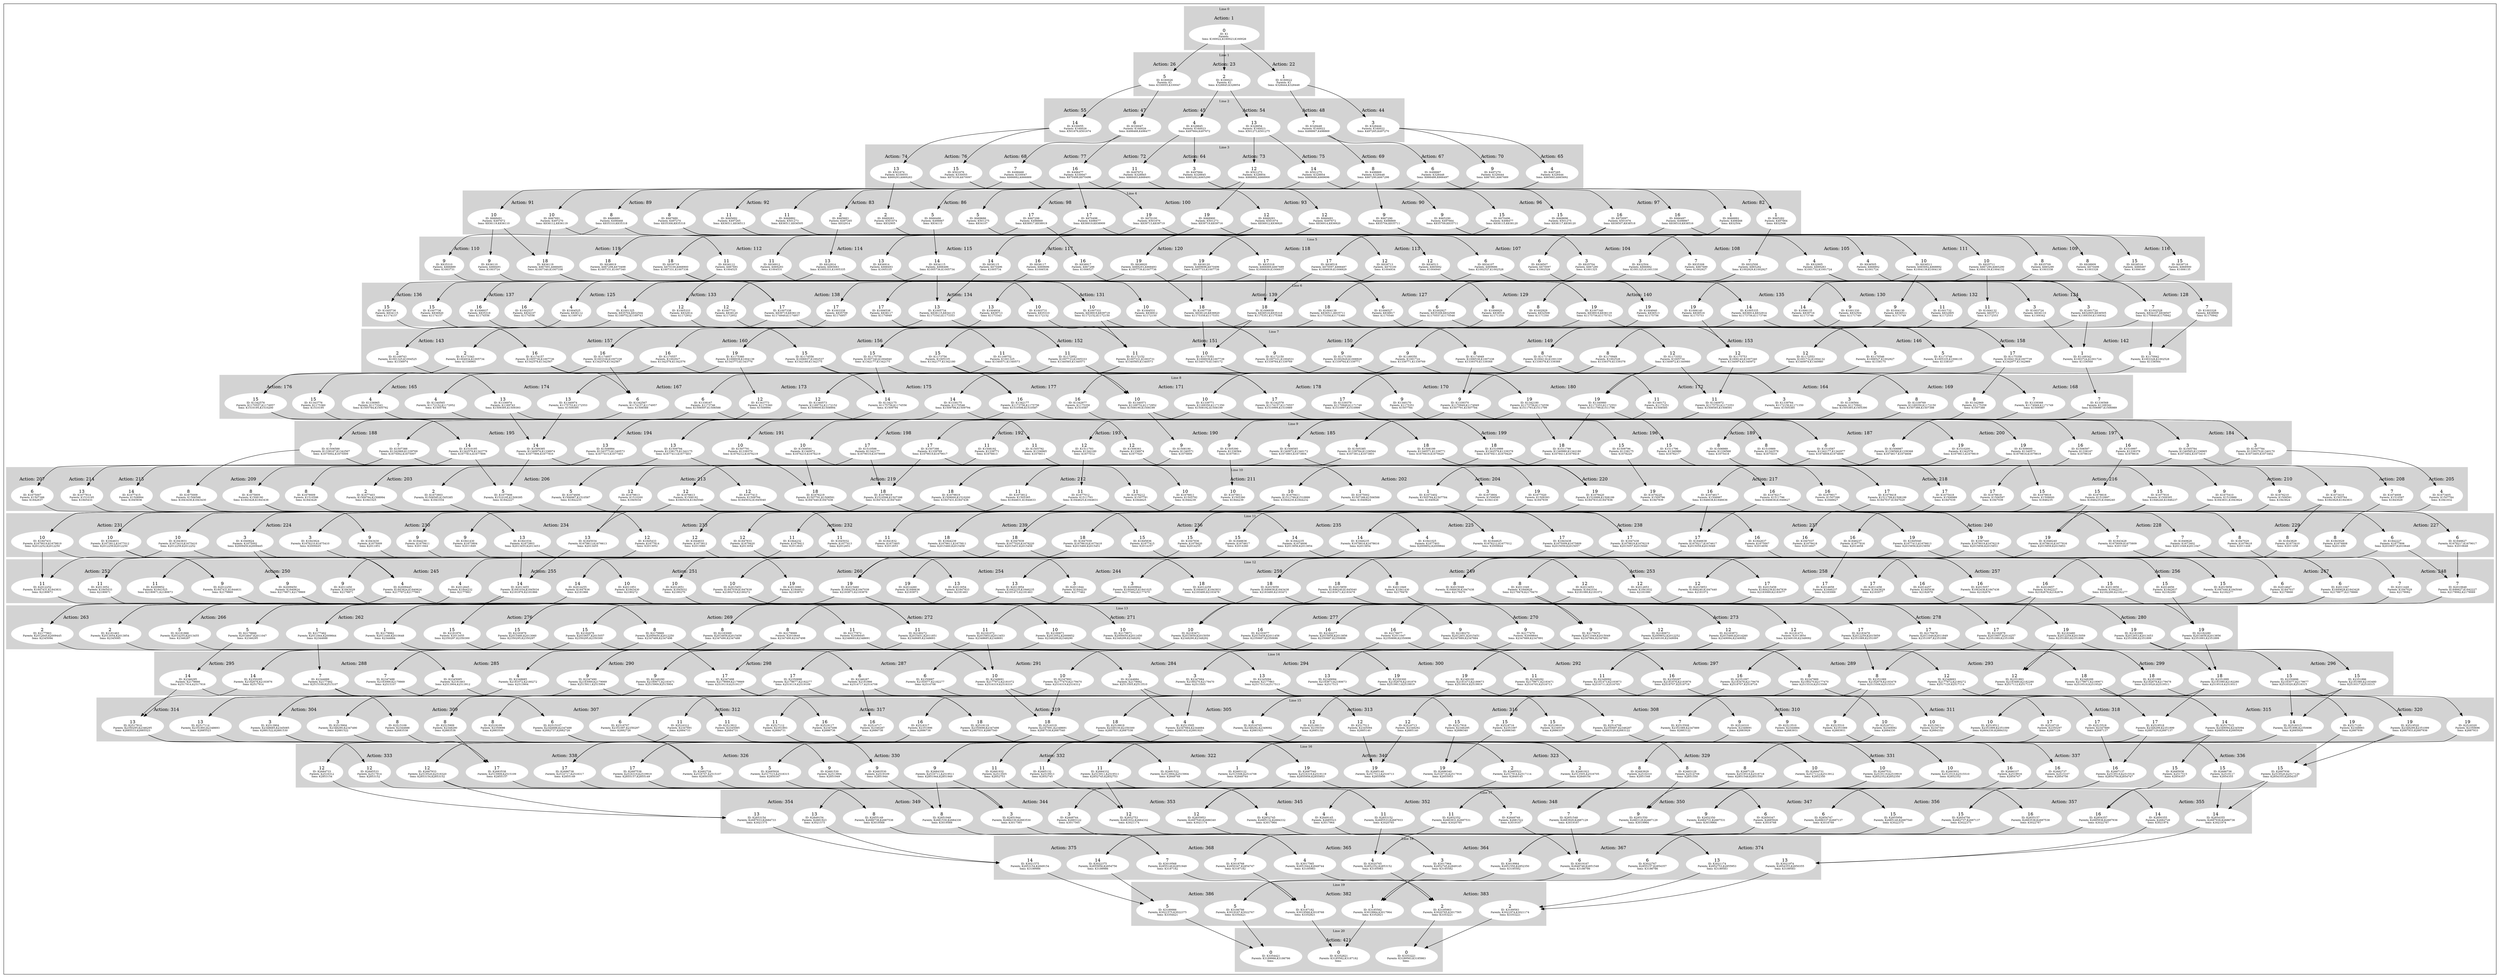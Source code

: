 digraph G {
subgraph cluster_info {
        subgraph cluster_1 {
        style=filled;
        color=lightgrey;
        node [style=filled,color=white];
        subgraph cluster_act_22 {
label = "Action: 22"step_K160022 [label=<1<BR /><FONT POINT-SIZE="8">ID: K160022</FONT><BR /><FONT POINT-SIZE="8">Parents: K1</FONT><BR /><FONT POINT-SIZE="8">Sons: K328444,K328448</FONT>>]
}
subgraph cluster_act_23 {
label = "Action: 23"step_K160023 [label=<2<BR /><FONT POINT-SIZE="8">ID: K160023</FONT><BR /><FONT POINT-SIZE="8">Parents: K1</FONT><BR /><FONT POINT-SIZE="8">Sons: K328845,K328854</FONT>>]
}
subgraph cluster_act_26 {
label = "Action: 26"step_K160026 [label=<5<BR /><FONT POINT-SIZE="8">ID: K160026</FONT><BR /><FONT POINT-SIZE="8">Parents: K1</FONT><BR /><FONT POINT-SIZE="8">Sons: K330055,K330047</FONT>>]
}

        fontsize="10"
        label = "Line 1";
        }

        subgraph cluster_2 {
        style=filled;
        color=lightgrey;
        node [style=filled,color=white];
        subgraph cluster_act_44 {
label = "Action: 44"step_K328444 [label=<3<BR /><FONT POINT-SIZE="8">ID: K328444</FONT><BR /><FONT POINT-SIZE="8">Parents: K160022</FONT><BR /><FONT POINT-SIZE="8">Sons: K497265,K497270</FONT>>]
}
subgraph cluster_act_45 {
label = "Action: 45"step_K328845 [label=<4<BR /><FONT POINT-SIZE="8">ID: K328845</FONT><BR /><FONT POINT-SIZE="8">Parents: K160023</FONT><BR /><FONT POINT-SIZE="8">Sons: K497664,K497672</FONT>>]
}
subgraph cluster_act_54 {
label = "Action: 54"step_K328854 [label=<13<BR /><FONT POINT-SIZE="8">ID: K328854</FONT><BR /><FONT POINT-SIZE="8">Parents: K160023</FONT><BR /><FONT POINT-SIZE="8">Sons: K501273,K501275</FONT>>]
}
subgraph cluster_act_55 {
label = "Action: 55"step_K330055 [label=<14<BR /><FONT POINT-SIZE="8">ID: K330055</FONT><BR /><FONT POINT-SIZE="8">Parents: K160026</FONT><BR /><FONT POINT-SIZE="8">Sons: K501676,K501674</FONT>>]
}
subgraph cluster_act_47 {
label = "Action: 47"step_K330047 [label=<6<BR /><FONT POINT-SIZE="8">ID: K330047</FONT><BR /><FONT POINT-SIZE="8">Parents: K160026</FONT><BR /><FONT POINT-SIZE="8">Sons: K498468,K498477</FONT>>]
}
subgraph cluster_act_48 {
label = "Action: 48"step_K328448 [label=<7<BR /><FONT POINT-SIZE="8">ID: K328448</FONT><BR /><FONT POINT-SIZE="8">Parents: K160022</FONT><BR /><FONT POINT-SIZE="8">Sons: K498867,K498869</FONT>>]
}

        fontsize="10"
        label = "Line 2";
        }

        subgraph cluster_16 {
        style=filled;
        color=lightgrey;
        node [style=filled,color=white];
        subgraph cluster_act_336 {
label = "Action: 336"step_K2685936 [label=<15<BR /><FONT POINT-SIZE="8">ID: K2685936</FONT><BR /><FONT POINT-SIZE="8">Parents: K2517515</FONT><BR /><FONT POINT-SIZE="8">Sons: K2854357</FONT>>]
step_K2687936 [label=<15<BR /><FONT POINT-SIZE="8">ID: K2687936</FONT><BR /><FONT POINT-SIZE="8">Parents: K2519520,K2517120</FONT><BR /><FONT POINT-SIZE="8">Sons: K2854355,K2854357</FONT>>]
step_K2686736 [label=<15<BR /><FONT POINT-SIZE="8">ID: K2686736</FONT><BR /><FONT POINT-SIZE="8">Parents: K2519117</FONT><BR /><FONT POINT-SIZE="8">Sons: K2854355</FONT>>]
}
subgraph cluster_act_337 {
label = "Action: 337"step_K2682737 [label=<16<BR /><FONT POINT-SIZE="8">ID: K2682737</FONT><BR /><FONT POINT-SIZE="8">Parents: K2515107</FONT><BR /><FONT POINT-SIZE="8">Sons: K2854756</FONT>>]
step_K2686337 [label=<16<BR /><FONT POINT-SIZE="8">ID: K2686337</FONT><BR /><FONT POINT-SIZE="8">Parents: K2519916</FONT><BR /><FONT POINT-SIZE="8">Sons: K2854747</FONT>>]
step_K2687137 [label=<16<BR /><FONT POINT-SIZE="8">ID: K2687137</FONT><BR /><FONT POINT-SIZE="8">Parents: K2519518,K2515518</FONT><BR /><FONT POINT-SIZE="8">Sons: K2854756,K2854747</FONT>>]
}
subgraph cluster_act_331 {
label = "Action: 331"step_K2683931 [label=<10<BR /><FONT POINT-SIZE="8">ID: K2683931</FONT><BR /><FONT POINT-SIZE="8">Parents: K2513510,K2515510</FONT><BR /><FONT POINT-SIZE="8">Sons: K2852352</FONT>>]
step_K2684731 [label=<10<BR /><FONT POINT-SIZE="8">ID: K2684731</FONT><BR /><FONT POINT-SIZE="8">Parents: K2517112,K2513912</FONT><BR /><FONT POINT-SIZE="8">Sons: K2852350</FONT>>]
step_K2687531 [label=<10<BR /><FONT POINT-SIZE="8">ID: K2687531</FONT><BR /><FONT POINT-SIZE="8">Parents: K2519119,K2519919</FONT><BR /><FONT POINT-SIZE="8">Sons: K2852352,K2852350</FONT>>]
}
subgraph cluster_act_329 {
label = "Action: 329"step_K2683129 [label=<8<BR /><FONT POINT-SIZE="8">ID: K2683129</FONT><BR /><FONT POINT-SIZE="8">Parents: K2514708</FONT><BR /><FONT POINT-SIZE="8">Sons: K2851550</FONT>>]
step_K2683929 [label=<8<BR /><FONT POINT-SIZE="8">ID: K2683929</FONT><BR /><FONT POINT-SIZE="8">Parents: K2516310</FONT><BR /><FONT POINT-SIZE="8">Sons: K2851548</FONT>>]
step_K2687129 [label=<8<BR /><FONT POINT-SIZE="8">ID: K2687129</FONT><BR /><FONT POINT-SIZE="8">Parents: K2519518,K2518718</FONT><BR /><FONT POINT-SIZE="8">Sons: K2851548,K2851550</FONT>>]
}
subgraph cluster_act_323 {
label = "Action: 323"step_K2681923 [label=<2<BR /><FONT POINT-SIZE="8">ID: K2681923</FONT><BR /><FONT POINT-SIZE="8">Parents: K2513505,K2516705</FONT><BR /><FONT POINT-SIZE="8">Sons: K2849154</FONT>>]
step_K2685523 [label=<2<BR /><FONT POINT-SIZE="8">ID: K2685523</FONT><BR /><FONT POINT-SIZE="8">Parents: K2517914,K2517114</FONT><BR /><FONT POINT-SIZE="8">Sons: K2849145</FONT>>]
}
subgraph cluster_act_340 {
label = "Action: 340"step_K2685140 [label=<19<BR /><FONT POINT-SIZE="8">ID: K2685140</FONT><BR /><FONT POINT-SIZE="8">Parents: K2517513,K2516713</FONT><BR /><FONT POINT-SIZE="8">Sons: K2855956</FONT>>]
step_K2687540 [label=<19<BR /><FONT POINT-SIZE="8">ID: K2687540</FONT><BR /><FONT POINT-SIZE="8">Parents: K2516319,K2519119</FONT><BR /><FONT POINT-SIZE="8">Sons: K2855956,K2855953</FONT>>]
step_K2686340 [label=<19<BR /><FONT POINT-SIZE="8">ID: K2686340</FONT><BR /><FONT POINT-SIZE="8">Parents: K2518716,K2517916</FONT><BR /><FONT POINT-SIZE="8">Sons: K2855953</FONT>>]
}
subgraph cluster_act_340 {
label = "Action: 340"step_K2685140 [label=<19<BR /><FONT POINT-SIZE="8">ID: K2685140</FONT><BR /><FONT POINT-SIZE="8">Parents: K2517513,K2516713</FONT><BR /><FONT POINT-SIZE="8">Sons: K2855956</FONT>>]
step_K2687540 [label=<19<BR /><FONT POINT-SIZE="8">ID: K2687540</FONT><BR /><FONT POINT-SIZE="8">Parents: K2516319,K2519119</FONT><BR /><FONT POINT-SIZE="8">Sons: K2855956,K2855953</FONT>>]
step_K2686340 [label=<19<BR /><FONT POINT-SIZE="8">ID: K2686340</FONT><BR /><FONT POINT-SIZE="8">Parents: K2518716,K2517916</FONT><BR /><FONT POINT-SIZE="8">Sons: K2855953</FONT>>]
}
subgraph cluster_act_331 {
label = "Action: 331"step_K2683931 [label=<10<BR /><FONT POINT-SIZE="8">ID: K2683931</FONT><BR /><FONT POINT-SIZE="8">Parents: K2513510,K2515510</FONT><BR /><FONT POINT-SIZE="8">Sons: K2852352</FONT>>]
step_K2684731 [label=<10<BR /><FONT POINT-SIZE="8">ID: K2684731</FONT><BR /><FONT POINT-SIZE="8">Parents: K2517112,K2513912</FONT><BR /><FONT POINT-SIZE="8">Sons: K2852350</FONT>>]
step_K2687531 [label=<10<BR /><FONT POINT-SIZE="8">ID: K2687531</FONT><BR /><FONT POINT-SIZE="8">Parents: K2519119,K2519919</FONT><BR /><FONT POINT-SIZE="8">Sons: K2852352,K2852350</FONT>>]
}
subgraph cluster_act_322 {
label = "Action: 322"step_K2681522 [label=<1<BR /><FONT POINT-SIZE="8">ID: K2681522</FONT><BR /><FONT POINT-SIZE="8">Parents: K2513904,K2515904</FONT><BR /><FONT POINT-SIZE="8">Sons: K2848748</FONT>>]
step_K2683122 [label=<1<BR /><FONT POINT-SIZE="8">ID: K2683122</FONT><BR /><FONT POINT-SIZE="8">Parents: K2515508,K2514708</FONT><BR /><FONT POINT-SIZE="8">Sons: K2848744</FONT>>]
}
subgraph cluster_act_337 {
label = "Action: 337"step_K2682737 [label=<16<BR /><FONT POINT-SIZE="8">ID: K2682737</FONT><BR /><FONT POINT-SIZE="8">Parents: K2515107</FONT><BR /><FONT POINT-SIZE="8">Sons: K2854756</FONT>>]
step_K2686337 [label=<16<BR /><FONT POINT-SIZE="8">ID: K2686337</FONT><BR /><FONT POINT-SIZE="8">Parents: K2519916</FONT><BR /><FONT POINT-SIZE="8">Sons: K2854747</FONT>>]
step_K2687137 [label=<16<BR /><FONT POINT-SIZE="8">ID: K2687137</FONT><BR /><FONT POINT-SIZE="8">Parents: K2519518,K2515518</FONT><BR /><FONT POINT-SIZE="8">Sons: K2854756,K2854747</FONT>>]
}
subgraph cluster_act_332 {
label = "Action: 332"step_K2685132 [label=<11<BR /><FONT POINT-SIZE="8">ID: K2685132</FONT><BR /><FONT POINT-SIZE="8">Parents: K2519913</FONT><BR /><FONT POINT-SIZE="8">Sons: K2852745</FONT>>]
step_K2681932 [label=<11<BR /><FONT POINT-SIZE="8">ID: K2681932</FONT><BR /><FONT POINT-SIZE="8">Parents: K2513505</FONT><BR /><FONT POINT-SIZE="8">Sons: K2852753</FONT>>]
step_K2684332 [label=<11<BR /><FONT POINT-SIZE="8">ID: K2684332</FONT><BR /><FONT POINT-SIZE="8">Parents: K2515911,K2519511</FONT><BR /><FONT POINT-SIZE="8">Sons: K2852745,K2852753</FONT>>]
}
subgraph cluster_act_330 {
label = "Action: 330"step_K2681530 [label=<9<BR /><FONT POINT-SIZE="8">ID: K2681530</FONT><BR /><FONT POINT-SIZE="8">Parents: K2513904</FONT><BR /><FONT POINT-SIZE="8">Sons: K2851949</FONT>>]
step_K2684330 [label=<9<BR /><FONT POINT-SIZE="8">ID: K2684330</FONT><BR /><FONT POINT-SIZE="8">Parents: K2516711,K2519511</FONT><BR /><FONT POINT-SIZE="8">Sons: K2851944,K2851949</FONT>>]
step_K2683530 [label=<9<BR /><FONT POINT-SIZE="8">ID: K2683530</FONT><BR /><FONT POINT-SIZE="8">Parents: K2519109</FONT><BR /><FONT POINT-SIZE="8">Sons: K2851944</FONT>>]
}
subgraph cluster_act_336 {
label = "Action: 336"step_K2685936 [label=<15<BR /><FONT POINT-SIZE="8">ID: K2685936</FONT><BR /><FONT POINT-SIZE="8">Parents: K2517515</FONT><BR /><FONT POINT-SIZE="8">Sons: K2854357</FONT>>]
step_K2687936 [label=<15<BR /><FONT POINT-SIZE="8">ID: K2687936</FONT><BR /><FONT POINT-SIZE="8">Parents: K2519520,K2517120</FONT><BR /><FONT POINT-SIZE="8">Sons: K2854355,K2854357</FONT>>]
step_K2686736 [label=<15<BR /><FONT POINT-SIZE="8">ID: K2686736</FONT><BR /><FONT POINT-SIZE="8">Parents: K2519117</FONT><BR /><FONT POINT-SIZE="8">Sons: K2854355</FONT>>]
}
subgraph cluster_act_326 {
label = "Action: 326"step_K2682726 [label=<5<BR /><FONT POINT-SIZE="8">ID: K2682726</FONT><BR /><FONT POINT-SIZE="8">Parents: K2518707,K2515107</FONT><BR /><FONT POINT-SIZE="8">Sons: K2850355</FONT>>]
step_K2685926 [label=<5<BR /><FONT POINT-SIZE="8">ID: K2685926</FONT><BR /><FONT POINT-SIZE="8">Parents: K2517515,K2518315</FONT><BR /><FONT POINT-SIZE="8">Sons: K2850347</FONT>>]
}
subgraph cluster_act_336 {
label = "Action: 336"step_K2685936 [label=<15<BR /><FONT POINT-SIZE="8">ID: K2685936</FONT><BR /><FONT POINT-SIZE="8">Parents: K2517515</FONT><BR /><FONT POINT-SIZE="8">Sons: K2854357</FONT>>]
step_K2687936 [label=<15<BR /><FONT POINT-SIZE="8">ID: K2687936</FONT><BR /><FONT POINT-SIZE="8">Parents: K2519520,K2517120</FONT><BR /><FONT POINT-SIZE="8">Sons: K2854355,K2854357</FONT>>]
step_K2686736 [label=<15<BR /><FONT POINT-SIZE="8">ID: K2686736</FONT><BR /><FONT POINT-SIZE="8">Parents: K2519117</FONT><BR /><FONT POINT-SIZE="8">Sons: K2854355</FONT>>]
}
subgraph cluster_act_330 {
label = "Action: 330"step_K2681530 [label=<9<BR /><FONT POINT-SIZE="8">ID: K2681530</FONT><BR /><FONT POINT-SIZE="8">Parents: K2513904</FONT><BR /><FONT POINT-SIZE="8">Sons: K2851949</FONT>>]
step_K2684330 [label=<9<BR /><FONT POINT-SIZE="8">ID: K2684330</FONT><BR /><FONT POINT-SIZE="8">Parents: K2516711,K2519511</FONT><BR /><FONT POINT-SIZE="8">Sons: K2851944,K2851949</FONT>>]
step_K2683530 [label=<9<BR /><FONT POINT-SIZE="8">ID: K2683530</FONT><BR /><FONT POINT-SIZE="8">Parents: K2519109</FONT><BR /><FONT POINT-SIZE="8">Sons: K2851944</FONT>>]
}
subgraph cluster_act_332 {
label = "Action: 332"step_K2685132 [label=<11<BR /><FONT POINT-SIZE="8">ID: K2685132</FONT><BR /><FONT POINT-SIZE="8">Parents: K2519913</FONT><BR /><FONT POINT-SIZE="8">Sons: K2852745</FONT>>]
step_K2681932 [label=<11<BR /><FONT POINT-SIZE="8">ID: K2681932</FONT><BR /><FONT POINT-SIZE="8">Parents: K2513505</FONT><BR /><FONT POINT-SIZE="8">Sons: K2852753</FONT>>]
step_K2684332 [label=<11<BR /><FONT POINT-SIZE="8">ID: K2684332</FONT><BR /><FONT POINT-SIZE="8">Parents: K2515911,K2519511</FONT><BR /><FONT POINT-SIZE="8">Sons: K2852745,K2852753</FONT>>]
}
subgraph cluster_act_326 {
label = "Action: 326"step_K2682726 [label=<5<BR /><FONT POINT-SIZE="8">ID: K2682726</FONT><BR /><FONT POINT-SIZE="8">Parents: K2518707,K2515107</FONT><BR /><FONT POINT-SIZE="8">Sons: K2850355</FONT>>]
step_K2685926 [label=<5<BR /><FONT POINT-SIZE="8">ID: K2685926</FONT><BR /><FONT POINT-SIZE="8">Parents: K2517515,K2518315</FONT><BR /><FONT POINT-SIZE="8">Sons: K2850347</FONT>>]
}
subgraph cluster_act_338 {
label = "Action: 338"step_K2683538 [label=<17<BR /><FONT POINT-SIZE="8">ID: K2683538</FONT><BR /><FONT POINT-SIZE="8">Parents: K2515909,K2515109</FONT><BR /><FONT POINT-SIZE="8">Sons: K2855157</FONT>>]
step_K2686738 [label=<17<BR /><FONT POINT-SIZE="8">ID: K2686738</FONT><BR /><FONT POINT-SIZE="8">Parents: K2514717,K2518317</FONT><BR /><FONT POINT-SIZE="8">Sons: K2855149</FONT>>]
step_K2687538 [label=<17<BR /><FONT POINT-SIZE="8">ID: K2687538</FONT><BR /><FONT POINT-SIZE="8">Parents: K2516319,K2519919</FONT><BR /><FONT POINT-SIZE="8">Sons: K2855157,K2855149</FONT>>]
}
subgraph cluster_act_333 {
label = "Action: 333"step_K2685533 [label=<12<BR /><FONT POINT-SIZE="8">ID: K2685533</FONT><BR /><FONT POINT-SIZE="8">Parents: K2517914</FONT><BR /><FONT POINT-SIZE="8">Sons: K2853152</FONT>>]
step_K2687933 [label=<12<BR /><FONT POINT-SIZE="8">ID: K2687933</FONT><BR /><FONT POINT-SIZE="8">Parents: K2519520,K2518320</FONT><BR /><FONT POINT-SIZE="8">Sons: K2853154,K2853152</FONT>>]
step_K2684733 [label=<12<BR /><FONT POINT-SIZE="8">ID: K2684733</FONT><BR /><FONT POINT-SIZE="8">Parents: K2516312</FONT><BR /><FONT POINT-SIZE="8">Sons: K2853154</FONT>>]
}
subgraph cluster_act_323 {
label = "Action: 323"step_K2681923 [label=<2<BR /><FONT POINT-SIZE="8">ID: K2681923</FONT><BR /><FONT POINT-SIZE="8">Parents: K2513505,K2516705</FONT><BR /><FONT POINT-SIZE="8">Sons: K2849154</FONT>>]
step_K2685523 [label=<2<BR /><FONT POINT-SIZE="8">ID: K2685523</FONT><BR /><FONT POINT-SIZE="8">Parents: K2517914,K2517114</FONT><BR /><FONT POINT-SIZE="8">Sons: K2849145</FONT>>]
}
subgraph cluster_act_322 {
label = "Action: 322"step_K2681522 [label=<1<BR /><FONT POINT-SIZE="8">ID: K2681522</FONT><BR /><FONT POINT-SIZE="8">Parents: K2513904,K2515904</FONT><BR /><FONT POINT-SIZE="8">Sons: K2848748</FONT>>]
step_K2683122 [label=<1<BR /><FONT POINT-SIZE="8">ID: K2683122</FONT><BR /><FONT POINT-SIZE="8">Parents: K2515508,K2514708</FONT><BR /><FONT POINT-SIZE="8">Sons: K2848744</FONT>>]
}
subgraph cluster_act_331 {
label = "Action: 331"step_K2683931 [label=<10<BR /><FONT POINT-SIZE="8">ID: K2683931</FONT><BR /><FONT POINT-SIZE="8">Parents: K2513510,K2515510</FONT><BR /><FONT POINT-SIZE="8">Sons: K2852352</FONT>>]
step_K2684731 [label=<10<BR /><FONT POINT-SIZE="8">ID: K2684731</FONT><BR /><FONT POINT-SIZE="8">Parents: K2517112,K2513912</FONT><BR /><FONT POINT-SIZE="8">Sons: K2852350</FONT>>]
step_K2687531 [label=<10<BR /><FONT POINT-SIZE="8">ID: K2687531</FONT><BR /><FONT POINT-SIZE="8">Parents: K2519119,K2519919</FONT><BR /><FONT POINT-SIZE="8">Sons: K2852352,K2852350</FONT>>]
}
subgraph cluster_act_330 {
label = "Action: 330"step_K2681530 [label=<9<BR /><FONT POINT-SIZE="8">ID: K2681530</FONT><BR /><FONT POINT-SIZE="8">Parents: K2513904</FONT><BR /><FONT POINT-SIZE="8">Sons: K2851949</FONT>>]
step_K2684330 [label=<9<BR /><FONT POINT-SIZE="8">ID: K2684330</FONT><BR /><FONT POINT-SIZE="8">Parents: K2516711,K2519511</FONT><BR /><FONT POINT-SIZE="8">Sons: K2851944,K2851949</FONT>>]
step_K2683530 [label=<9<BR /><FONT POINT-SIZE="8">ID: K2683530</FONT><BR /><FONT POINT-SIZE="8">Parents: K2519109</FONT><BR /><FONT POINT-SIZE="8">Sons: K2851944</FONT>>]
}
subgraph cluster_act_340 {
label = "Action: 340"step_K2685140 [label=<19<BR /><FONT POINT-SIZE="8">ID: K2685140</FONT><BR /><FONT POINT-SIZE="8">Parents: K2517513,K2516713</FONT><BR /><FONT POINT-SIZE="8">Sons: K2855956</FONT>>]
step_K2687540 [label=<19<BR /><FONT POINT-SIZE="8">ID: K2687540</FONT><BR /><FONT POINT-SIZE="8">Parents: K2516319,K2519119</FONT><BR /><FONT POINT-SIZE="8">Sons: K2855956,K2855953</FONT>>]
step_K2686340 [label=<19<BR /><FONT POINT-SIZE="8">ID: K2686340</FONT><BR /><FONT POINT-SIZE="8">Parents: K2518716,K2517916</FONT><BR /><FONT POINT-SIZE="8">Sons: K2855953</FONT>>]
}
subgraph cluster_act_338 {
label = "Action: 338"step_K2683538 [label=<17<BR /><FONT POINT-SIZE="8">ID: K2683538</FONT><BR /><FONT POINT-SIZE="8">Parents: K2515909,K2515109</FONT><BR /><FONT POINT-SIZE="8">Sons: K2855157</FONT>>]
step_K2686738 [label=<17<BR /><FONT POINT-SIZE="8">ID: K2686738</FONT><BR /><FONT POINT-SIZE="8">Parents: K2514717,K2518317</FONT><BR /><FONT POINT-SIZE="8">Sons: K2855149</FONT>>]
step_K2687538 [label=<17<BR /><FONT POINT-SIZE="8">ID: K2687538</FONT><BR /><FONT POINT-SIZE="8">Parents: K2516319,K2519919</FONT><BR /><FONT POINT-SIZE="8">Sons: K2855157,K2855149</FONT>>]
}
subgraph cluster_act_329 {
label = "Action: 329"step_K2683129 [label=<8<BR /><FONT POINT-SIZE="8">ID: K2683129</FONT><BR /><FONT POINT-SIZE="8">Parents: K2514708</FONT><BR /><FONT POINT-SIZE="8">Sons: K2851550</FONT>>]
step_K2683929 [label=<8<BR /><FONT POINT-SIZE="8">ID: K2683929</FONT><BR /><FONT POINT-SIZE="8">Parents: K2516310</FONT><BR /><FONT POINT-SIZE="8">Sons: K2851548</FONT>>]
step_K2687129 [label=<8<BR /><FONT POINT-SIZE="8">ID: K2687129</FONT><BR /><FONT POINT-SIZE="8">Parents: K2519518,K2518718</FONT><BR /><FONT POINT-SIZE="8">Sons: K2851548,K2851550</FONT>>]
}
subgraph cluster_act_333 {
label = "Action: 333"step_K2685533 [label=<12<BR /><FONT POINT-SIZE="8">ID: K2685533</FONT><BR /><FONT POINT-SIZE="8">Parents: K2517914</FONT><BR /><FONT POINT-SIZE="8">Sons: K2853152</FONT>>]
step_K2687933 [label=<12<BR /><FONT POINT-SIZE="8">ID: K2687933</FONT><BR /><FONT POINT-SIZE="8">Parents: K2519520,K2518320</FONT><BR /><FONT POINT-SIZE="8">Sons: K2853154,K2853152</FONT>>]
step_K2684733 [label=<12<BR /><FONT POINT-SIZE="8">ID: K2684733</FONT><BR /><FONT POINT-SIZE="8">Parents: K2516312</FONT><BR /><FONT POINT-SIZE="8">Sons: K2853154</FONT>>]
}
subgraph cluster_act_333 {
label = "Action: 333"step_K2685533 [label=<12<BR /><FONT POINT-SIZE="8">ID: K2685533</FONT><BR /><FONT POINT-SIZE="8">Parents: K2517914</FONT><BR /><FONT POINT-SIZE="8">Sons: K2853152</FONT>>]
step_K2687933 [label=<12<BR /><FONT POINT-SIZE="8">ID: K2687933</FONT><BR /><FONT POINT-SIZE="8">Parents: K2519520,K2518320</FONT><BR /><FONT POINT-SIZE="8">Sons: K2853154,K2853152</FONT>>]
step_K2684733 [label=<12<BR /><FONT POINT-SIZE="8">ID: K2684733</FONT><BR /><FONT POINT-SIZE="8">Parents: K2516312</FONT><BR /><FONT POINT-SIZE="8">Sons: K2853154</FONT>>]
}
subgraph cluster_act_338 {
label = "Action: 338"step_K2683538 [label=<17<BR /><FONT POINT-SIZE="8">ID: K2683538</FONT><BR /><FONT POINT-SIZE="8">Parents: K2515909,K2515109</FONT><BR /><FONT POINT-SIZE="8">Sons: K2855157</FONT>>]
step_K2686738 [label=<17<BR /><FONT POINT-SIZE="8">ID: K2686738</FONT><BR /><FONT POINT-SIZE="8">Parents: K2514717,K2518317</FONT><BR /><FONT POINT-SIZE="8">Sons: K2855149</FONT>>]
step_K2687538 [label=<17<BR /><FONT POINT-SIZE="8">ID: K2687538</FONT><BR /><FONT POINT-SIZE="8">Parents: K2516319,K2519919</FONT><BR /><FONT POINT-SIZE="8">Sons: K2855157,K2855149</FONT>>]
}
subgraph cluster_act_337 {
label = "Action: 337"step_K2682737 [label=<16<BR /><FONT POINT-SIZE="8">ID: K2682737</FONT><BR /><FONT POINT-SIZE="8">Parents: K2515107</FONT><BR /><FONT POINT-SIZE="8">Sons: K2854756</FONT>>]
step_K2686337 [label=<16<BR /><FONT POINT-SIZE="8">ID: K2686337</FONT><BR /><FONT POINT-SIZE="8">Parents: K2519916</FONT><BR /><FONT POINT-SIZE="8">Sons: K2854747</FONT>>]
step_K2687137 [label=<16<BR /><FONT POINT-SIZE="8">ID: K2687137</FONT><BR /><FONT POINT-SIZE="8">Parents: K2519518,K2515518</FONT><BR /><FONT POINT-SIZE="8">Sons: K2854756,K2854747</FONT>>]
}
subgraph cluster_act_329 {
label = "Action: 329"step_K2683129 [label=<8<BR /><FONT POINT-SIZE="8">ID: K2683129</FONT><BR /><FONT POINT-SIZE="8">Parents: K2514708</FONT><BR /><FONT POINT-SIZE="8">Sons: K2851550</FONT>>]
step_K2683929 [label=<8<BR /><FONT POINT-SIZE="8">ID: K2683929</FONT><BR /><FONT POINT-SIZE="8">Parents: K2516310</FONT><BR /><FONT POINT-SIZE="8">Sons: K2851548</FONT>>]
step_K2687129 [label=<8<BR /><FONT POINT-SIZE="8">ID: K2687129</FONT><BR /><FONT POINT-SIZE="8">Parents: K2519518,K2518718</FONT><BR /><FONT POINT-SIZE="8">Sons: K2851548,K2851550</FONT>>]
}
subgraph cluster_act_332 {
label = "Action: 332"step_K2685132 [label=<11<BR /><FONT POINT-SIZE="8">ID: K2685132</FONT><BR /><FONT POINT-SIZE="8">Parents: K2519913</FONT><BR /><FONT POINT-SIZE="8">Sons: K2852745</FONT>>]
step_K2681932 [label=<11<BR /><FONT POINT-SIZE="8">ID: K2681932</FONT><BR /><FONT POINT-SIZE="8">Parents: K2513505</FONT><BR /><FONT POINT-SIZE="8">Sons: K2852753</FONT>>]
step_K2684332 [label=<11<BR /><FONT POINT-SIZE="8">ID: K2684332</FONT><BR /><FONT POINT-SIZE="8">Parents: K2515911,K2519511</FONT><BR /><FONT POINT-SIZE="8">Sons: K2852745,K2852753</FONT>>]
}

        fontsize="10"
        label = "Line 16";
        }

        subgraph cluster_11 {
        style=filled;
        color=lightgrey;
        node [style=filled,color=white];
        subgraph cluster_act_227 {
label = "Action: 227"step_K1846627 [label=<6<BR /><FONT POINT-SIZE="8">ID: K1846627</FONT><BR /><FONT POINT-SIZE="8">Parents: K1678217,K1679017</FONT><BR /><FONT POINT-SIZE="8">Sons: K2010648</FONT>>]
step_K1842227 [label=<6<BR /><FONT POINT-SIZE="8">ID: K1842227</FONT><BR /><FONT POINT-SIZE="8">Parents: K1677806</FONT><BR /><FONT POINT-SIZE="8">Sons: K2010657,K2010648</FONT>>]
}
subgraph cluster_act_229 {
label = "Action: 229"step_K1843829 [label=<8<BR /><FONT POINT-SIZE="8">ID: K1843829</FONT><BR /><FONT POINT-SIZE="8">Parents: K1673410</FONT><BR /><FONT POINT-SIZE="8">Sons: K2011458</FONT>>]
step_K1843029 [label=<8<BR /><FONT POINT-SIZE="8">ID: K1843029</FONT><BR /><FONT POINT-SIZE="8">Parents: K1674608</FONT><BR /><FONT POINT-SIZE="8">Sons: K2011450</FONT>>]
step_K1847029 [label=<8<BR /><FONT POINT-SIZE="8">ID: K1847029</FONT><BR /><FONT POINT-SIZE="8">Parents: K1679418</FONT><BR /><FONT POINT-SIZE="8">Sons: K2011448</FONT>>]
}
subgraph cluster_act_228 {
label = "Action: 228"step_K1840628 [label=<7<BR /><FONT POINT-SIZE="8">ID: K1840628</FONT><BR /><FONT POINT-SIZE="8">Parents: K1673402</FONT><BR /><FONT POINT-SIZE="8">Sons: K2011049,K2011047</FONT>>]
step_K1843428 [label=<7<BR /><FONT POINT-SIZE="8">ID: K1843428</FONT><BR /><FONT POINT-SIZE="8">Parents: K1679009,K1675809</FONT><BR /><FONT POINT-SIZE="8">Sons: K2011047</FONT>>]
}
subgraph cluster_act_240 {
label = "Action: 240"step_K1846240 [label=<19<BR /><FONT POINT-SIZE="8">ID: K1846240</FONT><BR /><FONT POINT-SIZE="8">Parents: K1678616,K1677816</FONT><BR /><FONT POINT-SIZE="8">Sons: K2015859,K2015853</FONT>>]
step_K1847440 [label=<19<BR /><FONT POINT-SIZE="8">ID: K1847440</FONT><BR /><FONT POINT-SIZE="8">Parents: K1679019,K1676219</FONT><BR /><FONT POINT-SIZE="8">Sons: K2015856,K2015853</FONT>>]
step_K1845040 [label=<19<BR /><FONT POINT-SIZE="8">ID: K1845040</FONT><BR /><FONT POINT-SIZE="8">Parents: K1677413,K1676613</FONT><BR /><FONT POINT-SIZE="8">Sons: K2015856,K2015859</FONT>>]
}
subgraph cluster_act_237 {
label = "Action: 237"step_K1847037 [label=<16<BR /><FONT POINT-SIZE="8">ID: K1847037</FONT><BR /><FONT POINT-SIZE="8">Parents: K1679418</FONT><BR /><FONT POINT-SIZE="8">Sons: K2014647</FONT>>]
step_K1846237 [label=<16<BR /><FONT POINT-SIZE="8">ID: K1846237</FONT><BR /><FONT POINT-SIZE="8">Parents: K1677816</FONT><BR /><FONT POINT-SIZE="8">Sons: K2014658</FONT>>]
step_K1842637 [label=<16<BR /><FONT POINT-SIZE="8">ID: K1842637</FONT><BR /><FONT POINT-SIZE="8">Parents: K1675007</FONT><BR /><FONT POINT-SIZE="8">Sons: K2014656</FONT>>]
}
subgraph cluster_act_238 {
label = "Action: 238"step_K1846638 [label=<17<BR /><FONT POINT-SIZE="8">ID: K1846638</FONT><BR /><FONT POINT-SIZE="8">Parents: K1678217,K1674617</FONT><BR /><FONT POINT-SIZE="8">Sons: K2015059,K2015049</FONT>>]
step_K1843438 [label=<17<BR /><FONT POINT-SIZE="8">ID: K1843438</FONT><BR /><FONT POINT-SIZE="8">Parents: K1675009,K1675809</FONT><BR /><FONT POINT-SIZE="8">Sons: K2015059,K2015057</FONT>>]
step_K1847438 [label=<17<BR /><FONT POINT-SIZE="8">ID: K1847438</FONT><BR /><FONT POINT-SIZE="8">Parents: K1679819,K1676219</FONT><BR /><FONT POINT-SIZE="8">Sons: K2015057,K2015049</FONT>>]
}
subgraph cluster_act_237 {
label = "Action: 237"step_K1847037 [label=<16<BR /><FONT POINT-SIZE="8">ID: K1847037</FONT><BR /><FONT POINT-SIZE="8">Parents: K1679418</FONT><BR /><FONT POINT-SIZE="8">Sons: K2014647</FONT>>]
step_K1846237 [label=<16<BR /><FONT POINT-SIZE="8">ID: K1846237</FONT><BR /><FONT POINT-SIZE="8">Parents: K1677816</FONT><BR /><FONT POINT-SIZE="8">Sons: K2014658</FONT>>]
step_K1842637 [label=<16<BR /><FONT POINT-SIZE="8">ID: K1842637</FONT><BR /><FONT POINT-SIZE="8">Parents: K1675007</FONT><BR /><FONT POINT-SIZE="8">Sons: K2014656</FONT>>]
}
subgraph cluster_act_225 {
label = "Action: 225"step_K1844625 [label=<4<BR /><FONT POINT-SIZE="8">ID: K1844625</FONT><BR /><FONT POINT-SIZE="8">Parents: K1676212,K1677012</FONT><BR /><FONT POINT-SIZE="8">Sons: K2009844</FONT>>]
step_K1841025 [label=<4<BR /><FONT POINT-SIZE="8">ID: K1841025</FONT><BR /><FONT POINT-SIZE="8">Parents: K1677403</FONT><BR /><FONT POINT-SIZE="8">Sons: K2009852,K2009844</FONT>>]
}
subgraph cluster_act_238 {
label = "Action: 238"step_K1846638 [label=<17<BR /><FONT POINT-SIZE="8">ID: K1846638</FONT><BR /><FONT POINT-SIZE="8">Parents: K1678217,K1674617</FONT><BR /><FONT POINT-SIZE="8">Sons: K2015059,K2015049</FONT>>]
step_K1843438 [label=<17<BR /><FONT POINT-SIZE="8">ID: K1843438</FONT><BR /><FONT POINT-SIZE="8">Parents: K1675009,K1675809</FONT><BR /><FONT POINT-SIZE="8">Sons: K2015059,K2015057</FONT>>]
step_K1847438 [label=<17<BR /><FONT POINT-SIZE="8">ID: K1847438</FONT><BR /><FONT POINT-SIZE="8">Parents: K1679819,K1676219</FONT><BR /><FONT POINT-SIZE="8">Sons: K2015057,K2015049</FONT>>]
}
subgraph cluster_act_235 {
label = "Action: 235"step_K1846235 [label=<14<BR /><FONT POINT-SIZE="8">ID: K1846235</FONT><BR /><FONT POINT-SIZE="8">Parents: K1679816,K1678616</FONT><BR /><FONT POINT-SIZE="8">Sons: K2013854</FONT>>]
step_K1842235 [label=<14<BR /><FONT POINT-SIZE="8">ID: K1842235</FONT><BR /><FONT POINT-SIZE="8">Parents: K1674606</FONT><BR /><FONT POINT-SIZE="8">Sons: K2013856,K2013854</FONT>>]
}
subgraph cluster_act_236 {
label = "Action: 236"step_K1847836 [label=<15<BR /><FONT POINT-SIZE="8">ID: K1847836</FONT><BR /><FONT POINT-SIZE="8">Parents: K1679420</FONT><BR /><FONT POINT-SIZE="8">Sons: K2014255</FONT>>]
step_K1845836 [label=<15<BR /><FONT POINT-SIZE="8">ID: K1845836</FONT><BR /><FONT POINT-SIZE="8">Parents: K1677415</FONT><BR /><FONT POINT-SIZE="8">Sons: K2014257</FONT>>]
step_K1846636 [label=<15<BR /><FONT POINT-SIZE="8">ID: K1846636</FONT><BR /><FONT POINT-SIZE="8">Parents: K1674617</FONT><BR /><FONT POINT-SIZE="8">Sons: K2014260</FONT>>]
}
subgraph cluster_act_239 {
label = "Action: 239"step_K1844239 [label=<18<BR /><FONT POINT-SIZE="8">ID: K1844239</FONT><BR /><FONT POINT-SIZE="8">Parents: K1676611,K1675811</FONT><BR /><FONT POINT-SIZE="8">Sons: K2015460,K2015458</FONT>>]
step_K1847039 [label=<18<BR /><FONT POINT-SIZE="8">ID: K1847039</FONT><BR /><FONT POINT-SIZE="8">Parents: K1678618,K1675418</FONT><BR /><FONT POINT-SIZE="8">Sons: K2015460,K2015451</FONT>>]
step_K1847839 [label=<18<BR /><FONT POINT-SIZE="8">ID: K1847839</FONT><BR /><FONT POINT-SIZE="8">Parents: K1677020,K1678220</FONT><BR /><FONT POINT-SIZE="8">Sons: K2015451,K2015458</FONT>>]
}
subgraph cluster_act_232 {
label = "Action: 232"step_K1841832 [label=<11<BR /><FONT POINT-SIZE="8">ID: K1841832</FONT><BR /><FONT POINT-SIZE="8">Parents: K1673405</FONT><BR /><FONT POINT-SIZE="8">Sons: K2012653</FONT>>]
step_K1845032 [label=<11<BR /><FONT POINT-SIZE="8">ID: K1845032</FONT><BR /><FONT POINT-SIZE="8">Parents: K1677413</FONT><BR /><FONT POINT-SIZE="8">Sons: K2012651</FONT>>]
step_K1844232 [label=<11<BR /><FONT POINT-SIZE="8">ID: K1844232</FONT><BR /><FONT POINT-SIZE="8">Parents: K1679411</FONT><BR /><FONT POINT-SIZE="8">Sons: K2012645</FONT>>]
}
subgraph cluster_act_236 {
label = "Action: 236"step_K1847836 [label=<15<BR /><FONT POINT-SIZE="8">ID: K1847836</FONT><BR /><FONT POINT-SIZE="8">Parents: K1679420</FONT><BR /><FONT POINT-SIZE="8">Sons: K2014255</FONT>>]
step_K1845836 [label=<15<BR /><FONT POINT-SIZE="8">ID: K1845836</FONT><BR /><FONT POINT-SIZE="8">Parents: K1677415</FONT><BR /><FONT POINT-SIZE="8">Sons: K2014257</FONT>>]
step_K1846636 [label=<15<BR /><FONT POINT-SIZE="8">ID: K1846636</FONT><BR /><FONT POINT-SIZE="8">Parents: K1674617</FONT><BR /><FONT POINT-SIZE="8">Sons: K2014260</FONT>>]
}
subgraph cluster_act_236 {
label = "Action: 236"step_K1847836 [label=<15<BR /><FONT POINT-SIZE="8">ID: K1847836</FONT><BR /><FONT POINT-SIZE="8">Parents: K1679420</FONT><BR /><FONT POINT-SIZE="8">Sons: K2014255</FONT>>]
step_K1845836 [label=<15<BR /><FONT POINT-SIZE="8">ID: K1845836</FONT><BR /><FONT POINT-SIZE="8">Parents: K1677415</FONT><BR /><FONT POINT-SIZE="8">Sons: K2014257</FONT>>]
step_K1846636 [label=<15<BR /><FONT POINT-SIZE="8">ID: K1846636</FONT><BR /><FONT POINT-SIZE="8">Parents: K1674617</FONT><BR /><FONT POINT-SIZE="8">Sons: K2014260</FONT>>]
}
subgraph cluster_act_233 {
label = "Action: 233"step_K1847833 [label=<12<BR /><FONT POINT-SIZE="8">ID: K1847833</FONT><BR /><FONT POINT-SIZE="8">Parents: K1679420</FONT><BR /><FONT POINT-SIZE="8">Sons: K2013054</FONT>>]
step_K1844633 [label=<12<BR /><FONT POINT-SIZE="8">ID: K1844633</FONT><BR /><FONT POINT-SIZE="8">Parents: K1673812</FONT><BR /><FONT POINT-SIZE="8">Sons: K2013060</FONT>>]
step_K1845433 [label=<12<BR /><FONT POINT-SIZE="8">ID: K1845433</FONT><BR /><FONT POINT-SIZE="8">Parents: K1677814</FONT><BR /><FONT POINT-SIZE="8">Sons: K2013052</FONT>>]
}
subgraph cluster_act_228 {
label = "Action: 228"step_K1840628 [label=<7<BR /><FONT POINT-SIZE="8">ID: K1840628</FONT><BR /><FONT POINT-SIZE="8">Parents: K1673402</FONT><BR /><FONT POINT-SIZE="8">Sons: K2011049,K2011047</FONT>>]
step_K1843428 [label=<7<BR /><FONT POINT-SIZE="8">ID: K1843428</FONT><BR /><FONT POINT-SIZE="8">Parents: K1679009,K1675809</FONT><BR /><FONT POINT-SIZE="8">Sons: K2011047</FONT>>]
}
subgraph cluster_act_229 {
label = "Action: 229"step_K1843829 [label=<8<BR /><FONT POINT-SIZE="8">ID: K1843829</FONT><BR /><FONT POINT-SIZE="8">Parents: K1673410</FONT><BR /><FONT POINT-SIZE="8">Sons: K2011458</FONT>>]
step_K1843029 [label=<8<BR /><FONT POINT-SIZE="8">ID: K1843029</FONT><BR /><FONT POINT-SIZE="8">Parents: K1674608</FONT><BR /><FONT POINT-SIZE="8">Sons: K2011450</FONT>>]
step_K1847029 [label=<8<BR /><FONT POINT-SIZE="8">ID: K1847029</FONT><BR /><FONT POINT-SIZE="8">Parents: K1679418</FONT><BR /><FONT POINT-SIZE="8">Sons: K2011448</FONT>>]
}
subgraph cluster_act_240 {
label = "Action: 240"step_K1846240 [label=<19<BR /><FONT POINT-SIZE="8">ID: K1846240</FONT><BR /><FONT POINT-SIZE="8">Parents: K1678616,K1677816</FONT><BR /><FONT POINT-SIZE="8">Sons: K2015859,K2015853</FONT>>]
step_K1847440 [label=<19<BR /><FONT POINT-SIZE="8">ID: K1847440</FONT><BR /><FONT POINT-SIZE="8">Parents: K1679019,K1676219</FONT><BR /><FONT POINT-SIZE="8">Sons: K2015856,K2015853</FONT>>]
step_K1845040 [label=<19<BR /><FONT POINT-SIZE="8">ID: K1845040</FONT><BR /><FONT POINT-SIZE="8">Parents: K1677413,K1676613</FONT><BR /><FONT POINT-SIZE="8">Sons: K2015856,K2015859</FONT>>]
}
subgraph cluster_act_229 {
label = "Action: 229"step_K1843829 [label=<8<BR /><FONT POINT-SIZE="8">ID: K1843829</FONT><BR /><FONT POINT-SIZE="8">Parents: K1673410</FONT><BR /><FONT POINT-SIZE="8">Sons: K2011458</FONT>>]
step_K1843029 [label=<8<BR /><FONT POINT-SIZE="8">ID: K1843029</FONT><BR /><FONT POINT-SIZE="8">Parents: K1674608</FONT><BR /><FONT POINT-SIZE="8">Sons: K2011450</FONT>>]
step_K1847029 [label=<8<BR /><FONT POINT-SIZE="8">ID: K1847029</FONT><BR /><FONT POINT-SIZE="8">Parents: K1679418</FONT><BR /><FONT POINT-SIZE="8">Sons: K2011448</FONT>>]
}
subgraph cluster_act_232 {
label = "Action: 232"step_K1841832 [label=<11<BR /><FONT POINT-SIZE="8">ID: K1841832</FONT><BR /><FONT POINT-SIZE="8">Parents: K1673405</FONT><BR /><FONT POINT-SIZE="8">Sons: K2012653</FONT>>]
step_K1845032 [label=<11<BR /><FONT POINT-SIZE="8">ID: K1845032</FONT><BR /><FONT POINT-SIZE="8">Parents: K1677413</FONT><BR /><FONT POINT-SIZE="8">Sons: K2012651</FONT>>]
step_K1844232 [label=<11<BR /><FONT POINT-SIZE="8">ID: K1844232</FONT><BR /><FONT POINT-SIZE="8">Parents: K1679411</FONT><BR /><FONT POINT-SIZE="8">Sons: K2012645</FONT>>]
}
subgraph cluster_act_232 {
label = "Action: 232"step_K1841832 [label=<11<BR /><FONT POINT-SIZE="8">ID: K1841832</FONT><BR /><FONT POINT-SIZE="8">Parents: K1673405</FONT><BR /><FONT POINT-SIZE="8">Sons: K2012653</FONT>>]
step_K1845032 [label=<11<BR /><FONT POINT-SIZE="8">ID: K1845032</FONT><BR /><FONT POINT-SIZE="8">Parents: K1677413</FONT><BR /><FONT POINT-SIZE="8">Sons: K2012651</FONT>>]
step_K1844232 [label=<11<BR /><FONT POINT-SIZE="8">ID: K1844232</FONT><BR /><FONT POINT-SIZE="8">Parents: K1679411</FONT><BR /><FONT POINT-SIZE="8">Sons: K2012645</FONT>>]
}
subgraph cluster_act_234 {
label = "Action: 234"step_K1841034 [label=<13<BR /><FONT POINT-SIZE="8">ID: K1841034</FONT><BR /><FONT POINT-SIZE="8">Parents: K1673803</FONT><BR /><FONT POINT-SIZE="8">Sons: K2013455,K2013453</FONT>>]
step_K1845034 [label=<13<BR /><FONT POINT-SIZE="8">ID: K1845034</FONT><BR /><FONT POINT-SIZE="8">Parents: K1679813,K1676613</FONT><BR /><FONT POINT-SIZE="8">Sons: K2013455</FONT>>]
}
subgraph cluster_act_230 {
label = "Action: 230"step_K1841430 [label=<9<BR /><FONT POINT-SIZE="8">ID: K1841430</FONT><BR /><FONT POINT-SIZE="8">Parents: K1673804</FONT><BR /><FONT POINT-SIZE="8">Sons: K2011849</FONT>>]
step_K1844230 [label=<9<BR /><FONT POINT-SIZE="8">ID: K1844230</FONT><BR /><FONT POINT-SIZE="8">Parents: K1679411</FONT><BR /><FONT POINT-SIZE="8">Sons: K2011844</FONT>>]
step_K1843430 [label=<9<BR /><FONT POINT-SIZE="8">ID: K1843430</FONT><BR /><FONT POINT-SIZE="8">Parents: K1675009</FONT><BR /><FONT POINT-SIZE="8">Sons: K2011851</FONT>>]
}
subgraph cluster_act_224 {
label = "Action: 224"step_K1840624 [label=<3<BR /><FONT POINT-SIZE="8">ID: K1840624</FONT><BR /><FONT POINT-SIZE="8">Parents: K1675002</FONT><BR /><FONT POINT-SIZE="8">Sons: K2009450,K2009445</FONT>>]
step_K1843824 [label=<3<BR /><FONT POINT-SIZE="8">ID: K1843824</FONT><BR /><FONT POINT-SIZE="8">Parents: K1676210,K1675410</FONT><BR /><FONT POINT-SIZE="8">Sons: K2009445</FONT>>]
}
subgraph cluster_act_230 {
label = "Action: 230"step_K1841430 [label=<9<BR /><FONT POINT-SIZE="8">ID: K1841430</FONT><BR /><FONT POINT-SIZE="8">Parents: K1673804</FONT><BR /><FONT POINT-SIZE="8">Sons: K2011849</FONT>>]
step_K1844230 [label=<9<BR /><FONT POINT-SIZE="8">ID: K1844230</FONT><BR /><FONT POINT-SIZE="8">Parents: K1679411</FONT><BR /><FONT POINT-SIZE="8">Sons: K2011844</FONT>>]
step_K1843430 [label=<9<BR /><FONT POINT-SIZE="8">ID: K1843430</FONT><BR /><FONT POINT-SIZE="8">Parents: K1675009</FONT><BR /><FONT POINT-SIZE="8">Sons: K2011851</FONT>>]
}
subgraph cluster_act_233 {
label = "Action: 233"step_K1847833 [label=<12<BR /><FONT POINT-SIZE="8">ID: K1847833</FONT><BR /><FONT POINT-SIZE="8">Parents: K1679420</FONT><BR /><FONT POINT-SIZE="8">Sons: K2013054</FONT>>]
step_K1844633 [label=<12<BR /><FONT POINT-SIZE="8">ID: K1844633</FONT><BR /><FONT POINT-SIZE="8">Parents: K1673812</FONT><BR /><FONT POINT-SIZE="8">Sons: K2013060</FONT>>]
step_K1845433 [label=<12<BR /><FONT POINT-SIZE="8">ID: K1845433</FONT><BR /><FONT POINT-SIZE="8">Parents: K1677814</FONT><BR /><FONT POINT-SIZE="8">Sons: K2013052</FONT>>]
}
subgraph cluster_act_239 {
label = "Action: 239"step_K1844239 [label=<18<BR /><FONT POINT-SIZE="8">ID: K1844239</FONT><BR /><FONT POINT-SIZE="8">Parents: K1676611,K1675811</FONT><BR /><FONT POINT-SIZE="8">Sons: K2015460,K2015458</FONT>>]
step_K1847039 [label=<18<BR /><FONT POINT-SIZE="8">ID: K1847039</FONT><BR /><FONT POINT-SIZE="8">Parents: K1678618,K1675418</FONT><BR /><FONT POINT-SIZE="8">Sons: K2015460,K2015451</FONT>>]
step_K1847839 [label=<18<BR /><FONT POINT-SIZE="8">ID: K1847839</FONT><BR /><FONT POINT-SIZE="8">Parents: K1677020,K1678220</FONT><BR /><FONT POINT-SIZE="8">Sons: K2015451,K2015458</FONT>>]
}
subgraph cluster_act_225 {
label = "Action: 225"step_K1844625 [label=<4<BR /><FONT POINT-SIZE="8">ID: K1844625</FONT><BR /><FONT POINT-SIZE="8">Parents: K1676212,K1677012</FONT><BR /><FONT POINT-SIZE="8">Sons: K2009844</FONT>>]
step_K1841025 [label=<4<BR /><FONT POINT-SIZE="8">ID: K1841025</FONT><BR /><FONT POINT-SIZE="8">Parents: K1677403</FONT><BR /><FONT POINT-SIZE="8">Sons: K2009852,K2009844</FONT>>]
}
subgraph cluster_act_231 {
label = "Action: 231"step_K1847431 [label=<10<BR /><FONT POINT-SIZE="8">ID: K1847431</FONT><BR /><FONT POINT-SIZE="8">Parents: K1679019,K1679819</FONT><BR /><FONT POINT-SIZE="8">Sons: K2012252,K2012250</FONT>>]
step_K1844631 [label=<10<BR /><FONT POINT-SIZE="8">ID: K1844631</FONT><BR /><FONT POINT-SIZE="8">Parents: K1673812,K1677012</FONT><BR /><FONT POINT-SIZE="8">Sons: K2012259,K2012250</FONT>>]
step_K1843831 [label=<10<BR /><FONT POINT-SIZE="8">ID: K1843831</FONT><BR /><FONT POINT-SIZE="8">Parents: K1673410,K1675410</FONT><BR /><FONT POINT-SIZE="8">Sons: K2012259,K2012252</FONT>>]
}
subgraph cluster_act_234 {
label = "Action: 234"step_K1841034 [label=<13<BR /><FONT POINT-SIZE="8">ID: K1841034</FONT><BR /><FONT POINT-SIZE="8">Parents: K1673803</FONT><BR /><FONT POINT-SIZE="8">Sons: K2013455,K2013453</FONT>>]
step_K1845034 [label=<13<BR /><FONT POINT-SIZE="8">ID: K1845034</FONT><BR /><FONT POINT-SIZE="8">Parents: K1679813,K1676613</FONT><BR /><FONT POINT-SIZE="8">Sons: K2013455</FONT>>]
}
subgraph cluster_act_231 {
label = "Action: 231"step_K1847431 [label=<10<BR /><FONT POINT-SIZE="8">ID: K1847431</FONT><BR /><FONT POINT-SIZE="8">Parents: K1679019,K1679819</FONT><BR /><FONT POINT-SIZE="8">Sons: K2012252,K2012250</FONT>>]
step_K1844631 [label=<10<BR /><FONT POINT-SIZE="8">ID: K1844631</FONT><BR /><FONT POINT-SIZE="8">Parents: K1673812,K1677012</FONT><BR /><FONT POINT-SIZE="8">Sons: K2012259,K2012250</FONT>>]
step_K1843831 [label=<10<BR /><FONT POINT-SIZE="8">ID: K1843831</FONT><BR /><FONT POINT-SIZE="8">Parents: K1673410,K1675410</FONT><BR /><FONT POINT-SIZE="8">Sons: K2012259,K2012252</FONT>>]
}
subgraph cluster_act_227 {
label = "Action: 227"step_K1846627 [label=<6<BR /><FONT POINT-SIZE="8">ID: K1846627</FONT><BR /><FONT POINT-SIZE="8">Parents: K1678217,K1679017</FONT><BR /><FONT POINT-SIZE="8">Sons: K2010648</FONT>>]
step_K1842227 [label=<6<BR /><FONT POINT-SIZE="8">ID: K1842227</FONT><BR /><FONT POINT-SIZE="8">Parents: K1677806</FONT><BR /><FONT POINT-SIZE="8">Sons: K2010657,K2010648</FONT>>]
}
subgraph cluster_act_238 {
label = "Action: 238"step_K1846638 [label=<17<BR /><FONT POINT-SIZE="8">ID: K1846638</FONT><BR /><FONT POINT-SIZE="8">Parents: K1678217,K1674617</FONT><BR /><FONT POINT-SIZE="8">Sons: K2015059,K2015049</FONT>>]
step_K1843438 [label=<17<BR /><FONT POINT-SIZE="8">ID: K1843438</FONT><BR /><FONT POINT-SIZE="8">Parents: K1675009,K1675809</FONT><BR /><FONT POINT-SIZE="8">Sons: K2015059,K2015057</FONT>>]
step_K1847438 [label=<17<BR /><FONT POINT-SIZE="8">ID: K1847438</FONT><BR /><FONT POINT-SIZE="8">Parents: K1679819,K1676219</FONT><BR /><FONT POINT-SIZE="8">Sons: K2015057,K2015049</FONT>>]
}
subgraph cluster_act_233 {
label = "Action: 233"step_K1847833 [label=<12<BR /><FONT POINT-SIZE="8">ID: K1847833</FONT><BR /><FONT POINT-SIZE="8">Parents: K1679420</FONT><BR /><FONT POINT-SIZE="8">Sons: K2013054</FONT>>]
step_K1844633 [label=<12<BR /><FONT POINT-SIZE="8">ID: K1844633</FONT><BR /><FONT POINT-SIZE="8">Parents: K1673812</FONT><BR /><FONT POINT-SIZE="8">Sons: K2013060</FONT>>]
step_K1845433 [label=<12<BR /><FONT POINT-SIZE="8">ID: K1845433</FONT><BR /><FONT POINT-SIZE="8">Parents: K1677814</FONT><BR /><FONT POINT-SIZE="8">Sons: K2013052</FONT>>]
}
subgraph cluster_act_231 {
label = "Action: 231"step_K1847431 [label=<10<BR /><FONT POINT-SIZE="8">ID: K1847431</FONT><BR /><FONT POINT-SIZE="8">Parents: K1679019,K1679819</FONT><BR /><FONT POINT-SIZE="8">Sons: K2012252,K2012250</FONT>>]
step_K1844631 [label=<10<BR /><FONT POINT-SIZE="8">ID: K1844631</FONT><BR /><FONT POINT-SIZE="8">Parents: K1673812,K1677012</FONT><BR /><FONT POINT-SIZE="8">Sons: K2012259,K2012250</FONT>>]
step_K1843831 [label=<10<BR /><FONT POINT-SIZE="8">ID: K1843831</FONT><BR /><FONT POINT-SIZE="8">Parents: K1673410,K1675410</FONT><BR /><FONT POINT-SIZE="8">Sons: K2012259,K2012252</FONT>>]
}
subgraph cluster_act_240 {
label = "Action: 240"step_K1846240 [label=<19<BR /><FONT POINT-SIZE="8">ID: K1846240</FONT><BR /><FONT POINT-SIZE="8">Parents: K1678616,K1677816</FONT><BR /><FONT POINT-SIZE="8">Sons: K2015859,K2015853</FONT>>]
step_K1847440 [label=<19<BR /><FONT POINT-SIZE="8">ID: K1847440</FONT><BR /><FONT POINT-SIZE="8">Parents: K1679019,K1676219</FONT><BR /><FONT POINT-SIZE="8">Sons: K2015856,K2015853</FONT>>]
step_K1845040 [label=<19<BR /><FONT POINT-SIZE="8">ID: K1845040</FONT><BR /><FONT POINT-SIZE="8">Parents: K1677413,K1676613</FONT><BR /><FONT POINT-SIZE="8">Sons: K2015856,K2015859</FONT>>]
}
subgraph cluster_act_230 {
label = "Action: 230"step_K1841430 [label=<9<BR /><FONT POINT-SIZE="8">ID: K1841430</FONT><BR /><FONT POINT-SIZE="8">Parents: K1673804</FONT><BR /><FONT POINT-SIZE="8">Sons: K2011849</FONT>>]
step_K1844230 [label=<9<BR /><FONT POINT-SIZE="8">ID: K1844230</FONT><BR /><FONT POINT-SIZE="8">Parents: K1679411</FONT><BR /><FONT POINT-SIZE="8">Sons: K2011844</FONT>>]
step_K1843430 [label=<9<BR /><FONT POINT-SIZE="8">ID: K1843430</FONT><BR /><FONT POINT-SIZE="8">Parents: K1675009</FONT><BR /><FONT POINT-SIZE="8">Sons: K2011851</FONT>>]
}
subgraph cluster_act_237 {
label = "Action: 237"step_K1847037 [label=<16<BR /><FONT POINT-SIZE="8">ID: K1847037</FONT><BR /><FONT POINT-SIZE="8">Parents: K1679418</FONT><BR /><FONT POINT-SIZE="8">Sons: K2014647</FONT>>]
step_K1846237 [label=<16<BR /><FONT POINT-SIZE="8">ID: K1846237</FONT><BR /><FONT POINT-SIZE="8">Parents: K1677816</FONT><BR /><FONT POINT-SIZE="8">Sons: K2014658</FONT>>]
step_K1842637 [label=<16<BR /><FONT POINT-SIZE="8">ID: K1842637</FONT><BR /><FONT POINT-SIZE="8">Parents: K1675007</FONT><BR /><FONT POINT-SIZE="8">Sons: K2014656</FONT>>]
}
subgraph cluster_act_235 {
label = "Action: 235"step_K1846235 [label=<14<BR /><FONT POINT-SIZE="8">ID: K1846235</FONT><BR /><FONT POINT-SIZE="8">Parents: K1679816,K1678616</FONT><BR /><FONT POINT-SIZE="8">Sons: K2013854</FONT>>]
step_K1842235 [label=<14<BR /><FONT POINT-SIZE="8">ID: K1842235</FONT><BR /><FONT POINT-SIZE="8">Parents: K1674606</FONT><BR /><FONT POINT-SIZE="8">Sons: K2013856,K2013854</FONT>>]
}
subgraph cluster_act_224 {
label = "Action: 224"step_K1840624 [label=<3<BR /><FONT POINT-SIZE="8">ID: K1840624</FONT><BR /><FONT POINT-SIZE="8">Parents: K1675002</FONT><BR /><FONT POINT-SIZE="8">Sons: K2009450,K2009445</FONT>>]
step_K1843824 [label=<3<BR /><FONT POINT-SIZE="8">ID: K1843824</FONT><BR /><FONT POINT-SIZE="8">Parents: K1676210,K1675410</FONT><BR /><FONT POINT-SIZE="8">Sons: K2009445</FONT>>]
}
subgraph cluster_act_239 {
label = "Action: 239"step_K1844239 [label=<18<BR /><FONT POINT-SIZE="8">ID: K1844239</FONT><BR /><FONT POINT-SIZE="8">Parents: K1676611,K1675811</FONT><BR /><FONT POINT-SIZE="8">Sons: K2015460,K2015458</FONT>>]
step_K1847039 [label=<18<BR /><FONT POINT-SIZE="8">ID: K1847039</FONT><BR /><FONT POINT-SIZE="8">Parents: K1678618,K1675418</FONT><BR /><FONT POINT-SIZE="8">Sons: K2015460,K2015451</FONT>>]
step_K1847839 [label=<18<BR /><FONT POINT-SIZE="8">ID: K1847839</FONT><BR /><FONT POINT-SIZE="8">Parents: K1677020,K1678220</FONT><BR /><FONT POINT-SIZE="8">Sons: K2015451,K2015458</FONT>>]
}

        fontsize="10"
        label = "Line 11";
        }

        subgraph cluster_0 {
        style=filled;
        color=lightgrey;
        node [style=filled,color=white];
        subgraph cluster_act_1 {
label = "Action: 1"step_K1 [label=<0<BR /><FONT POINT-SIZE="8">ID: K1</FONT><BR /><FONT POINT-SIZE="8">Parents: </FONT><BR /><FONT POINT-SIZE="8">Sons: K160022,K160023,K160026</FONT>>]
}

        fontsize="10"
        label = "Line 0";
        }

        subgraph cluster_7 {
        style=filled;
        color=lightgrey;
        node [style=filled,color=white];
        subgraph cluster_act_142 {
label = "Action: 142"step_K1170942 [label=<1<BR /><FONT POINT-SIZE="8">ID: K1170942</FONT><BR /><FONT POINT-SIZE="8">Parents: K1003328,K1002528</FONT><BR /><FONT POINT-SIZE="8">Sons: K1336564</FONT>>]
step_K1169342 [label=<1<BR /><FONT POINT-SIZE="8">ID: K1169342</FONT><BR /><FONT POINT-SIZE="8">Parents: K1003724,K1001724</FONT><BR /><FONT POINT-SIZE="8">Sons: K1336568</FONT>>]
}
subgraph cluster_act_158 {
label = "Action: 158"step_K1175358 [label=<17<BR /><FONT POINT-SIZE="8">ID: K1175358</FONT><BR /><FONT POINT-SIZE="8">Parents: K1004139,K1007739</FONT><BR /><FONT POINT-SIZE="8">Sons: K1342977,K1342969</FONT>>]
}
subgraph cluster_act_146 {
label = "Action: 146"step_K1173746 [label=<5<BR /><FONT POINT-SIZE="8">ID: K1173746</FONT><BR /><FONT POINT-SIZE="8">Parents: K1005335,K1006135</FONT><BR /><FONT POINT-SIZE="8">Sons: K1338167</FONT>>]
step_K1170546 [label=<5<BR /><FONT POINT-SIZE="8">ID: K1170546</FONT><BR /><FONT POINT-SIZE="8">Parents: K1006527,K1002927</FONT><BR /><FONT POINT-SIZE="8">Sons: K1338175</FONT>>]
}
subgraph cluster_act_153 {
label = "Action: 153"step_K1175753 [label=<12<BR /><FONT POINT-SIZE="8">ID: K1175753</FONT><BR /><FONT POINT-SIZE="8">Parents: K1006140,K1007340</FONT><BR /><FONT POINT-SIZE="8">Sons: K1340974,K1340972</FONT>>]
step_K1173353 [label=<12<BR /><FONT POINT-SIZE="8">ID: K1173353</FONT><BR /><FONT POINT-SIZE="8">Parents: K1005734</FONT><BR /><FONT POINT-SIZE="8">Sons: K1340972,K1340980</FONT>>]
step_K1172553 [label=<12<BR /><FONT POINT-SIZE="8">ID: K1172553</FONT><BR /><FONT POINT-SIZE="8">Parents: K1001732,K1004132</FONT><BR /><FONT POINT-SIZE="8">Sons: K1340974,K1340980</FONT>>]
}
subgraph cluster_act_149 {
label = "Action: 149"step_K1170949 [label=<8<BR /><FONT POINT-SIZE="8">ID: K1170949</FONT><BR /><FONT POINT-SIZE="8">Parents: K1002528</FONT><BR /><FONT POINT-SIZE="8">Sons: K1339370,K1339378</FONT>>]
step_K1174949 [label=<8<BR /><FONT POINT-SIZE="8">ID: K1174949</FONT><BR /><FONT POINT-SIZE="8">Parents: K1006538,K1007338</FONT><BR /><FONT POINT-SIZE="8">Sons: K1339370,K1339368</FONT>>]
step_K1171749 [label=<8<BR /><FONT POINT-SIZE="8">ID: K1171749</FONT><BR /><FONT POINT-SIZE="8">Parents: K1004130,K1001330</FONT><BR /><FONT POINT-SIZE="8">Sons: K1339378,K1339368</FONT>>]
}
subgraph cluster_act_150 {
label = "Action: 150"step_K1169350 [label=<9<BR /><FONT POINT-SIZE="8">ID: K1169350</FONT><BR /><FONT POINT-SIZE="8">Parents: K1001724</FONT><BR /><FONT POINT-SIZE="8">Sons: K1339771,K1339769</FONT>>]
step_K1172150 [label=<9<BR /><FONT POINT-SIZE="8">ID: K1172150</FONT><BR /><FONT POINT-SIZE="8">Parents: K1007331,K1004531</FONT><BR /><FONT POINT-SIZE="8">Sons: K1339764,K1339769</FONT>>]
step_K1171350 [label=<9<BR /><FONT POINT-SIZE="8">ID: K1171350</FONT><BR /><FONT POINT-SIZE="8">Parents: K1002929,K1006929</FONT><BR /><FONT POINT-SIZE="8">Sons: K1339764,K1339771</FONT>>]
}
subgraph cluster_act_149 {
label = "Action: 149"step_K1170949 [label=<8<BR /><FONT POINT-SIZE="8">ID: K1170949</FONT><BR /><FONT POINT-SIZE="8">Parents: K1002528</FONT><BR /><FONT POINT-SIZE="8">Sons: K1339370,K1339378</FONT>>]
step_K1174949 [label=<8<BR /><FONT POINT-SIZE="8">ID: K1174949</FONT><BR /><FONT POINT-SIZE="8">Parents: K1006538,K1007338</FONT><BR /><FONT POINT-SIZE="8">Sons: K1339370,K1339368</FONT>>]
step_K1171749 [label=<8<BR /><FONT POINT-SIZE="8">ID: K1171749</FONT><BR /><FONT POINT-SIZE="8">Parents: K1004130,K1001330</FONT><BR /><FONT POINT-SIZE="8">Sons: K1339378,K1339368</FONT>>]
}
subgraph cluster_act_151 {
label = "Action: 151"step_K1175351 [label=<10<BR /><FONT POINT-SIZE="8">ID: K1175351</FONT><BR /><FONT POINT-SIZE="8">Parents: K1006939,K1007739</FONT><BR /><FONT POINT-SIZE="8">Sons: K1340170,K1340172</FONT>>]
}
subgraph cluster_act_152 {
label = "Action: 152"step_K1169752 [label=<11<BR /><FONT POINT-SIZE="8">ID: K1169752</FONT><BR /><FONT POINT-SIZE="8">Parents: K1001325</FONT><BR /><FONT POINT-SIZE="8">Sons: K1340571,K1340573</FONT>>]
step_K1172152 [label=<11<BR /><FONT POINT-SIZE="8">ID: K1172152</FONT><BR /><FONT POINT-SIZE="8">Parents: K1007331,K1003731</FONT><BR /><FONT POINT-SIZE="8">Sons: K1340565,K1340573</FONT>>]
step_K1172952 [label=<11<BR /><FONT POINT-SIZE="8">ID: K1172952</FONT><BR /><FONT POINT-SIZE="8">Parents: K1007733,K1005333</FONT><BR /><FONT POINT-SIZE="8">Sons: K1340565,K1340571</FONT>>]
}
subgraph cluster_act_152 {
label = "Action: 152"step_K1169752 [label=<11<BR /><FONT POINT-SIZE="8">ID: K1169752</FONT><BR /><FONT POINT-SIZE="8">Parents: K1001325</FONT><BR /><FONT POINT-SIZE="8">Sons: K1340571,K1340573</FONT>>]
step_K1172152 [label=<11<BR /><FONT POINT-SIZE="8">ID: K1172152</FONT><BR /><FONT POINT-SIZE="8">Parents: K1007331,K1003731</FONT><BR /><FONT POINT-SIZE="8">Sons: K1340565,K1340573</FONT>>]
step_K1172952 [label=<11<BR /><FONT POINT-SIZE="8">ID: K1172952</FONT><BR /><FONT POINT-SIZE="8">Parents: K1007733,K1005333</FONT><BR /><FONT POINT-SIZE="8">Sons: K1340565,K1340571</FONT>>]
}
subgraph cluster_act_149 {
label = "Action: 149"step_K1170949 [label=<8<BR /><FONT POINT-SIZE="8">ID: K1170949</FONT><BR /><FONT POINT-SIZE="8">Parents: K1002528</FONT><BR /><FONT POINT-SIZE="8">Sons: K1339370,K1339378</FONT>>]
step_K1174949 [label=<8<BR /><FONT POINT-SIZE="8">ID: K1174949</FONT><BR /><FONT POINT-SIZE="8">Parents: K1006538,K1007338</FONT><BR /><FONT POINT-SIZE="8">Sons: K1339370,K1339368</FONT>>]
step_K1171749 [label=<8<BR /><FONT POINT-SIZE="8">ID: K1171749</FONT><BR /><FONT POINT-SIZE="8">Parents: K1004130,K1001330</FONT><BR /><FONT POINT-SIZE="8">Sons: K1339378,K1339368</FONT>>]
}
subgraph cluster_act_153 {
label = "Action: 153"step_K1175753 [label=<12<BR /><FONT POINT-SIZE="8">ID: K1175753</FONT><BR /><FONT POINT-SIZE="8">Parents: K1006140,K1007340</FONT><BR /><FONT POINT-SIZE="8">Sons: K1340974,K1340972</FONT>>]
step_K1173353 [label=<12<BR /><FONT POINT-SIZE="8">ID: K1173353</FONT><BR /><FONT POINT-SIZE="8">Parents: K1005734</FONT><BR /><FONT POINT-SIZE="8">Sons: K1340972,K1340980</FONT>>]
step_K1172553 [label=<12<BR /><FONT POINT-SIZE="8">ID: K1172553</FONT><BR /><FONT POINT-SIZE="8">Parents: K1001732,K1004132</FONT><BR /><FONT POINT-SIZE="8">Sons: K1340974,K1340980</FONT>>]
}
subgraph cluster_act_156 {
label = "Action: 156"step_K1173756 [label=<15<BR /><FONT POINT-SIZE="8">ID: K1173756</FONT><BR /><FONT POINT-SIZE="8">Parents: K1005335</FONT><BR /><FONT POINT-SIZE="8">Sons: K1342177,K1342180</FONT>>]
step_K1175756 [label=<15<BR /><FONT POINT-SIZE="8">ID: K1175756</FONT><BR /><FONT POINT-SIZE="8">Parents: K1007340,K1004940</FONT><BR /><FONT POINT-SIZE="8">Sons: K1342177,K1342175</FONT>>]
step_K1174556 [label=<15<BR /><FONT POINT-SIZE="8">ID: K1174556</FONT><BR /><FONT POINT-SIZE="8">Parents: K1006937,K1002537</FONT><BR /><FONT POINT-SIZE="8">Sons: K1342180,K1342175</FONT>>]
}
subgraph cluster_act_160 {
label = "Action: 160"step_K1175360 [label=<19<BR /><FONT POINT-SIZE="8">ID: K1175360</FONT><BR /><FONT POINT-SIZE="8">Parents: K1006939,K1004139</FONT><BR /><FONT POINT-SIZE="8">Sons: K1343773,K1343776</FONT>>]
}
subgraph cluster_act_157 {
label = "Action: 157"step_K1174157 [label=<16<BR /><FONT POINT-SIZE="8">ID: K1174157</FONT><BR /><FONT POINT-SIZE="8">Parents: K1005736,K1007736</FONT><BR /><FONT POINT-SIZE="8">Sons: K1342578,K1342567</FONT>>]
step_K1170557 [label=<16<BR /><FONT POINT-SIZE="8">ID: K1170557</FONT><BR /><FONT POINT-SIZE="8">Parents: K1002927</FONT><BR /><FONT POINT-SIZE="8">Sons: K1342578,K1342576</FONT>>]
step_K1174957 [label=<16<BR /><FONT POINT-SIZE="8">ID: K1174957</FONT><BR /><FONT POINT-SIZE="8">Parents: K1003338,K1007338</FONT><BR /><FONT POINT-SIZE="8">Sons: K1342576,K1342567</FONT>>]
}
subgraph cluster_act_156 {
label = "Action: 156"step_K1173756 [label=<15<BR /><FONT POINT-SIZE="8">ID: K1173756</FONT><BR /><FONT POINT-SIZE="8">Parents: K1005335</FONT><BR /><FONT POINT-SIZE="8">Sons: K1342177,K1342180</FONT>>]
step_K1175756 [label=<15<BR /><FONT POINT-SIZE="8">ID: K1175756</FONT><BR /><FONT POINT-SIZE="8">Parents: K1007340,K1004940</FONT><BR /><FONT POINT-SIZE="8">Sons: K1342177,K1342175</FONT>>]
step_K1174556 [label=<15<BR /><FONT POINT-SIZE="8">ID: K1174556</FONT><BR /><FONT POINT-SIZE="8">Parents: K1006937,K1002537</FONT><BR /><FONT POINT-SIZE="8">Sons: K1342180,K1342175</FONT>>]
}
subgraph cluster_act_142 {
label = "Action: 142"step_K1170942 [label=<1<BR /><FONT POINT-SIZE="8">ID: K1170942</FONT><BR /><FONT POINT-SIZE="8">Parents: K1003328,K1002528</FONT><BR /><FONT POINT-SIZE="8">Sons: K1336564</FONT>>]
step_K1169342 [label=<1<BR /><FONT POINT-SIZE="8">ID: K1169342</FONT><BR /><FONT POINT-SIZE="8">Parents: K1003724,K1001724</FONT><BR /><FONT POINT-SIZE="8">Sons: K1336568</FONT>>]
}
subgraph cluster_act_157 {
label = "Action: 157"step_K1174157 [label=<16<BR /><FONT POINT-SIZE="8">ID: K1174157</FONT><BR /><FONT POINT-SIZE="8">Parents: K1005736,K1007736</FONT><BR /><FONT POINT-SIZE="8">Sons: K1342578,K1342567</FONT>>]
step_K1170557 [label=<16<BR /><FONT POINT-SIZE="8">ID: K1170557</FONT><BR /><FONT POINT-SIZE="8">Parents: K1002927</FONT><BR /><FONT POINT-SIZE="8">Sons: K1342578,K1342576</FONT>>]
step_K1174957 [label=<16<BR /><FONT POINT-SIZE="8">ID: K1174957</FONT><BR /><FONT POINT-SIZE="8">Parents: K1003338,K1007338</FONT><BR /><FONT POINT-SIZE="8">Sons: K1342576,K1342567</FONT>>]
}
subgraph cluster_act_156 {
label = "Action: 156"step_K1173756 [label=<15<BR /><FONT POINT-SIZE="8">ID: K1173756</FONT><BR /><FONT POINT-SIZE="8">Parents: K1005335</FONT><BR /><FONT POINT-SIZE="8">Sons: K1342177,K1342180</FONT>>]
step_K1175756 [label=<15<BR /><FONT POINT-SIZE="8">ID: K1175756</FONT><BR /><FONT POINT-SIZE="8">Parents: K1007340,K1004940</FONT><BR /><FONT POINT-SIZE="8">Sons: K1342177,K1342175</FONT>>]
step_K1174556 [label=<15<BR /><FONT POINT-SIZE="8">ID: K1174556</FONT><BR /><FONT POINT-SIZE="8">Parents: K1006937,K1002537</FONT><BR /><FONT POINT-SIZE="8">Sons: K1342180,K1342175</FONT>>]
}
subgraph cluster_act_143 {
label = "Action: 143"step_K1169743 [label=<2<BR /><FONT POINT-SIZE="8">ID: K1169743</FONT><BR /><FONT POINT-SIZE="8">Parents: K1001325,K1004525</FONT><BR /><FONT POINT-SIZE="8">Sons: K1336974</FONT>>]
step_K1173343 [label=<2<BR /><FONT POINT-SIZE="8">ID: K1173343</FONT><BR /><FONT POINT-SIZE="8">Parents: K1004934,K1005734</FONT><BR /><FONT POINT-SIZE="8">Sons: K1336965</FONT>>]
}
subgraph cluster_act_153 {
label = "Action: 153"step_K1175753 [label=<12<BR /><FONT POINT-SIZE="8">ID: K1175753</FONT><BR /><FONT POINT-SIZE="8">Parents: K1006140,K1007340</FONT><BR /><FONT POINT-SIZE="8">Sons: K1340974,K1340972</FONT>>]
step_K1173353 [label=<12<BR /><FONT POINT-SIZE="8">ID: K1173353</FONT><BR /><FONT POINT-SIZE="8">Parents: K1005734</FONT><BR /><FONT POINT-SIZE="8">Sons: K1340972,K1340980</FONT>>]
step_K1172553 [label=<12<BR /><FONT POINT-SIZE="8">ID: K1172553</FONT><BR /><FONT POINT-SIZE="8">Parents: K1001732,K1004132</FONT><BR /><FONT POINT-SIZE="8">Sons: K1340974,K1340980</FONT>>]
}
subgraph cluster_act_146 {
label = "Action: 146"step_K1173746 [label=<5<BR /><FONT POINT-SIZE="8">ID: K1173746</FONT><BR /><FONT POINT-SIZE="8">Parents: K1005335,K1006135</FONT><BR /><FONT POINT-SIZE="8">Sons: K1338167</FONT>>]
step_K1170546 [label=<5<BR /><FONT POINT-SIZE="8">ID: K1170546</FONT><BR /><FONT POINT-SIZE="8">Parents: K1006527,K1002927</FONT><BR /><FONT POINT-SIZE="8">Sons: K1338175</FONT>>]
}
subgraph cluster_act_150 {
label = "Action: 150"step_K1169350 [label=<9<BR /><FONT POINT-SIZE="8">ID: K1169350</FONT><BR /><FONT POINT-SIZE="8">Parents: K1001724</FONT><BR /><FONT POINT-SIZE="8">Sons: K1339771,K1339769</FONT>>]
step_K1172150 [label=<9<BR /><FONT POINT-SIZE="8">ID: K1172150</FONT><BR /><FONT POINT-SIZE="8">Parents: K1007331,K1004531</FONT><BR /><FONT POINT-SIZE="8">Sons: K1339764,K1339769</FONT>>]
step_K1171350 [label=<9<BR /><FONT POINT-SIZE="8">ID: K1171350</FONT><BR /><FONT POINT-SIZE="8">Parents: K1002929,K1006929</FONT><BR /><FONT POINT-SIZE="8">Sons: K1339764,K1339771</FONT>>]
}
subgraph cluster_act_152 {
label = "Action: 152"step_K1169752 [label=<11<BR /><FONT POINT-SIZE="8">ID: K1169752</FONT><BR /><FONT POINT-SIZE="8">Parents: K1001325</FONT><BR /><FONT POINT-SIZE="8">Sons: K1340571,K1340573</FONT>>]
step_K1172152 [label=<11<BR /><FONT POINT-SIZE="8">ID: K1172152</FONT><BR /><FONT POINT-SIZE="8">Parents: K1007331,K1003731</FONT><BR /><FONT POINT-SIZE="8">Sons: K1340565,K1340573</FONT>>]
step_K1172952 [label=<11<BR /><FONT POINT-SIZE="8">ID: K1172952</FONT><BR /><FONT POINT-SIZE="8">Parents: K1007733,K1005333</FONT><BR /><FONT POINT-SIZE="8">Sons: K1340565,K1340571</FONT>>]
}
subgraph cluster_act_143 {
label = "Action: 143"step_K1169743 [label=<2<BR /><FONT POINT-SIZE="8">ID: K1169743</FONT><BR /><FONT POINT-SIZE="8">Parents: K1001325,K1004525</FONT><BR /><FONT POINT-SIZE="8">Sons: K1336974</FONT>>]
step_K1173343 [label=<2<BR /><FONT POINT-SIZE="8">ID: K1173343</FONT><BR /><FONT POINT-SIZE="8">Parents: K1004934,K1005734</FONT><BR /><FONT POINT-SIZE="8">Sons: K1336965</FONT>>]
}
subgraph cluster_act_157 {
label = "Action: 157"step_K1174157 [label=<16<BR /><FONT POINT-SIZE="8">ID: K1174157</FONT><BR /><FONT POINT-SIZE="8">Parents: K1005736,K1007736</FONT><BR /><FONT POINT-SIZE="8">Sons: K1342578,K1342567</FONT>>]
step_K1170557 [label=<16<BR /><FONT POINT-SIZE="8">ID: K1170557</FONT><BR /><FONT POINT-SIZE="8">Parents: K1002927</FONT><BR /><FONT POINT-SIZE="8">Sons: K1342578,K1342576</FONT>>]
step_K1174957 [label=<16<BR /><FONT POINT-SIZE="8">ID: K1174957</FONT><BR /><FONT POINT-SIZE="8">Parents: K1003338,K1007338</FONT><BR /><FONT POINT-SIZE="8">Sons: K1342576,K1342567</FONT>>]
}
subgraph cluster_act_150 {
label = "Action: 150"step_K1169350 [label=<9<BR /><FONT POINT-SIZE="8">ID: K1169350</FONT><BR /><FONT POINT-SIZE="8">Parents: K1001724</FONT><BR /><FONT POINT-SIZE="8">Sons: K1339771,K1339769</FONT>>]
step_K1172150 [label=<9<BR /><FONT POINT-SIZE="8">ID: K1172150</FONT><BR /><FONT POINT-SIZE="8">Parents: K1007331,K1004531</FONT><BR /><FONT POINT-SIZE="8">Sons: K1339764,K1339769</FONT>>]
step_K1171350 [label=<9<BR /><FONT POINT-SIZE="8">ID: K1171350</FONT><BR /><FONT POINT-SIZE="8">Parents: K1002929,K1006929</FONT><BR /><FONT POINT-SIZE="8">Sons: K1339764,K1339771</FONT>>]
}

        fontsize="10"
        label = "Line 7";
        }

        subgraph cluster_9 {
        style=filled;
        color=lightgrey;
        node [style=filled,color=white];
        subgraph cluster_act_184 {
label = "Action: 184"step_K1505784 [label=<3<BR /><FONT POINT-SIZE="8">ID: K1505784</FONT><BR /><FONT POINT-SIZE="8">Parents: K1340565,K1336965</FONT><BR /><FONT POINT-SIZE="8">Sons: K1673402,K1673410</FONT>>]
step_K1507784 [label=<3<BR /><FONT POINT-SIZE="8">ID: K1507784</FONT><BR /><FONT POINT-SIZE="8">Parents: K1339370,K1340170</FONT><BR /><FONT POINT-SIZE="8">Sons: K1673405,K1673402</FONT>>]
}
subgraph cluster_act_197 {
label = "Action: 197"step_K1506597 [label=<16<BR /><FONT POINT-SIZE="8">ID: K1506597</FONT><BR /><FONT POINT-SIZE="8">Parents: K1338167</FONT><BR /><FONT POINT-SIZE="8">Sons: K1678618</FONT>>]
step_K1510997 [label=<16<BR /><FONT POINT-SIZE="8">ID: K1510997</FONT><BR /><FONT POINT-SIZE="8">Parents: K1339378</FONT><BR /><FONT POINT-SIZE="8">Sons: K1678616</FONT>>]
}
subgraph cluster_act_200 {
label = "Action: 200"step_K1509000 [label=<19<BR /><FONT POINT-SIZE="8">ID: K1509000</FONT><BR /><FONT POINT-SIZE="8">Parents: K1340573</FONT><BR /><FONT POINT-SIZE="8">Sons: K1679816,K1679819</FONT>>]
step_K1510200 [label=<19<BR /><FONT POINT-SIZE="8">ID: K1510200</FONT><BR /><FONT POINT-SIZE="8">Parents: K1342576</FONT><BR /><FONT POINT-SIZE="8">Sons: K1679813,K1679819</FONT>>]
}
subgraph cluster_act_187 {
label = "Action: 187"step_K1510587 [label=<6<BR /><FONT POINT-SIZE="8">ID: K1510587</FONT><BR /><FONT POINT-SIZE="8">Parents: K1342177,K1342977</FONT><BR /><FONT POINT-SIZE="8">Sons: K1674608,K1674606</FONT>>]
step_K1506987 [label=<6<BR /><FONT POINT-SIZE="8">ID: K1506987</FONT><BR /><FONT POINT-SIZE="8">Parents: K1336568,K1339368</FONT><BR /><FONT POINT-SIZE="8">Sons: K1674617,K1674606</FONT>>]
}
subgraph cluster_act_189 {
label = "Action: 189"step_K1506989 [label=<8<BR /><FONT POINT-SIZE="8">ID: K1506989</FONT><BR /><FONT POINT-SIZE="8">Parents: K1336568</FONT><BR /><FONT POINT-SIZE="8">Sons: K1675418</FONT>>]
step_K1510989 [label=<8<BR /><FONT POINT-SIZE="8">ID: K1510989</FONT><BR /><FONT POINT-SIZE="8">Parents: K1342578</FONT><BR /><FONT POINT-SIZE="8">Sons: K1675410</FONT>>]
}
subgraph cluster_act_196 {
label = "Action: 196"step_K1509796 [label=<15<BR /><FONT POINT-SIZE="8">ID: K1509796</FONT><BR /><FONT POINT-SIZE="8">Parents: K1338175</FONT><BR /><FONT POINT-SIZE="8">Sons: K1678220</FONT>>]
step_K1511796 [label=<15<BR /><FONT POINT-SIZE="8">ID: K1511796</FONT><BR /><FONT POINT-SIZE="8">Parents: K1340980</FONT><BR /><FONT POINT-SIZE="8">Sons: K1678217</FONT>>]
}
subgraph cluster_act_199 {
label = "Action: 199"step_K1508199 [label=<18<BR /><FONT POINT-SIZE="8">ID: K1508199</FONT><BR /><FONT POINT-SIZE="8">Parents: K1340571,K1339771</FONT><BR /><FONT POINT-SIZE="8">Sons: K1679418,K1679420</FONT>>]
step_K1511799 [label=<18<BR /><FONT POINT-SIZE="8">ID: K1511799</FONT><BR /><FONT POINT-SIZE="8">Parents: K1340980,K1342180</FONT><BR /><FONT POINT-SIZE="8">Sons: K1679411,K1679418</FONT>>]
step_K1510999 [label=<18<BR /><FONT POINT-SIZE="8">ID: K1510999</FONT><BR /><FONT POINT-SIZE="8">Parents: K1342578,K1339378</FONT><BR /><FONT POINT-SIZE="8">Sons: K1679411,K1679420</FONT>>]
}
subgraph cluster_act_185 {
label = "Action: 185"step_K1508585 [label=<4<BR /><FONT POINT-SIZE="8">ID: K1508585</FONT><BR /><FONT POINT-SIZE="8">Parents: K1340972,K1340172</FONT><BR /><FONT POINT-SIZE="8">Sons: K1673803,K1673804</FONT>>]
step_K1505385 [label=<4<BR /><FONT POINT-SIZE="8">ID: K1505385</FONT><BR /><FONT POINT-SIZE="8">Parents: K1339764,K1336564</FONT><BR /><FONT POINT-SIZE="8">Sons: K1673812,K1673803</FONT>>]
}
subgraph cluster_act_190 {
label = "Action: 190"step_K1508190 [label=<9<BR /><FONT POINT-SIZE="8">ID: K1508190</FONT><BR /><FONT POINT-SIZE="8">Parents: K1340571</FONT><BR /><FONT POINT-SIZE="8">Sons: K1675809</FONT>>]
step_K1505390 [label=<9<BR /><FONT POINT-SIZE="8">ID: K1505390</FONT><BR /><FONT POINT-SIZE="8">Parents: K1336564</FONT><BR /><FONT POINT-SIZE="8">Sons: K1675811</FONT>>]
}
subgraph cluster_act_184 {
label = "Action: 184"step_K1505784 [label=<3<BR /><FONT POINT-SIZE="8">ID: K1505784</FONT><BR /><FONT POINT-SIZE="8">Parents: K1340565,K1336965</FONT><BR /><FONT POINT-SIZE="8">Sons: K1673402,K1673410</FONT>>]
step_K1507784 [label=<3<BR /><FONT POINT-SIZE="8">ID: K1507784</FONT><BR /><FONT POINT-SIZE="8">Parents: K1339370,K1340170</FONT><BR /><FONT POINT-SIZE="8">Sons: K1673405,K1673402</FONT>>]
}
subgraph cluster_act_193 {
label = "Action: 193"step_K1511793 [label=<12<BR /><FONT POINT-SIZE="8">ID: K1511793</FONT><BR /><FONT POINT-SIZE="8">Parents: K1342180</FONT><BR /><FONT POINT-SIZE="8">Sons: K1677012</FONT>>]
step_K1509393 [label=<12<BR /><FONT POINT-SIZE="8">ID: K1509393</FONT><BR /><FONT POINT-SIZE="8">Parents: K1336974</FONT><BR /><FONT POINT-SIZE="8">Sons: K1677020</FONT>>]
}
subgraph cluster_act_190 {
label = "Action: 190"step_K1508190 [label=<9<BR /><FONT POINT-SIZE="8">ID: K1508190</FONT><BR /><FONT POINT-SIZE="8">Parents: K1340571</FONT><BR /><FONT POINT-SIZE="8">Sons: K1675809</FONT>>]
step_K1505390 [label=<9<BR /><FONT POINT-SIZE="8">ID: K1505390</FONT><BR /><FONT POINT-SIZE="8">Parents: K1336564</FONT><BR /><FONT POINT-SIZE="8">Sons: K1675811</FONT>>]
}
subgraph cluster_act_197 {
label = "Action: 197"step_K1506597 [label=<16<BR /><FONT POINT-SIZE="8">ID: K1506597</FONT><BR /><FONT POINT-SIZE="8">Parents: K1338167</FONT><BR /><FONT POINT-SIZE="8">Sons: K1678618</FONT>>]
step_K1510997 [label=<16<BR /><FONT POINT-SIZE="8">ID: K1510997</FONT><BR /><FONT POINT-SIZE="8">Parents: K1339378</FONT><BR /><FONT POINT-SIZE="8">Sons: K1678616</FONT>>]
}
subgraph cluster_act_192 {
label = "Action: 192"step_K1508192 [label=<11<BR /><FONT POINT-SIZE="8">ID: K1508192</FONT><BR /><FONT POINT-SIZE="8">Parents: K1339771</FONT><BR /><FONT POINT-SIZE="8">Sons: K1676613</FONT>>]
step_K1505792 [label=<11<BR /><FONT POINT-SIZE="8">ID: K1505792</FONT><BR /><FONT POINT-SIZE="8">Parents: K1336965</FONT><BR /><FONT POINT-SIZE="8">Sons: K1676611</FONT>>]
}
subgraph cluster_act_196 {
label = "Action: 196"step_K1509796 [label=<15<BR /><FONT POINT-SIZE="8">ID: K1509796</FONT><BR /><FONT POINT-SIZE="8">Parents: K1338175</FONT><BR /><FONT POINT-SIZE="8">Sons: K1678220</FONT>>]
step_K1511796 [label=<15<BR /><FONT POINT-SIZE="8">ID: K1511796</FONT><BR /><FONT POINT-SIZE="8">Parents: K1340980</FONT><BR /><FONT POINT-SIZE="8">Sons: K1678217</FONT>>]
}
subgraph cluster_act_198 {
label = "Action: 198"step_K1510598 [label=<17<BR /><FONT POINT-SIZE="8">ID: K1510598</FONT><BR /><FONT POINT-SIZE="8">Parents: K1342177</FONT><BR /><FONT POINT-SIZE="8">Sons: K1679019,K1679009</FONT>>]
step_K1507398 [label=<17<BR /><FONT POINT-SIZE="8">ID: K1507398</FONT><BR /><FONT POINT-SIZE="8">Parents: K1339769</FONT><BR /><FONT POINT-SIZE="8">Sons: K1679019,K1679017</FONT>>]
}
subgraph cluster_act_191 {
label = "Action: 191"step_K1507791 [label=<10<BR /><FONT POINT-SIZE="8">ID: K1507791</FONT><BR /><FONT POINT-SIZE="8">Parents: K1339370</FONT><BR /><FONT POINT-SIZE="8">Sons: K1676212,K1676219</FONT>>]
step_K1508591 [label=<10<BR /><FONT POINT-SIZE="8">ID: K1508591</FONT><BR /><FONT POINT-SIZE="8">Parents: K1340972</FONT><BR /><FONT POINT-SIZE="8">Sons: K1676210,K1676219</FONT>>]
}
subgraph cluster_act_189 {
label = "Action: 189"step_K1506989 [label=<8<BR /><FONT POINT-SIZE="8">ID: K1506989</FONT><BR /><FONT POINT-SIZE="8">Parents: K1336568</FONT><BR /><FONT POINT-SIZE="8">Sons: K1675418</FONT>>]
step_K1510989 [label=<8<BR /><FONT POINT-SIZE="8">ID: K1510989</FONT><BR /><FONT POINT-SIZE="8">Parents: K1342578</FONT><BR /><FONT POINT-SIZE="8">Sons: K1675410</FONT>>]
}
subgraph cluster_act_194 {
label = "Action: 194"step_K1509794 [label=<13<BR /><FONT POINT-SIZE="8">ID: K1509794</FONT><BR /><FONT POINT-SIZE="8">Parents: K1338175,K1342175</FONT><BR /><FONT POINT-SIZE="8">Sons: K1677413,K1677403</FONT>>]
step_K1508994 [label=<13<BR /><FONT POINT-SIZE="8">ID: K1508994</FONT><BR /><FONT POINT-SIZE="8">Parents: K1343773,K1340573</FONT><BR /><FONT POINT-SIZE="8">Sons: K1677415,K1677403</FONT>>]
}
subgraph cluster_act_199 {
label = "Action: 199"step_K1508199 [label=<18<BR /><FONT POINT-SIZE="8">ID: K1508199</FONT><BR /><FONT POINT-SIZE="8">Parents: K1340571,K1339771</FONT><BR /><FONT POINT-SIZE="8">Sons: K1679418,K1679420</FONT>>]
step_K1511799 [label=<18<BR /><FONT POINT-SIZE="8">ID: K1511799</FONT><BR /><FONT POINT-SIZE="8">Parents: K1340980,K1342180</FONT><BR /><FONT POINT-SIZE="8">Sons: K1679411,K1679418</FONT>>]
step_K1510999 [label=<18<BR /><FONT POINT-SIZE="8">ID: K1510999</FONT><BR /><FONT POINT-SIZE="8">Parents: K1342578,K1339378</FONT><BR /><FONT POINT-SIZE="8">Sons: K1679411,K1679420</FONT>>]
}
subgraph cluster_act_198 {
label = "Action: 198"step_K1510598 [label=<17<BR /><FONT POINT-SIZE="8">ID: K1510598</FONT><BR /><FONT POINT-SIZE="8">Parents: K1342177</FONT><BR /><FONT POINT-SIZE="8">Sons: K1679019,K1679009</FONT>>]
step_K1507398 [label=<17<BR /><FONT POINT-SIZE="8">ID: K1507398</FONT><BR /><FONT POINT-SIZE="8">Parents: K1339769</FONT><BR /><FONT POINT-SIZE="8">Sons: K1679019,K1679017</FONT>>]
}
subgraph cluster_act_191 {
label = "Action: 191"step_K1507791 [label=<10<BR /><FONT POINT-SIZE="8">ID: K1507791</FONT><BR /><FONT POINT-SIZE="8">Parents: K1339370</FONT><BR /><FONT POINT-SIZE="8">Sons: K1676212,K1676219</FONT>>]
step_K1508591 [label=<10<BR /><FONT POINT-SIZE="8">ID: K1508591</FONT><BR /><FONT POINT-SIZE="8">Parents: K1340972</FONT><BR /><FONT POINT-SIZE="8">Sons: K1676210,K1676219</FONT>>]
}
subgraph cluster_act_194 {
label = "Action: 194"step_K1509794 [label=<13<BR /><FONT POINT-SIZE="8">ID: K1509794</FONT><BR /><FONT POINT-SIZE="8">Parents: K1338175,K1342175</FONT><BR /><FONT POINT-SIZE="8">Sons: K1677413,K1677403</FONT>>]
step_K1508994 [label=<13<BR /><FONT POINT-SIZE="8">ID: K1508994</FONT><BR /><FONT POINT-SIZE="8">Parents: K1343773,K1340573</FONT><BR /><FONT POINT-SIZE="8">Sons: K1677415,K1677403</FONT>>]
}
subgraph cluster_act_195 {
label = "Action: 195"step_K1510195 [label=<14<BR /><FONT POINT-SIZE="8">ID: K1510195</FONT><BR /><FONT POINT-SIZE="8">Parents: K1342576,K1343776</FONT><BR /><FONT POINT-SIZE="8">Sons: K1677814,K1677806</FONT>>]
step_K1509395 [label=<14<BR /><FONT POINT-SIZE="8">ID: K1509395</FONT><BR /><FONT POINT-SIZE="8">Parents: K1340974,K1336974</FONT><BR /><FONT POINT-SIZE="8">Sons: K1677806,K1677816</FONT>>]
}
subgraph cluster_act_187 {
label = "Action: 187"step_K1510587 [label=<6<BR /><FONT POINT-SIZE="8">ID: K1510587</FONT><BR /><FONT POINT-SIZE="8">Parents: K1342177,K1342977</FONT><BR /><FONT POINT-SIZE="8">Sons: K1674608,K1674606</FONT>>]
step_K1506987 [label=<6<BR /><FONT POINT-SIZE="8">ID: K1506987</FONT><BR /><FONT POINT-SIZE="8">Parents: K1336568,K1339368</FONT><BR /><FONT POINT-SIZE="8">Sons: K1674617,K1674606</FONT>>]
}
subgraph cluster_act_200 {
label = "Action: 200"step_K1509000 [label=<19<BR /><FONT POINT-SIZE="8">ID: K1509000</FONT><BR /><FONT POINT-SIZE="8">Parents: K1340573</FONT><BR /><FONT POINT-SIZE="8">Sons: K1679816,K1679819</FONT>>]
step_K1510200 [label=<19<BR /><FONT POINT-SIZE="8">ID: K1510200</FONT><BR /><FONT POINT-SIZE="8">Parents: K1342576</FONT><BR /><FONT POINT-SIZE="8">Sons: K1679813,K1679819</FONT>>]
}
subgraph cluster_act_199 {
label = "Action: 199"step_K1508199 [label=<18<BR /><FONT POINT-SIZE="8">ID: K1508199</FONT><BR /><FONT POINT-SIZE="8">Parents: K1340571,K1339771</FONT><BR /><FONT POINT-SIZE="8">Sons: K1679418,K1679420</FONT>>]
step_K1511799 [label=<18<BR /><FONT POINT-SIZE="8">ID: K1511799</FONT><BR /><FONT POINT-SIZE="8">Parents: K1340980,K1342180</FONT><BR /><FONT POINT-SIZE="8">Sons: K1679411,K1679418</FONT>>]
step_K1510999 [label=<18<BR /><FONT POINT-SIZE="8">ID: K1510999</FONT><BR /><FONT POINT-SIZE="8">Parents: K1342578,K1339378</FONT><BR /><FONT POINT-SIZE="8">Sons: K1679411,K1679420</FONT>>]
}
subgraph cluster_act_195 {
label = "Action: 195"step_K1510195 [label=<14<BR /><FONT POINT-SIZE="8">ID: K1510195</FONT><BR /><FONT POINT-SIZE="8">Parents: K1342576,K1343776</FONT><BR /><FONT POINT-SIZE="8">Sons: K1677814,K1677806</FONT>>]
step_K1509395 [label=<14<BR /><FONT POINT-SIZE="8">ID: K1509395</FONT><BR /><FONT POINT-SIZE="8">Parents: K1340974,K1336974</FONT><BR /><FONT POINT-SIZE="8">Sons: K1677806,K1677816</FONT>>]
}
subgraph cluster_act_188 {
label = "Action: 188"step_K1507388 [label=<7<BR /><FONT POINT-SIZE="8">ID: K1507388</FONT><BR /><FONT POINT-SIZE="8">Parents: K1342969,K1339769</FONT><BR /><FONT POINT-SIZE="8">Sons: K1675002,K1675007</FONT>>]
step_K1506588 [label=<7<BR /><FONT POINT-SIZE="8">ID: K1506588</FONT><BR /><FONT POINT-SIZE="8">Parents: K1338167,K1342567</FONT><BR /><FONT POINT-SIZE="8">Sons: K1675002,K1675009</FONT>>]
}
subgraph cluster_act_193 {
label = "Action: 193"step_K1511793 [label=<12<BR /><FONT POINT-SIZE="8">ID: K1511793</FONT><BR /><FONT POINT-SIZE="8">Parents: K1342180</FONT><BR /><FONT POINT-SIZE="8">Sons: K1677012</FONT>>]
step_K1509393 [label=<12<BR /><FONT POINT-SIZE="8">ID: K1509393</FONT><BR /><FONT POINT-SIZE="8">Parents: K1336974</FONT><BR /><FONT POINT-SIZE="8">Sons: K1677020</FONT>>]
}
subgraph cluster_act_188 {
label = "Action: 188"step_K1507388 [label=<7<BR /><FONT POINT-SIZE="8">ID: K1507388</FONT><BR /><FONT POINT-SIZE="8">Parents: K1342969,K1339769</FONT><BR /><FONT POINT-SIZE="8">Sons: K1675002,K1675007</FONT>>]
step_K1506588 [label=<7<BR /><FONT POINT-SIZE="8">ID: K1506588</FONT><BR /><FONT POINT-SIZE="8">Parents: K1338167,K1342567</FONT><BR /><FONT POINT-SIZE="8">Sons: K1675002,K1675009</FONT>>]
}
subgraph cluster_act_185 {
label = "Action: 185"step_K1508585 [label=<4<BR /><FONT POINT-SIZE="8">ID: K1508585</FONT><BR /><FONT POINT-SIZE="8">Parents: K1340972,K1340172</FONT><BR /><FONT POINT-SIZE="8">Sons: K1673803,K1673804</FONT>>]
step_K1505385 [label=<4<BR /><FONT POINT-SIZE="8">ID: K1505385</FONT><BR /><FONT POINT-SIZE="8">Parents: K1339764,K1336564</FONT><BR /><FONT POINT-SIZE="8">Sons: K1673812,K1673803</FONT>>]
}
subgraph cluster_act_192 {
label = "Action: 192"step_K1508192 [label=<11<BR /><FONT POINT-SIZE="8">ID: K1508192</FONT><BR /><FONT POINT-SIZE="8">Parents: K1339771</FONT><BR /><FONT POINT-SIZE="8">Sons: K1676613</FONT>>]
step_K1505792 [label=<11<BR /><FONT POINT-SIZE="8">ID: K1505792</FONT><BR /><FONT POINT-SIZE="8">Parents: K1336965</FONT><BR /><FONT POINT-SIZE="8">Sons: K1676611</FONT>>]
}

        fontsize="10"
        label = "Line 9";
        }

        subgraph cluster_10 {
        style=filled;
        color=lightgrey;
        node [style=filled,color=white];
        subgraph cluster_act_219 {
label = "Action: 219"step_K1679019 [label=<18<BR /><FONT POINT-SIZE="8">ID: K1679019</FONT><BR /><FONT POINT-SIZE="8">Parents: K1510598,K1507398</FONT><BR /><FONT POINT-SIZE="8">Sons: K1847431,K1847440</FONT>>]
step_K1679819 [label=<18<BR /><FONT POINT-SIZE="8">ID: K1679819</FONT><BR /><FONT POINT-SIZE="8">Parents: K1509000,K1510200</FONT><BR /><FONT POINT-SIZE="8">Sons: K1847431,K1847438</FONT>>]
step_K1676219 [label=<18<BR /><FONT POINT-SIZE="8">ID: K1676219</FONT><BR /><FONT POINT-SIZE="8">Parents: K1507791,K1508591</FONT><BR /><FONT POINT-SIZE="8">Sons: K1847440,K1847438</FONT>>]
}
subgraph cluster_act_217 {
label = "Action: 217"step_K1678217 [label=<16<BR /><FONT POINT-SIZE="8">ID: K1678217</FONT><BR /><FONT POINT-SIZE="8">Parents: K1511796</FONT><BR /><FONT POINT-SIZE="8">Sons: K1846638,K1846627</FONT>>]
step_K1674617 [label=<16<BR /><FONT POINT-SIZE="8">ID: K1674617</FONT><BR /><FONT POINT-SIZE="8">Parents: K1506987</FONT><BR /><FONT POINT-SIZE="8">Sons: K1846638,K1846636</FONT>>]
step_K1679017 [label=<16<BR /><FONT POINT-SIZE="8">ID: K1679017</FONT><BR /><FONT POINT-SIZE="8">Parents: K1507398</FONT><BR /><FONT POINT-SIZE="8">Sons: K1846627</FONT>>]
}
subgraph cluster_act_219 {
label = "Action: 219"step_K1679019 [label=<18<BR /><FONT POINT-SIZE="8">ID: K1679019</FONT><BR /><FONT POINT-SIZE="8">Parents: K1510598,K1507398</FONT><BR /><FONT POINT-SIZE="8">Sons: K1847431,K1847440</FONT>>]
step_K1679819 [label=<18<BR /><FONT POINT-SIZE="8">ID: K1679819</FONT><BR /><FONT POINT-SIZE="8">Parents: K1509000,K1510200</FONT><BR /><FONT POINT-SIZE="8">Sons: K1847431,K1847438</FONT>>]
step_K1676219 [label=<18<BR /><FONT POINT-SIZE="8">ID: K1676219</FONT><BR /><FONT POINT-SIZE="8">Parents: K1507791,K1508591</FONT><BR /><FONT POINT-SIZE="8">Sons: K1847440,K1847438</FONT>>]
}
subgraph cluster_act_213 {
label = "Action: 213"step_K1677413 [label=<12<BR /><FONT POINT-SIZE="8">ID: K1677413</FONT><BR /><FONT POINT-SIZE="8">Parents: K1509794</FONT><BR /><FONT POINT-SIZE="8">Sons: K1845032,K1845040</FONT>>]
step_K1679813 [label=<12<BR /><FONT POINT-SIZE="8">ID: K1679813</FONT><BR /><FONT POINT-SIZE="8">Parents: K1510200</FONT><BR /><FONT POINT-SIZE="8">Sons: K1845034</FONT>>]
step_K1676613 [label=<12<BR /><FONT POINT-SIZE="8">ID: K1676613</FONT><BR /><FONT POINT-SIZE="8">Parents: K1508192</FONT><BR /><FONT POINT-SIZE="8">Sons: K1845034,K1845040</FONT>>]
}
subgraph cluster_act_209 {
label = "Action: 209"step_K1679009 [label=<8<BR /><FONT POINT-SIZE="8">ID: K1679009</FONT><BR /><FONT POINT-SIZE="8">Parents: K1510598</FONT><BR /><FONT POINT-SIZE="8">Sons: K1843428</FONT>>]
step_K1675009 [label=<8<BR /><FONT POINT-SIZE="8">ID: K1675009</FONT><BR /><FONT POINT-SIZE="8">Parents: K1506588</FONT><BR /><FONT POINT-SIZE="8">Sons: K1843438,K1843430</FONT>>]
step_K1675809 [label=<8<BR /><FONT POINT-SIZE="8">ID: K1675809</FONT><BR /><FONT POINT-SIZE="8">Parents: K1508190</FONT><BR /><FONT POINT-SIZE="8">Sons: K1843428,K1843438</FONT>>]
}
subgraph cluster_act_218 {
label = "Action: 218"step_K1678618 [label=<17<BR /><FONT POINT-SIZE="8">ID: K1678618</FONT><BR /><FONT POINT-SIZE="8">Parents: K1506597</FONT><BR /><FONT POINT-SIZE="8">Sons: K1847039</FONT>>]
step_K1675418 [label=<17<BR /><FONT POINT-SIZE="8">ID: K1675418</FONT><BR /><FONT POINT-SIZE="8">Parents: K1506989</FONT><BR /><FONT POINT-SIZE="8">Sons: K1847039</FONT>>]
step_K1679418 [label=<17<BR /><FONT POINT-SIZE="8">ID: K1679418</FONT><BR /><FONT POINT-SIZE="8">Parents: K1511799,K1508199</FONT><BR /><FONT POINT-SIZE="8">Sons: K1847037,K1847029</FONT>>]
}
subgraph cluster_act_216 {
label = "Action: 216"step_K1679816 [label=<15<BR /><FONT POINT-SIZE="8">ID: K1679816</FONT><BR /><FONT POINT-SIZE="8">Parents: K1509000</FONT><BR /><FONT POINT-SIZE="8">Sons: K1846235</FONT>>]
step_K1678616 [label=<15<BR /><FONT POINT-SIZE="8">ID: K1678616</FONT><BR /><FONT POINT-SIZE="8">Parents: K1510997</FONT><BR /><FONT POINT-SIZE="8">Sons: K1846235,K1846240</FONT>>]
step_K1677816 [label=<15<BR /><FONT POINT-SIZE="8">ID: K1677816</FONT><BR /><FONT POINT-SIZE="8">Parents: K1509395</FONT><BR /><FONT POINT-SIZE="8">Sons: K1846240,K1846237</FONT>>]
}
subgraph cluster_act_202 {
label = "Action: 202"step_K1675002 [label=<1<BR /><FONT POINT-SIZE="8">ID: K1675002</FONT><BR /><FONT POINT-SIZE="8">Parents: K1507388,K1506588</FONT><BR /><FONT POINT-SIZE="8">Sons: K1840624</FONT>>]
step_K1673402 [label=<1<BR /><FONT POINT-SIZE="8">ID: K1673402</FONT><BR /><FONT POINT-SIZE="8">Parents: K1505784,K1507784</FONT><BR /><FONT POINT-SIZE="8">Sons: K1840628</FONT>>]
}
subgraph cluster_act_203 {
label = "Action: 203"step_K1677403 [label=<2<BR /><FONT POINT-SIZE="8">ID: K1677403</FONT><BR /><FONT POINT-SIZE="8">Parents: K1509794,K1508994</FONT><BR /><FONT POINT-SIZE="8">Sons: K1841025</FONT>>]
step_K1673803 [label=<2<BR /><FONT POINT-SIZE="8">ID: K1673803</FONT><BR /><FONT POINT-SIZE="8">Parents: K1508585,K1505385</FONT><BR /><FONT POINT-SIZE="8">Sons: K1841034</FONT>>]
}
subgraph cluster_act_209 {
label = "Action: 209"step_K1679009 [label=<8<BR /><FONT POINT-SIZE="8">ID: K1679009</FONT><BR /><FONT POINT-SIZE="8">Parents: K1510598</FONT><BR /><FONT POINT-SIZE="8">Sons: K1843428</FONT>>]
step_K1675009 [label=<8<BR /><FONT POINT-SIZE="8">ID: K1675009</FONT><BR /><FONT POINT-SIZE="8">Parents: K1506588</FONT><BR /><FONT POINT-SIZE="8">Sons: K1843438,K1843430</FONT>>]
step_K1675809 [label=<8<BR /><FONT POINT-SIZE="8">ID: K1675809</FONT><BR /><FONT POINT-SIZE="8">Parents: K1508190</FONT><BR /><FONT POINT-SIZE="8">Sons: K1843428,K1843438</FONT>>]
}
subgraph cluster_act_207 {
label = "Action: 207"step_K1675007 [label=<6<BR /><FONT POINT-SIZE="8">ID: K1675007</FONT><BR /><FONT POINT-SIZE="8">Parents: K1507388</FONT><BR /><FONT POINT-SIZE="8">Sons: K1842637</FONT>>]
}
subgraph cluster_act_220 {
label = "Action: 220"step_K1677020 [label=<19<BR /><FONT POINT-SIZE="8">ID: K1677020</FONT><BR /><FONT POINT-SIZE="8">Parents: K1509393</FONT><BR /><FONT POINT-SIZE="8">Sons: K1847839</FONT>>]
step_K1678220 [label=<19<BR /><FONT POINT-SIZE="8">ID: K1678220</FONT><BR /><FONT POINT-SIZE="8">Parents: K1509796</FONT><BR /><FONT POINT-SIZE="8">Sons: K1847839</FONT>>]
step_K1679420 [label=<19<BR /><FONT POINT-SIZE="8">ID: K1679420</FONT><BR /><FONT POINT-SIZE="8">Parents: K1510999,K1508199</FONT><BR /><FONT POINT-SIZE="8">Sons: K1847833,K1847836</FONT>>]
}
subgraph cluster_act_212 {
label = "Action: 212"step_K1676212 [label=<11<BR /><FONT POINT-SIZE="8">ID: K1676212</FONT><BR /><FONT POINT-SIZE="8">Parents: K1507791</FONT><BR /><FONT POINT-SIZE="8">Sons: K1844625</FONT>>]
step_K1673812 [label=<11<BR /><FONT POINT-SIZE="8">ID: K1673812</FONT><BR /><FONT POINT-SIZE="8">Parents: K1505385</FONT><BR /><FONT POINT-SIZE="8">Sons: K1844631,K1844633</FONT>>]
step_K1677012 [label=<11<BR /><FONT POINT-SIZE="8">ID: K1677012</FONT><BR /><FONT POINT-SIZE="8">Parents: K1511793</FONT><BR /><FONT POINT-SIZE="8">Sons: K1844625,K1844631</FONT>>]
}
subgraph cluster_act_203 {
label = "Action: 203"step_K1677403 [label=<2<BR /><FONT POINT-SIZE="8">ID: K1677403</FONT><BR /><FONT POINT-SIZE="8">Parents: K1509794,K1508994</FONT><BR /><FONT POINT-SIZE="8">Sons: K1841025</FONT>>]
step_K1673803 [label=<2<BR /><FONT POINT-SIZE="8">ID: K1673803</FONT><BR /><FONT POINT-SIZE="8">Parents: K1508585,K1505385</FONT><BR /><FONT POINT-SIZE="8">Sons: K1841034</FONT>>]
}
subgraph cluster_act_219 {
label = "Action: 219"step_K1679019 [label=<18<BR /><FONT POINT-SIZE="8">ID: K1679019</FONT><BR /><FONT POINT-SIZE="8">Parents: K1510598,K1507398</FONT><BR /><FONT POINT-SIZE="8">Sons: K1847431,K1847440</FONT>>]
step_K1679819 [label=<18<BR /><FONT POINT-SIZE="8">ID: K1679819</FONT><BR /><FONT POINT-SIZE="8">Parents: K1509000,K1510200</FONT><BR /><FONT POINT-SIZE="8">Sons: K1847431,K1847438</FONT>>]
step_K1676219 [label=<18<BR /><FONT POINT-SIZE="8">ID: K1676219</FONT><BR /><FONT POINT-SIZE="8">Parents: K1507791,K1508591</FONT><BR /><FONT POINT-SIZE="8">Sons: K1847440,K1847438</FONT>>]
}
subgraph cluster_act_204 {
label = "Action: 204"step_K1673804 [label=<3<BR /><FONT POINT-SIZE="8">ID: K1673804</FONT><BR /><FONT POINT-SIZE="8">Parents: K1508585</FONT><BR /><FONT POINT-SIZE="8">Sons: K1841430</FONT>>]
}
subgraph cluster_act_214 {
label = "Action: 214"step_K1677814 [label=<13<BR /><FONT POINT-SIZE="8">ID: K1677814</FONT><BR /><FONT POINT-SIZE="8">Parents: K1510195</FONT><BR /><FONT POINT-SIZE="8">Sons: K1845433</FONT>>]
}
subgraph cluster_act_212 {
label = "Action: 212"step_K1676212 [label=<11<BR /><FONT POINT-SIZE="8">ID: K1676212</FONT><BR /><FONT POINT-SIZE="8">Parents: K1507791</FONT><BR /><FONT POINT-SIZE="8">Sons: K1844625</FONT>>]
step_K1673812 [label=<11<BR /><FONT POINT-SIZE="8">ID: K1673812</FONT><BR /><FONT POINT-SIZE="8">Parents: K1505385</FONT><BR /><FONT POINT-SIZE="8">Sons: K1844631,K1844633</FONT>>]
step_K1677012 [label=<11<BR /><FONT POINT-SIZE="8">ID: K1677012</FONT><BR /><FONT POINT-SIZE="8">Parents: K1511793</FONT><BR /><FONT POINT-SIZE="8">Sons: K1844625,K1844631</FONT>>]
}
subgraph cluster_act_215 {
label = "Action: 215"step_K1677415 [label=<14<BR /><FONT POINT-SIZE="8">ID: K1677415</FONT><BR /><FONT POINT-SIZE="8">Parents: K1508994</FONT><BR /><FONT POINT-SIZE="8">Sons: K1845836</FONT>>]
}
subgraph cluster_act_213 {
label = "Action: 213"step_K1677413 [label=<12<BR /><FONT POINT-SIZE="8">ID: K1677413</FONT><BR /><FONT POINT-SIZE="8">Parents: K1509794</FONT><BR /><FONT POINT-SIZE="8">Sons: K1845032,K1845040</FONT>>]
step_K1679813 [label=<12<BR /><FONT POINT-SIZE="8">ID: K1679813</FONT><BR /><FONT POINT-SIZE="8">Parents: K1510200</FONT><BR /><FONT POINT-SIZE="8">Sons: K1845034</FONT>>]
step_K1676613 [label=<12<BR /><FONT POINT-SIZE="8">ID: K1676613</FONT><BR /><FONT POINT-SIZE="8">Parents: K1508192</FONT><BR /><FONT POINT-SIZE="8">Sons: K1845034,K1845040</FONT>>]
}
subgraph cluster_act_202 {
label = "Action: 202"step_K1675002 [label=<1<BR /><FONT POINT-SIZE="8">ID: K1675002</FONT><BR /><FONT POINT-SIZE="8">Parents: K1507388,K1506588</FONT><BR /><FONT POINT-SIZE="8">Sons: K1840624</FONT>>]
step_K1673402 [label=<1<BR /><FONT POINT-SIZE="8">ID: K1673402</FONT><BR /><FONT POINT-SIZE="8">Parents: K1505784,K1507784</FONT><BR /><FONT POINT-SIZE="8">Sons: K1840628</FONT>>]
}
subgraph cluster_act_210 {
label = "Action: 210"step_K1673410 [label=<9<BR /><FONT POINT-SIZE="8">ID: K1673410</FONT><BR /><FONT POINT-SIZE="8">Parents: K1505784</FONT><BR /><FONT POINT-SIZE="8">Sons: K1843829,K1843831</FONT>>]
step_K1676210 [label=<9<BR /><FONT POINT-SIZE="8">ID: K1676210</FONT><BR /><FONT POINT-SIZE="8">Parents: K1508591</FONT><BR /><FONT POINT-SIZE="8">Sons: K1843824</FONT>>]
step_K1675410 [label=<9<BR /><FONT POINT-SIZE="8">ID: K1675410</FONT><BR /><FONT POINT-SIZE="8">Parents: K1510989</FONT><BR /><FONT POINT-SIZE="8">Sons: K1843831,K1843824</FONT>>]
}
subgraph cluster_act_220 {
label = "Action: 220"step_K1677020 [label=<19<BR /><FONT POINT-SIZE="8">ID: K1677020</FONT><BR /><FONT POINT-SIZE="8">Parents: K1509393</FONT><BR /><FONT POINT-SIZE="8">Sons: K1847839</FONT>>]
step_K1678220 [label=<19<BR /><FONT POINT-SIZE="8">ID: K1678220</FONT><BR /><FONT POINT-SIZE="8">Parents: K1509796</FONT><BR /><FONT POINT-SIZE="8">Sons: K1847839</FONT>>]
step_K1679420 [label=<19<BR /><FONT POINT-SIZE="8">ID: K1679420</FONT><BR /><FONT POINT-SIZE="8">Parents: K1510999,K1508199</FONT><BR /><FONT POINT-SIZE="8">Sons: K1847833,K1847836</FONT>>]
}
subgraph cluster_act_213 {
label = "Action: 213"step_K1677413 [label=<12<BR /><FONT POINT-SIZE="8">ID: K1677413</FONT><BR /><FONT POINT-SIZE="8">Parents: K1509794</FONT><BR /><FONT POINT-SIZE="8">Sons: K1845032,K1845040</FONT>>]
step_K1679813 [label=<12<BR /><FONT POINT-SIZE="8">ID: K1679813</FONT><BR /><FONT POINT-SIZE="8">Parents: K1510200</FONT><BR /><FONT POINT-SIZE="8">Sons: K1845034</FONT>>]
step_K1676613 [label=<12<BR /><FONT POINT-SIZE="8">ID: K1676613</FONT><BR /><FONT POINT-SIZE="8">Parents: K1508192</FONT><BR /><FONT POINT-SIZE="8">Sons: K1845034,K1845040</FONT>>]
}
subgraph cluster_act_211 {
label = "Action: 211"step_K1679411 [label=<10<BR /><FONT POINT-SIZE="8">ID: K1679411</FONT><BR /><FONT POINT-SIZE="8">Parents: K1511799,K1510999</FONT><BR /><FONT POINT-SIZE="8">Sons: K1844230,K1844232</FONT>>]
step_K1676611 [label=<10<BR /><FONT POINT-SIZE="8">ID: K1676611</FONT><BR /><FONT POINT-SIZE="8">Parents: K1505792</FONT><BR /><FONT POINT-SIZE="8">Sons: K1844239</FONT>>]
step_K1675811 [label=<10<BR /><FONT POINT-SIZE="8">ID: K1675811</FONT><BR /><FONT POINT-SIZE="8">Parents: K1505390</FONT><BR /><FONT POINT-SIZE="8">Sons: K1844239</FONT>>]
}
subgraph cluster_act_218 {
label = "Action: 218"step_K1678618 [label=<17<BR /><FONT POINT-SIZE="8">ID: K1678618</FONT><BR /><FONT POINT-SIZE="8">Parents: K1506597</FONT><BR /><FONT POINT-SIZE="8">Sons: K1847039</FONT>>]
step_K1675418 [label=<17<BR /><FONT POINT-SIZE="8">ID: K1675418</FONT><BR /><FONT POINT-SIZE="8">Parents: K1506989</FONT><BR /><FONT POINT-SIZE="8">Sons: K1847039</FONT>>]
step_K1679418 [label=<17<BR /><FONT POINT-SIZE="8">ID: K1679418</FONT><BR /><FONT POINT-SIZE="8">Parents: K1511799,K1508199</FONT><BR /><FONT POINT-SIZE="8">Sons: K1847037,K1847029</FONT>>]
}
subgraph cluster_act_210 {
label = "Action: 210"step_K1673410 [label=<9<BR /><FONT POINT-SIZE="8">ID: K1673410</FONT><BR /><FONT POINT-SIZE="8">Parents: K1505784</FONT><BR /><FONT POINT-SIZE="8">Sons: K1843829,K1843831</FONT>>]
step_K1676210 [label=<9<BR /><FONT POINT-SIZE="8">ID: K1676210</FONT><BR /><FONT POINT-SIZE="8">Parents: K1508591</FONT><BR /><FONT POINT-SIZE="8">Sons: K1843824</FONT>>]
step_K1675410 [label=<9<BR /><FONT POINT-SIZE="8">ID: K1675410</FONT><BR /><FONT POINT-SIZE="8">Parents: K1510989</FONT><BR /><FONT POINT-SIZE="8">Sons: K1843831,K1843824</FONT>>]
}
subgraph cluster_act_211 {
label = "Action: 211"step_K1679411 [label=<10<BR /><FONT POINT-SIZE="8">ID: K1679411</FONT><BR /><FONT POINT-SIZE="8">Parents: K1511799,K1510999</FONT><BR /><FONT POINT-SIZE="8">Sons: K1844230,K1844232</FONT>>]
step_K1676611 [label=<10<BR /><FONT POINT-SIZE="8">ID: K1676611</FONT><BR /><FONT POINT-SIZE="8">Parents: K1505792</FONT><BR /><FONT POINT-SIZE="8">Sons: K1844239</FONT>>]
step_K1675811 [label=<10<BR /><FONT POINT-SIZE="8">ID: K1675811</FONT><BR /><FONT POINT-SIZE="8">Parents: K1505390</FONT><BR /><FONT POINT-SIZE="8">Sons: K1844239</FONT>>]
}
subgraph cluster_act_212 {
label = "Action: 212"step_K1676212 [label=<11<BR /><FONT POINT-SIZE="8">ID: K1676212</FONT><BR /><FONT POINT-SIZE="8">Parents: K1507791</FONT><BR /><FONT POINT-SIZE="8">Sons: K1844625</FONT>>]
step_K1673812 [label=<11<BR /><FONT POINT-SIZE="8">ID: K1673812</FONT><BR /><FONT POINT-SIZE="8">Parents: K1505385</FONT><BR /><FONT POINT-SIZE="8">Sons: K1844631,K1844633</FONT>>]
step_K1677012 [label=<11<BR /><FONT POINT-SIZE="8">ID: K1677012</FONT><BR /><FONT POINT-SIZE="8">Parents: K1511793</FONT><BR /><FONT POINT-SIZE="8">Sons: K1844625,K1844631</FONT>>]
}
subgraph cluster_act_216 {
label = "Action: 216"step_K1679816 [label=<15<BR /><FONT POINT-SIZE="8">ID: K1679816</FONT><BR /><FONT POINT-SIZE="8">Parents: K1509000</FONT><BR /><FONT POINT-SIZE="8">Sons: K1846235</FONT>>]
step_K1678616 [label=<15<BR /><FONT POINT-SIZE="8">ID: K1678616</FONT><BR /><FONT POINT-SIZE="8">Parents: K1510997</FONT><BR /><FONT POINT-SIZE="8">Sons: K1846235,K1846240</FONT>>]
step_K1677816 [label=<15<BR /><FONT POINT-SIZE="8">ID: K1677816</FONT><BR /><FONT POINT-SIZE="8">Parents: K1509395</FONT><BR /><FONT POINT-SIZE="8">Sons: K1846240,K1846237</FONT>>]
}
subgraph cluster_act_205 {
label = "Action: 205"step_K1673405 [label=<4<BR /><FONT POINT-SIZE="8">ID: K1673405</FONT><BR /><FONT POINT-SIZE="8">Parents: K1507784</FONT><BR /><FONT POINT-SIZE="8">Sons: K1841832</FONT>>]
}
subgraph cluster_act_209 {
label = "Action: 209"step_K1679009 [label=<8<BR /><FONT POINT-SIZE="8">ID: K1679009</FONT><BR /><FONT POINT-SIZE="8">Parents: K1510598</FONT><BR /><FONT POINT-SIZE="8">Sons: K1843428</FONT>>]
step_K1675009 [label=<8<BR /><FONT POINT-SIZE="8">ID: K1675009</FONT><BR /><FONT POINT-SIZE="8">Parents: K1506588</FONT><BR /><FONT POINT-SIZE="8">Sons: K1843438,K1843430</FONT>>]
step_K1675809 [label=<8<BR /><FONT POINT-SIZE="8">ID: K1675809</FONT><BR /><FONT POINT-SIZE="8">Parents: K1508190</FONT><BR /><FONT POINT-SIZE="8">Sons: K1843428,K1843438</FONT>>]
}
subgraph cluster_act_217 {
label = "Action: 217"step_K1678217 [label=<16<BR /><FONT POINT-SIZE="8">ID: K1678217</FONT><BR /><FONT POINT-SIZE="8">Parents: K1511796</FONT><BR /><FONT POINT-SIZE="8">Sons: K1846638,K1846627</FONT>>]
step_K1674617 [label=<16<BR /><FONT POINT-SIZE="8">ID: K1674617</FONT><BR /><FONT POINT-SIZE="8">Parents: K1506987</FONT><BR /><FONT POINT-SIZE="8">Sons: K1846638,K1846636</FONT>>]
step_K1679017 [label=<16<BR /><FONT POINT-SIZE="8">ID: K1679017</FONT><BR /><FONT POINT-SIZE="8">Parents: K1507398</FONT><BR /><FONT POINT-SIZE="8">Sons: K1846627</FONT>>]
}
subgraph cluster_act_217 {
label = "Action: 217"step_K1678217 [label=<16<BR /><FONT POINT-SIZE="8">ID: K1678217</FONT><BR /><FONT POINT-SIZE="8">Parents: K1511796</FONT><BR /><FONT POINT-SIZE="8">Sons: K1846638,K1846627</FONT>>]
step_K1674617 [label=<16<BR /><FONT POINT-SIZE="8">ID: K1674617</FONT><BR /><FONT POINT-SIZE="8">Parents: K1506987</FONT><BR /><FONT POINT-SIZE="8">Sons: K1846638,K1846636</FONT>>]
step_K1679017 [label=<16<BR /><FONT POINT-SIZE="8">ID: K1679017</FONT><BR /><FONT POINT-SIZE="8">Parents: K1507398</FONT><BR /><FONT POINT-SIZE="8">Sons: K1846627</FONT>>]
}
subgraph cluster_act_206 {
label = "Action: 206"step_K1674606 [label=<5<BR /><FONT POINT-SIZE="8">ID: K1674606</FONT><BR /><FONT POINT-SIZE="8">Parents: K1506987,K1510587</FONT><BR /><FONT POINT-SIZE="8">Sons: K1842235</FONT>>]
step_K1677806 [label=<5<BR /><FONT POINT-SIZE="8">ID: K1677806</FONT><BR /><FONT POINT-SIZE="8">Parents: K1510195,K1509395</FONT><BR /><FONT POINT-SIZE="8">Sons: K1842227</FONT>>]
}
subgraph cluster_act_218 {
label = "Action: 218"step_K1678618 [label=<17<BR /><FONT POINT-SIZE="8">ID: K1678618</FONT><BR /><FONT POINT-SIZE="8">Parents: K1506597</FONT><BR /><FONT POINT-SIZE="8">Sons: K1847039</FONT>>]
step_K1675418 [label=<17<BR /><FONT POINT-SIZE="8">ID: K1675418</FONT><BR /><FONT POINT-SIZE="8">Parents: K1506989</FONT><BR /><FONT POINT-SIZE="8">Sons: K1847039</FONT>>]
step_K1679418 [label=<17<BR /><FONT POINT-SIZE="8">ID: K1679418</FONT><BR /><FONT POINT-SIZE="8">Parents: K1511799,K1508199</FONT><BR /><FONT POINT-SIZE="8">Sons: K1847037,K1847029</FONT>>]
}
subgraph cluster_act_211 {
label = "Action: 211"step_K1679411 [label=<10<BR /><FONT POINT-SIZE="8">ID: K1679411</FONT><BR /><FONT POINT-SIZE="8">Parents: K1511799,K1510999</FONT><BR /><FONT POINT-SIZE="8">Sons: K1844230,K1844232</FONT>>]
step_K1676611 [label=<10<BR /><FONT POINT-SIZE="8">ID: K1676611</FONT><BR /><FONT POINT-SIZE="8">Parents: K1505792</FONT><BR /><FONT POINT-SIZE="8">Sons: K1844239</FONT>>]
step_K1675811 [label=<10<BR /><FONT POINT-SIZE="8">ID: K1675811</FONT><BR /><FONT POINT-SIZE="8">Parents: K1505390</FONT><BR /><FONT POINT-SIZE="8">Sons: K1844239</FONT>>]
}
subgraph cluster_act_220 {
label = "Action: 220"step_K1677020 [label=<19<BR /><FONT POINT-SIZE="8">ID: K1677020</FONT><BR /><FONT POINT-SIZE="8">Parents: K1509393</FONT><BR /><FONT POINT-SIZE="8">Sons: K1847839</FONT>>]
step_K1678220 [label=<19<BR /><FONT POINT-SIZE="8">ID: K1678220</FONT><BR /><FONT POINT-SIZE="8">Parents: K1509796</FONT><BR /><FONT POINT-SIZE="8">Sons: K1847839</FONT>>]
step_K1679420 [label=<19<BR /><FONT POINT-SIZE="8">ID: K1679420</FONT><BR /><FONT POINT-SIZE="8">Parents: K1510999,K1508199</FONT><BR /><FONT POINT-SIZE="8">Sons: K1847833,K1847836</FONT>>]
}
subgraph cluster_act_210 {
label = "Action: 210"step_K1673410 [label=<9<BR /><FONT POINT-SIZE="8">ID: K1673410</FONT><BR /><FONT POINT-SIZE="8">Parents: K1505784</FONT><BR /><FONT POINT-SIZE="8">Sons: K1843829,K1843831</FONT>>]
step_K1676210 [label=<9<BR /><FONT POINT-SIZE="8">ID: K1676210</FONT><BR /><FONT POINT-SIZE="8">Parents: K1508591</FONT><BR /><FONT POINT-SIZE="8">Sons: K1843824</FONT>>]
step_K1675410 [label=<9<BR /><FONT POINT-SIZE="8">ID: K1675410</FONT><BR /><FONT POINT-SIZE="8">Parents: K1510989</FONT><BR /><FONT POINT-SIZE="8">Sons: K1843831,K1843824</FONT>>]
}
subgraph cluster_act_216 {
label = "Action: 216"step_K1679816 [label=<15<BR /><FONT POINT-SIZE="8">ID: K1679816</FONT><BR /><FONT POINT-SIZE="8">Parents: K1509000</FONT><BR /><FONT POINT-SIZE="8">Sons: K1846235</FONT>>]
step_K1678616 [label=<15<BR /><FONT POINT-SIZE="8">ID: K1678616</FONT><BR /><FONT POINT-SIZE="8">Parents: K1510997</FONT><BR /><FONT POINT-SIZE="8">Sons: K1846235,K1846240</FONT>>]
step_K1677816 [label=<15<BR /><FONT POINT-SIZE="8">ID: K1677816</FONT><BR /><FONT POINT-SIZE="8">Parents: K1509395</FONT><BR /><FONT POINT-SIZE="8">Sons: K1846240,K1846237</FONT>>]
}
subgraph cluster_act_208 {
label = "Action: 208"step_K1674608 [label=<7<BR /><FONT POINT-SIZE="8">ID: K1674608</FONT><BR /><FONT POINT-SIZE="8">Parents: K1510587</FONT><BR /><FONT POINT-SIZE="8">Sons: K1843029</FONT>>]
}
subgraph cluster_act_206 {
label = "Action: 206"step_K1674606 [label=<5<BR /><FONT POINT-SIZE="8">ID: K1674606</FONT><BR /><FONT POINT-SIZE="8">Parents: K1506987,K1510587</FONT><BR /><FONT POINT-SIZE="8">Sons: K1842235</FONT>>]
step_K1677806 [label=<5<BR /><FONT POINT-SIZE="8">ID: K1677806</FONT><BR /><FONT POINT-SIZE="8">Parents: K1510195,K1509395</FONT><BR /><FONT POINT-SIZE="8">Sons: K1842227</FONT>>]
}

        fontsize="10"
        label = "Line 10";
        }

        subgraph cluster_19 {
        style=filled;
        color=lightgrey;
        node [style=filled,color=white];
        subgraph cluster_act_383 {
label = "Action: 383"step_K3189583 [label=<2<BR /><FONT POINT-SIZE="8">ID: K3189583</FONT><BR /><FONT POINT-SIZE="8">Parents: K3021974,K3021174</FONT><BR /><FONT POINT-SIZE="8">Sons: K3353221</FONT>>]
step_K3185983 [label=<2<BR /><FONT POINT-SIZE="8">ID: K3185983</FONT><BR /><FONT POINT-SIZE="8">Parents: K3020765,K3017565</FONT><BR /><FONT POINT-SIZE="8">Sons: K3353221</FONT>>]
}
subgraph cluster_act_382 {
label = "Action: 382"step_K3185582 [label=<1<BR /><FONT POINT-SIZE="8">ID: K3185582</FONT><BR /><FONT POINT-SIZE="8">Parents: K3019964,K3017964</FONT><BR /><FONT POINT-SIZE="8">Sons: K3352821</FONT>>]
step_K3187182 [label=<1<BR /><FONT POINT-SIZE="8">ID: K3187182</FONT><BR /><FONT POINT-SIZE="8">Parents: K3019568,K3018768</FONT><BR /><FONT POINT-SIZE="8">Sons: K3352821</FONT>>]
}
subgraph cluster_act_382 {
label = "Action: 382"step_K3185582 [label=<1<BR /><FONT POINT-SIZE="8">ID: K3185582</FONT><BR /><FONT POINT-SIZE="8">Parents: K3019964,K3017964</FONT><BR /><FONT POINT-SIZE="8">Sons: K3352821</FONT>>]
step_K3187182 [label=<1<BR /><FONT POINT-SIZE="8">ID: K3187182</FONT><BR /><FONT POINT-SIZE="8">Parents: K3019568,K3018768</FONT><BR /><FONT POINT-SIZE="8">Sons: K3352821</FONT>>]
}
subgraph cluster_act_386 {
label = "Action: 386"step_K3189986 [label=<5<BR /><FONT POINT-SIZE="8">ID: K3189986</FONT><BR /><FONT POINT-SIZE="8">Parents: K3021575,K3022375</FONT><BR /><FONT POINT-SIZE="8">Sons: K3354421</FONT>>]
step_K3186786 [label=<5<BR /><FONT POINT-SIZE="8">ID: K3186786</FONT><BR /><FONT POINT-SIZE="8">Parents: K3019167,K3022767</FONT><BR /><FONT POINT-SIZE="8">Sons: K3354421</FONT>>]
}
subgraph cluster_act_383 {
label = "Action: 383"step_K3189583 [label=<2<BR /><FONT POINT-SIZE="8">ID: K3189583</FONT><BR /><FONT POINT-SIZE="8">Parents: K3021974,K3021174</FONT><BR /><FONT POINT-SIZE="8">Sons: K3353221</FONT>>]
step_K3185983 [label=<2<BR /><FONT POINT-SIZE="8">ID: K3185983</FONT><BR /><FONT POINT-SIZE="8">Parents: K3020765,K3017565</FONT><BR /><FONT POINT-SIZE="8">Sons: K3353221</FONT>>]
}
subgraph cluster_act_386 {
label = "Action: 386"step_K3189986 [label=<5<BR /><FONT POINT-SIZE="8">ID: K3189986</FONT><BR /><FONT POINT-SIZE="8">Parents: K3021575,K3022375</FONT><BR /><FONT POINT-SIZE="8">Sons: K3354421</FONT>>]
step_K3186786 [label=<5<BR /><FONT POINT-SIZE="8">ID: K3186786</FONT><BR /><FONT POINT-SIZE="8">Parents: K3019167,K3022767</FONT><BR /><FONT POINT-SIZE="8">Sons: K3354421</FONT>>]
}

        fontsize="10"
        label = "Line 19";
        }

        subgraph cluster_17 {
        style=filled;
        color=lightgrey;
        node [style=filled,color=white];
        subgraph cluster_act_349 {
label = "Action: 349"step_K2855149 [label=<8<BR /><FONT POINT-SIZE="8">ID: K2855149</FONT><BR /><FONT POINT-SIZE="8">Parents: K2686738,K2687538</FONT><BR /><FONT POINT-SIZE="8">Sons: K3019568</FONT>>]
step_K2851949 [label=<8<BR /><FONT POINT-SIZE="8">ID: K2851949</FONT><BR /><FONT POINT-SIZE="8">Parents: K2681530,K2684330</FONT><BR /><FONT POINT-SIZE="8">Sons: K3019568</FONT>>]
}
subgraph cluster_act_349 {
label = "Action: 349"step_K2855149 [label=<8<BR /><FONT POINT-SIZE="8">ID: K2855149</FONT><BR /><FONT POINT-SIZE="8">Parents: K2686738,K2687538</FONT><BR /><FONT POINT-SIZE="8">Sons: K3019568</FONT>>]
step_K2851949 [label=<8<BR /><FONT POINT-SIZE="8">ID: K2851949</FONT><BR /><FONT POINT-SIZE="8">Parents: K2681530,K2684330</FONT><BR /><FONT POINT-SIZE="8">Sons: K3019568</FONT>>]
}
subgraph cluster_act_345 {
label = "Action: 345"step_K2852745 [label=<4<BR /><FONT POINT-SIZE="8">ID: K2852745</FONT><BR /><FONT POINT-SIZE="8">Parents: K2685132,K2684332</FONT><BR /><FONT POINT-SIZE="8">Sons: K3017964</FONT>>]
step_K2849145 [label=<4<BR /><FONT POINT-SIZE="8">ID: K2849145</FONT><BR /><FONT POINT-SIZE="8">Parents: K2685523</FONT><BR /><FONT POINT-SIZE="8">Sons: K3017964</FONT>>]
}
subgraph cluster_act_354 {
label = "Action: 354"step_K2853154 [label=<13<BR /><FONT POINT-SIZE="8">ID: K2853154</FONT><BR /><FONT POINT-SIZE="8">Parents: K2687933,K2684733</FONT><BR /><FONT POINT-SIZE="8">Sons: K3021575</FONT>>]
step_K2849154 [label=<13<BR /><FONT POINT-SIZE="8">ID: K2849154</FONT><BR /><FONT POINT-SIZE="8">Parents: K2681923</FONT><BR /><FONT POINT-SIZE="8">Sons: K3021575</FONT>>]
}
subgraph cluster_act_347 {
label = "Action: 347"step_K2850347 [label=<6<BR /><FONT POINT-SIZE="8">ID: K2850347</FONT><BR /><FONT POINT-SIZE="8">Parents: K2685926</FONT><BR /><FONT POINT-SIZE="8">Sons: K3018768</FONT>>]
step_K2854747 [label=<6<BR /><FONT POINT-SIZE="8">ID: K2854747</FONT><BR /><FONT POINT-SIZE="8">Parents: K2686337,K2687137</FONT><BR /><FONT POINT-SIZE="8">Sons: K3018768</FONT>>]
}
subgraph cluster_act_344 {
label = "Action: 344"step_K2851944 [label=<3<BR /><FONT POINT-SIZE="8">ID: K2851944</FONT><BR /><FONT POINT-SIZE="8">Parents: K2684330,K2683530</FONT><BR /><FONT POINT-SIZE="8">Sons: K3017565</FONT>>]
step_K2848744 [label=<3<BR /><FONT POINT-SIZE="8">ID: K2848744</FONT><BR /><FONT POINT-SIZE="8">Parents: K2683122</FONT><BR /><FONT POINT-SIZE="8">Sons: K3017565</FONT>>]
}
subgraph cluster_act_348 {
label = "Action: 348"step_K2848748 [label=<7<BR /><FONT POINT-SIZE="8">ID: K2848748</FONT><BR /><FONT POINT-SIZE="8">Parents: K2681522</FONT><BR /><FONT POINT-SIZE="8">Sons: K3019167</FONT>>]
step_K2851548 [label=<7<BR /><FONT POINT-SIZE="8">ID: K2851548</FONT><BR /><FONT POINT-SIZE="8">Parents: K2683929,K2687129</FONT><BR /><FONT POINT-SIZE="8">Sons: K3019167</FONT>>]
}
subgraph cluster_act_356 {
label = "Action: 356"step_K2855956 [label=<15<BR /><FONT POINT-SIZE="8">ID: K2855956</FONT><BR /><FONT POINT-SIZE="8">Parents: K2685140,K2687540</FONT><BR /><FONT POINT-SIZE="8">Sons: K3022375</FONT>>]
step_K2854756 [label=<15<BR /><FONT POINT-SIZE="8">ID: K2854756</FONT><BR /><FONT POINT-SIZE="8">Parents: K2682737,K2687137</FONT><BR /><FONT POINT-SIZE="8">Sons: K3022375</FONT>>]
}
subgraph cluster_act_353 {
label = "Action: 353"step_K2852753 [label=<12<BR /><FONT POINT-SIZE="8">ID: K2852753</FONT><BR /><FONT POINT-SIZE="8">Parents: K2681932,K2684332</FONT><BR /><FONT POINT-SIZE="8">Sons: K3021174</FONT>>]
step_K2855953 [label=<12<BR /><FONT POINT-SIZE="8">ID: K2855953</FONT><BR /><FONT POINT-SIZE="8">Parents: K2687540,K2686340</FONT><BR /><FONT POINT-SIZE="8">Sons: K3021174</FONT>>]
}
subgraph cluster_act_357 {
label = "Action: 357"step_K2855157 [label=<16<BR /><FONT POINT-SIZE="8">ID: K2855157</FONT><BR /><FONT POINT-SIZE="8">Parents: K2683538,K2687538</FONT><BR /><FONT POINT-SIZE="8">Sons: K3022767</FONT>>]
step_K2854357 [label=<16<BR /><FONT POINT-SIZE="8">ID: K2854357</FONT><BR /><FONT POINT-SIZE="8">Parents: K2685936,K2687936</FONT><BR /><FONT POINT-SIZE="8">Sons: K3022767</FONT>>]
}
subgraph cluster_act_350 {
label = "Action: 350"step_K2851550 [label=<9<BR /><FONT POINT-SIZE="8">ID: K2851550</FONT><BR /><FONT POINT-SIZE="8">Parents: K2683129,K2687129</FONT><BR /><FONT POINT-SIZE="8">Sons: K3019964</FONT>>]
step_K2852350 [label=<9<BR /><FONT POINT-SIZE="8">ID: K2852350</FONT><BR /><FONT POINT-SIZE="8">Parents: K2684731,K2687531</FONT><BR /><FONT POINT-SIZE="8">Sons: K3019964</FONT>>]
}
subgraph cluster_act_352 {
label = "Action: 352"step_K2852352 [label=<11<BR /><FONT POINT-SIZE="8">ID: K2852352</FONT><BR /><FONT POINT-SIZE="8">Parents: K2683931,K2687531</FONT><BR /><FONT POINT-SIZE="8">Sons: K3020765</FONT>>]
step_K2853152 [label=<11<BR /><FONT POINT-SIZE="8">ID: K2853152</FONT><BR /><FONT POINT-SIZE="8">Parents: K2685533,K2687933</FONT><BR /><FONT POINT-SIZE="8">Sons: K3020765</FONT>>]
}
subgraph cluster_act_357 {
label = "Action: 357"step_K2855157 [label=<16<BR /><FONT POINT-SIZE="8">ID: K2855157</FONT><BR /><FONT POINT-SIZE="8">Parents: K2683538,K2687538</FONT><BR /><FONT POINT-SIZE="8">Sons: K3022767</FONT>>]
step_K2854357 [label=<16<BR /><FONT POINT-SIZE="8">ID: K2854357</FONT><BR /><FONT POINT-SIZE="8">Parents: K2685936,K2687936</FONT><BR /><FONT POINT-SIZE="8">Sons: K3022767</FONT>>]
}
subgraph cluster_act_354 {
label = "Action: 354"step_K2853154 [label=<13<BR /><FONT POINT-SIZE="8">ID: K2853154</FONT><BR /><FONT POINT-SIZE="8">Parents: K2687933,K2684733</FONT><BR /><FONT POINT-SIZE="8">Sons: K3021575</FONT>>]
step_K2849154 [label=<13<BR /><FONT POINT-SIZE="8">ID: K2849154</FONT><BR /><FONT POINT-SIZE="8">Parents: K2681923</FONT><BR /><FONT POINT-SIZE="8">Sons: K3021575</FONT>>]
}
subgraph cluster_act_355 {
label = "Action: 355"step_K2854355 [label=<14<BR /><FONT POINT-SIZE="8">ID: K2854355</FONT><BR /><FONT POINT-SIZE="8">Parents: K2687936,K2686736</FONT><BR /><FONT POINT-SIZE="8">Sons: K3021974</FONT>>]
step_K2850355 [label=<14<BR /><FONT POINT-SIZE="8">ID: K2850355</FONT><BR /><FONT POINT-SIZE="8">Parents: K2682726</FONT><BR /><FONT POINT-SIZE="8">Sons: K3021974</FONT>>]
}
subgraph cluster_act_348 {
label = "Action: 348"step_K2848748 [label=<7<BR /><FONT POINT-SIZE="8">ID: K2848748</FONT><BR /><FONT POINT-SIZE="8">Parents: K2681522</FONT><BR /><FONT POINT-SIZE="8">Sons: K3019167</FONT>>]
step_K2851548 [label=<7<BR /><FONT POINT-SIZE="8">ID: K2851548</FONT><BR /><FONT POINT-SIZE="8">Parents: K2683929,K2687129</FONT><BR /><FONT POINT-SIZE="8">Sons: K3019167</FONT>>]
}
subgraph cluster_act_352 {
label = "Action: 352"step_K2852352 [label=<11<BR /><FONT POINT-SIZE="8">ID: K2852352</FONT><BR /><FONT POINT-SIZE="8">Parents: K2683931,K2687531</FONT><BR /><FONT POINT-SIZE="8">Sons: K3020765</FONT>>]
step_K2853152 [label=<11<BR /><FONT POINT-SIZE="8">ID: K2853152</FONT><BR /><FONT POINT-SIZE="8">Parents: K2685533,K2687933</FONT><BR /><FONT POINT-SIZE="8">Sons: K3020765</FONT>>]
}
subgraph cluster_act_353 {
label = "Action: 353"step_K2852753 [label=<12<BR /><FONT POINT-SIZE="8">ID: K2852753</FONT><BR /><FONT POINT-SIZE="8">Parents: K2681932,K2684332</FONT><BR /><FONT POINT-SIZE="8">Sons: K3021174</FONT>>]
step_K2855953 [label=<12<BR /><FONT POINT-SIZE="8">ID: K2855953</FONT><BR /><FONT POINT-SIZE="8">Parents: K2687540,K2686340</FONT><BR /><FONT POINT-SIZE="8">Sons: K3021174</FONT>>]
}
subgraph cluster_act_355 {
label = "Action: 355"step_K2854355 [label=<14<BR /><FONT POINT-SIZE="8">ID: K2854355</FONT><BR /><FONT POINT-SIZE="8">Parents: K2687936,K2686736</FONT><BR /><FONT POINT-SIZE="8">Sons: K3021974</FONT>>]
step_K2850355 [label=<14<BR /><FONT POINT-SIZE="8">ID: K2850355</FONT><BR /><FONT POINT-SIZE="8">Parents: K2682726</FONT><BR /><FONT POINT-SIZE="8">Sons: K3021974</FONT>>]
}
subgraph cluster_act_347 {
label = "Action: 347"step_K2850347 [label=<6<BR /><FONT POINT-SIZE="8">ID: K2850347</FONT><BR /><FONT POINT-SIZE="8">Parents: K2685926</FONT><BR /><FONT POINT-SIZE="8">Sons: K3018768</FONT>>]
step_K2854747 [label=<6<BR /><FONT POINT-SIZE="8">ID: K2854747</FONT><BR /><FONT POINT-SIZE="8">Parents: K2686337,K2687137</FONT><BR /><FONT POINT-SIZE="8">Sons: K3018768</FONT>>]
}
subgraph cluster_act_350 {
label = "Action: 350"step_K2851550 [label=<9<BR /><FONT POINT-SIZE="8">ID: K2851550</FONT><BR /><FONT POINT-SIZE="8">Parents: K2683129,K2687129</FONT><BR /><FONT POINT-SIZE="8">Sons: K3019964</FONT>>]
step_K2852350 [label=<9<BR /><FONT POINT-SIZE="8">ID: K2852350</FONT><BR /><FONT POINT-SIZE="8">Parents: K2684731,K2687531</FONT><BR /><FONT POINT-SIZE="8">Sons: K3019964</FONT>>]
}
subgraph cluster_act_356 {
label = "Action: 356"step_K2855956 [label=<15<BR /><FONT POINT-SIZE="8">ID: K2855956</FONT><BR /><FONT POINT-SIZE="8">Parents: K2685140,K2687540</FONT><BR /><FONT POINT-SIZE="8">Sons: K3022375</FONT>>]
step_K2854756 [label=<15<BR /><FONT POINT-SIZE="8">ID: K2854756</FONT><BR /><FONT POINT-SIZE="8">Parents: K2682737,K2687137</FONT><BR /><FONT POINT-SIZE="8">Sons: K3022375</FONT>>]
}
subgraph cluster_act_345 {
label = "Action: 345"step_K2852745 [label=<4<BR /><FONT POINT-SIZE="8">ID: K2852745</FONT><BR /><FONT POINT-SIZE="8">Parents: K2685132,K2684332</FONT><BR /><FONT POINT-SIZE="8">Sons: K3017964</FONT>>]
step_K2849145 [label=<4<BR /><FONT POINT-SIZE="8">ID: K2849145</FONT><BR /><FONT POINT-SIZE="8">Parents: K2685523</FONT><BR /><FONT POINT-SIZE="8">Sons: K3017964</FONT>>]
}
subgraph cluster_act_344 {
label = "Action: 344"step_K2851944 [label=<3<BR /><FONT POINT-SIZE="8">ID: K2851944</FONT><BR /><FONT POINT-SIZE="8">Parents: K2684330,K2683530</FONT><BR /><FONT POINT-SIZE="8">Sons: K3017565</FONT>>]
step_K2848744 [label=<3<BR /><FONT POINT-SIZE="8">ID: K2848744</FONT><BR /><FONT POINT-SIZE="8">Parents: K2683122</FONT><BR /><FONT POINT-SIZE="8">Sons: K3017565</FONT>>]
}

        fontsize="10"
        label = "Line 17";
        }

        subgraph cluster_8 {
        style=filled;
        color=lightgrey;
        node [style=filled,color=white];
        subgraph cluster_act_170 {
label = "Action: 170"step_K1339370 [label=<9<BR /><FONT POINT-SIZE="8">ID: K1339370</FONT><BR /><FONT POINT-SIZE="8">Parents: K1170949,K1174949</FONT><BR /><FONT POINT-SIZE="8">Sons: K1507791,K1507784</FONT>>]
step_K1340170 [label=<9<BR /><FONT POINT-SIZE="8">ID: K1340170</FONT><BR /><FONT POINT-SIZE="8">Parents: K1175351</FONT><BR /><FONT POINT-SIZE="8">Sons: K1507784</FONT>>]
}
subgraph cluster_act_178 {
label = "Action: 178"step_K1342578 [label=<17<BR /><FONT POINT-SIZE="8">ID: K1342578</FONT><BR /><FONT POINT-SIZE="8">Parents: K1174157,K1170557</FONT><BR /><FONT POINT-SIZE="8">Sons: K1510999,K1510989</FONT>>]
step_K1339378 [label=<17<BR /><FONT POINT-SIZE="8">ID: K1339378</FONT><BR /><FONT POINT-SIZE="8">Parents: K1170949,K1171749</FONT><BR /><FONT POINT-SIZE="8">Sons: K1510997,K1510999</FONT>>]
}
subgraph cluster_act_180 {
label = "Action: 180"step_K1340980 [label=<19<BR /><FONT POINT-SIZE="8">ID: K1340980</FONT><BR /><FONT POINT-SIZE="8">Parents: K1173353,K1172553</FONT><BR /><FONT POINT-SIZE="8">Sons: K1511799,K1511796</FONT>>]
step_K1342180 [label=<19<BR /><FONT POINT-SIZE="8">ID: K1342180</FONT><BR /><FONT POINT-SIZE="8">Parents: K1173756,K1174556</FONT><BR /><FONT POINT-SIZE="8">Sons: K1511793,K1511799</FONT>>]
}
subgraph cluster_act_175 {
label = "Action: 175"step_K1338175 [label=<14<BR /><FONT POINT-SIZE="8">ID: K1338175</FONT><BR /><FONT POINT-SIZE="8">Parents: K1170546</FONT><BR /><FONT POINT-SIZE="8">Sons: K1509796,K1509794</FONT>>]
step_K1342175 [label=<14<BR /><FONT POINT-SIZE="8">ID: K1342175</FONT><BR /><FONT POINT-SIZE="8">Parents: K1175756,K1174556</FONT><BR /><FONT POINT-SIZE="8">Sons: K1509794</FONT>>]
}
subgraph cluster_act_173 {
label = "Action: 173"step_K1343773 [label=<12<BR /><FONT POINT-SIZE="8">ID: K1343773</FONT><BR /><FONT POINT-SIZE="8">Parents: K1175360</FONT><BR /><FONT POINT-SIZE="8">Sons: K1508994</FONT>>]
step_K1340573 [label=<12<BR /><FONT POINT-SIZE="8">ID: K1340573</FONT><BR /><FONT POINT-SIZE="8">Parents: K1169752,K1172152</FONT><BR /><FONT POINT-SIZE="8">Sons: K1509000,K1508994</FONT>>]
}
subgraph cluster_act_167 {
label = "Action: 167"step_K1338167 [label=<6<BR /><FONT POINT-SIZE="8">ID: K1338167</FONT><BR /><FONT POINT-SIZE="8">Parents: K1173746</FONT><BR /><FONT POINT-SIZE="8">Sons: K1506597,K1506588</FONT>>]
step_K1342567 [label=<6<BR /><FONT POINT-SIZE="8">ID: K1342567</FONT><BR /><FONT POINT-SIZE="8">Parents: K1174157,K1174957</FONT><BR /><FONT POINT-SIZE="8">Sons: K1506588</FONT>>]
}
subgraph cluster_act_178 {
label = "Action: 178"step_K1342578 [label=<17<BR /><FONT POINT-SIZE="8">ID: K1342578</FONT><BR /><FONT POINT-SIZE="8">Parents: K1174157,K1170557</FONT><BR /><FONT POINT-SIZE="8">Sons: K1510999,K1510989</FONT>>]
step_K1339378 [label=<17<BR /><FONT POINT-SIZE="8">ID: K1339378</FONT><BR /><FONT POINT-SIZE="8">Parents: K1170949,K1171749</FONT><BR /><FONT POINT-SIZE="8">Sons: K1510997,K1510999</FONT>>]
}
subgraph cluster_act_164 {
label = "Action: 164"step_K1339764 [label=<3<BR /><FONT POINT-SIZE="8">ID: K1339764</FONT><BR /><FONT POINT-SIZE="8">Parents: K1172150,K1171350</FONT><BR /><FONT POINT-SIZE="8">Sons: K1505385</FONT>>]
step_K1336564 [label=<3<BR /><FONT POINT-SIZE="8">ID: K1336564</FONT><BR /><FONT POINT-SIZE="8">Parents: K1170942</FONT><BR /><FONT POINT-SIZE="8">Sons: K1505385,K1505390</FONT>>]
}
subgraph cluster_act_171 {
label = "Action: 171"step_K1340571 [label=<10<BR /><FONT POINT-SIZE="8">ID: K1340571</FONT><BR /><FONT POINT-SIZE="8">Parents: K1169752,K1172952</FONT><BR /><FONT POINT-SIZE="8">Sons: K1508190,K1508199</FONT>>]
step_K1339771 [label=<10<BR /><FONT POINT-SIZE="8">ID: K1339771</FONT><BR /><FONT POINT-SIZE="8">Parents: K1169350,K1171350</FONT><BR /><FONT POINT-SIZE="8">Sons: K1508192,K1508199</FONT>>]
}
subgraph cluster_act_168 {
label = "Action: 168"step_K1336568 [label=<7<BR /><FONT POINT-SIZE="8">ID: K1336568</FONT><BR /><FONT POINT-SIZE="8">Parents: K1169342</FONT><BR /><FONT POINT-SIZE="8">Sons: K1506987,K1506989</FONT>>]
step_K1339368 [label=<7<BR /><FONT POINT-SIZE="8">ID: K1339368</FONT><BR /><FONT POINT-SIZE="8">Parents: K1174949,K1171749</FONT><BR /><FONT POINT-SIZE="8">Sons: K1506987</FONT>>]
}
subgraph cluster_act_167 {
label = "Action: 167"step_K1338167 [label=<6<BR /><FONT POINT-SIZE="8">ID: K1338167</FONT><BR /><FONT POINT-SIZE="8">Parents: K1173746</FONT><BR /><FONT POINT-SIZE="8">Sons: K1506597,K1506588</FONT>>]
step_K1342567 [label=<6<BR /><FONT POINT-SIZE="8">ID: K1342567</FONT><BR /><FONT POINT-SIZE="8">Parents: K1174157,K1174957</FONT><BR /><FONT POINT-SIZE="8">Sons: K1506588</FONT>>]
}
subgraph cluster_act_177 {
label = "Action: 177"step_K1342177 [label=<16<BR /><FONT POINT-SIZE="8">ID: K1342177</FONT><BR /><FONT POINT-SIZE="8">Parents: K1173756,K1175756</FONT><BR /><FONT POINT-SIZE="8">Sons: K1510598,K1510587</FONT>>]
step_K1342977 [label=<16<BR /><FONT POINT-SIZE="8">ID: K1342977</FONT><BR /><FONT POINT-SIZE="8">Parents: K1175358</FONT><BR /><FONT POINT-SIZE="8">Sons: K1510587</FONT>>]
}
subgraph cluster_act_174 {
label = "Action: 174"step_K1340974 [label=<13<BR /><FONT POINT-SIZE="8">ID: K1340974</FONT><BR /><FONT POINT-SIZE="8">Parents: K1175753,K1172553</FONT><BR /><FONT POINT-SIZE="8">Sons: K1509395</FONT>>]
step_K1336974 [label=<13<BR /><FONT POINT-SIZE="8">ID: K1336974</FONT><BR /><FONT POINT-SIZE="8">Parents: K1169743</FONT><BR /><FONT POINT-SIZE="8">Sons: K1509395,K1509393</FONT>>]
}
subgraph cluster_act_175 {
label = "Action: 175"step_K1338175 [label=<14<BR /><FONT POINT-SIZE="8">ID: K1338175</FONT><BR /><FONT POINT-SIZE="8">Parents: K1170546</FONT><BR /><FONT POINT-SIZE="8">Sons: K1509796,K1509794</FONT>>]
step_K1342175 [label=<14<BR /><FONT POINT-SIZE="8">ID: K1342175</FONT><BR /><FONT POINT-SIZE="8">Parents: K1175756,K1174556</FONT><BR /><FONT POINT-SIZE="8">Sons: K1509794</FONT>>]
}
subgraph cluster_act_176 {
label = "Action: 176"step_K1342576 [label=<15<BR /><FONT POINT-SIZE="8">ID: K1342576</FONT><BR /><FONT POINT-SIZE="8">Parents: K1170557,K1174957</FONT><BR /><FONT POINT-SIZE="8">Sons: K1510195,K1510200</FONT>>]
step_K1343776 [label=<15<BR /><FONT POINT-SIZE="8">ID: K1343776</FONT><BR /><FONT POINT-SIZE="8">Parents: K1175360</FONT><BR /><FONT POINT-SIZE="8">Sons: K1510195</FONT>>]
}
subgraph cluster_act_176 {
label = "Action: 176"step_K1342576 [label=<15<BR /><FONT POINT-SIZE="8">ID: K1342576</FONT><BR /><FONT POINT-SIZE="8">Parents: K1170557,K1174957</FONT><BR /><FONT POINT-SIZE="8">Sons: K1510195,K1510200</FONT>>]
step_K1343776 [label=<15<BR /><FONT POINT-SIZE="8">ID: K1343776</FONT><BR /><FONT POINT-SIZE="8">Parents: K1175360</FONT><BR /><FONT POINT-SIZE="8">Sons: K1510195</FONT>>]
}
subgraph cluster_act_173 {
label = "Action: 173"step_K1343773 [label=<12<BR /><FONT POINT-SIZE="8">ID: K1343773</FONT><BR /><FONT POINT-SIZE="8">Parents: K1175360</FONT><BR /><FONT POINT-SIZE="8">Sons: K1508994</FONT>>]
step_K1340573 [label=<12<BR /><FONT POINT-SIZE="8">ID: K1340573</FONT><BR /><FONT POINT-SIZE="8">Parents: K1169752,K1172152</FONT><BR /><FONT POINT-SIZE="8">Sons: K1509000,K1508994</FONT>>]
}
subgraph cluster_act_172 {
label = "Action: 172"step_K1340972 [label=<11<BR /><FONT POINT-SIZE="8">ID: K1340972</FONT><BR /><FONT POINT-SIZE="8">Parents: K1175753,K1173353</FONT><BR /><FONT POINT-SIZE="8">Sons: K1508585,K1508591</FONT>>]
step_K1340172 [label=<11<BR /><FONT POINT-SIZE="8">ID: K1340172</FONT><BR /><FONT POINT-SIZE="8">Parents: K1175351</FONT><BR /><FONT POINT-SIZE="8">Sons: K1508585</FONT>>]
}
subgraph cluster_act_174 {
label = "Action: 174"step_K1340974 [label=<13<BR /><FONT POINT-SIZE="8">ID: K1340974</FONT><BR /><FONT POINT-SIZE="8">Parents: K1175753,K1172553</FONT><BR /><FONT POINT-SIZE="8">Sons: K1509395</FONT>>]
step_K1336974 [label=<13<BR /><FONT POINT-SIZE="8">ID: K1336974</FONT><BR /><FONT POINT-SIZE="8">Parents: K1169743</FONT><BR /><FONT POINT-SIZE="8">Sons: K1509395,K1509393</FONT>>]
}
subgraph cluster_act_169 {
label = "Action: 169"step_K1342969 [label=<8<BR /><FONT POINT-SIZE="8">ID: K1342969</FONT><BR /><FONT POINT-SIZE="8">Parents: K1175358</FONT><BR /><FONT POINT-SIZE="8">Sons: K1507388</FONT>>]
step_K1339769 [label=<8<BR /><FONT POINT-SIZE="8">ID: K1339769</FONT><BR /><FONT POINT-SIZE="8">Parents: K1169350,K1172150</FONT><BR /><FONT POINT-SIZE="8">Sons: K1507388,K1507398</FONT>>]
}
subgraph cluster_act_165 {
label = "Action: 165"step_K1340565 [label=<4<BR /><FONT POINT-SIZE="8">ID: K1340565</FONT><BR /><FONT POINT-SIZE="8">Parents: K1172152,K1172952</FONT><BR /><FONT POINT-SIZE="8">Sons: K1505784</FONT>>]
step_K1336965 [label=<4<BR /><FONT POINT-SIZE="8">ID: K1336965</FONT><BR /><FONT POINT-SIZE="8">Parents: K1173343</FONT><BR /><FONT POINT-SIZE="8">Sons: K1505784,K1505792</FONT>>]
}
subgraph cluster_act_169 {
label = "Action: 169"step_K1342969 [label=<8<BR /><FONT POINT-SIZE="8">ID: K1342969</FONT><BR /><FONT POINT-SIZE="8">Parents: K1175358</FONT><BR /><FONT POINT-SIZE="8">Sons: K1507388</FONT>>]
step_K1339769 [label=<8<BR /><FONT POINT-SIZE="8">ID: K1339769</FONT><BR /><FONT POINT-SIZE="8">Parents: K1169350,K1172150</FONT><BR /><FONT POINT-SIZE="8">Sons: K1507388,K1507398</FONT>>]
}
subgraph cluster_act_168 {
label = "Action: 168"step_K1336568 [label=<7<BR /><FONT POINT-SIZE="8">ID: K1336568</FONT><BR /><FONT POINT-SIZE="8">Parents: K1169342</FONT><BR /><FONT POINT-SIZE="8">Sons: K1506987,K1506989</FONT>>]
step_K1339368 [label=<7<BR /><FONT POINT-SIZE="8">ID: K1339368</FONT><BR /><FONT POINT-SIZE="8">Parents: K1174949,K1171749</FONT><BR /><FONT POINT-SIZE="8">Sons: K1506987</FONT>>]
}
subgraph cluster_act_171 {
label = "Action: 171"step_K1340571 [label=<10<BR /><FONT POINT-SIZE="8">ID: K1340571</FONT><BR /><FONT POINT-SIZE="8">Parents: K1169752,K1172952</FONT><BR /><FONT POINT-SIZE="8">Sons: K1508190,K1508199</FONT>>]
step_K1339771 [label=<10<BR /><FONT POINT-SIZE="8">ID: K1339771</FONT><BR /><FONT POINT-SIZE="8">Parents: K1169350,K1171350</FONT><BR /><FONT POINT-SIZE="8">Sons: K1508192,K1508199</FONT>>]
}
subgraph cluster_act_172 {
label = "Action: 172"step_K1340972 [label=<11<BR /><FONT POINT-SIZE="8">ID: K1340972</FONT><BR /><FONT POINT-SIZE="8">Parents: K1175753,K1173353</FONT><BR /><FONT POINT-SIZE="8">Sons: K1508585,K1508591</FONT>>]
step_K1340172 [label=<11<BR /><FONT POINT-SIZE="8">ID: K1340172</FONT><BR /><FONT POINT-SIZE="8">Parents: K1175351</FONT><BR /><FONT POINT-SIZE="8">Sons: K1508585</FONT>>]
}
subgraph cluster_act_177 {
label = "Action: 177"step_K1342177 [label=<16<BR /><FONT POINT-SIZE="8">ID: K1342177</FONT><BR /><FONT POINT-SIZE="8">Parents: K1173756,K1175756</FONT><BR /><FONT POINT-SIZE="8">Sons: K1510598,K1510587</FONT>>]
step_K1342977 [label=<16<BR /><FONT POINT-SIZE="8">ID: K1342977</FONT><BR /><FONT POINT-SIZE="8">Parents: K1175358</FONT><BR /><FONT POINT-SIZE="8">Sons: K1510587</FONT>>]
}
subgraph cluster_act_164 {
label = "Action: 164"step_K1339764 [label=<3<BR /><FONT POINT-SIZE="8">ID: K1339764</FONT><BR /><FONT POINT-SIZE="8">Parents: K1172150,K1171350</FONT><BR /><FONT POINT-SIZE="8">Sons: K1505385</FONT>>]
step_K1336564 [label=<3<BR /><FONT POINT-SIZE="8">ID: K1336564</FONT><BR /><FONT POINT-SIZE="8">Parents: K1170942</FONT><BR /><FONT POINT-SIZE="8">Sons: K1505385,K1505390</FONT>>]
}
subgraph cluster_act_170 {
label = "Action: 170"step_K1339370 [label=<9<BR /><FONT POINT-SIZE="8">ID: K1339370</FONT><BR /><FONT POINT-SIZE="8">Parents: K1170949,K1174949</FONT><BR /><FONT POINT-SIZE="8">Sons: K1507791,K1507784</FONT>>]
step_K1340170 [label=<9<BR /><FONT POINT-SIZE="8">ID: K1340170</FONT><BR /><FONT POINT-SIZE="8">Parents: K1175351</FONT><BR /><FONT POINT-SIZE="8">Sons: K1507784</FONT>>]
}
subgraph cluster_act_165 {
label = "Action: 165"step_K1340565 [label=<4<BR /><FONT POINT-SIZE="8">ID: K1340565</FONT><BR /><FONT POINT-SIZE="8">Parents: K1172152,K1172952</FONT><BR /><FONT POINT-SIZE="8">Sons: K1505784</FONT>>]
step_K1336965 [label=<4<BR /><FONT POINT-SIZE="8">ID: K1336965</FONT><BR /><FONT POINT-SIZE="8">Parents: K1173343</FONT><BR /><FONT POINT-SIZE="8">Sons: K1505784,K1505792</FONT>>]
}
subgraph cluster_act_180 {
label = "Action: 180"step_K1340980 [label=<19<BR /><FONT POINT-SIZE="8">ID: K1340980</FONT><BR /><FONT POINT-SIZE="8">Parents: K1173353,K1172553</FONT><BR /><FONT POINT-SIZE="8">Sons: K1511799,K1511796</FONT>>]
step_K1342180 [label=<19<BR /><FONT POINT-SIZE="8">ID: K1342180</FONT><BR /><FONT POINT-SIZE="8">Parents: K1173756,K1174556</FONT><BR /><FONT POINT-SIZE="8">Sons: K1511793,K1511799</FONT>>]
}

        fontsize="10"
        label = "Line 8";
        }

        subgraph cluster_6 {
        style=filled;
        color=lightgrey;
        node [style=filled,color=white];
        subgraph cluster_act_138 {
label = "Action: 138"step_K1003338 [label=<17<BR /><FONT POINT-SIZE="8">ID: K1003338</FONT><BR /><FONT POINT-SIZE="8">Parents: K835709</FONT><BR /><FONT POINT-SIZE="8">Sons: K1174957</FONT>>]
step_K1006538 [label=<17<BR /><FONT POINT-SIZE="8">ID: K1006538</FONT><BR /><FONT POINT-SIZE="8">Parents: K838117</FONT><BR /><FONT POINT-SIZE="8">Sons: K1174949</FONT>>]
step_K1007338 [label=<17<BR /><FONT POINT-SIZE="8">ID: K1007338</FONT><BR /><FONT POINT-SIZE="8">Parents: K839719,K836119</FONT><BR /><FONT POINT-SIZE="8">Sons: K1174949,K1174957</FONT>>]
}
subgraph cluster_act_138 {
label = "Action: 138"step_K1003338 [label=<17<BR /><FONT POINT-SIZE="8">ID: K1003338</FONT><BR /><FONT POINT-SIZE="8">Parents: K835709</FONT><BR /><FONT POINT-SIZE="8">Sons: K1174957</FONT>>]
step_K1006538 [label=<17<BR /><FONT POINT-SIZE="8">ID: K1006538</FONT><BR /><FONT POINT-SIZE="8">Parents: K838117</FONT><BR /><FONT POINT-SIZE="8">Sons: K1174949</FONT>>]
step_K1007338 [label=<17<BR /><FONT POINT-SIZE="8">ID: K1007338</FONT><BR /><FONT POINT-SIZE="8">Parents: K839719,K836119</FONT><BR /><FONT POINT-SIZE="8">Sons: K1174949,K1174957</FONT>>]
}
subgraph cluster_act_139 {
label = "Action: 139"step_K1004139 [label=<18<BR /><FONT POINT-SIZE="8">ID: K1004139</FONT><BR /><FONT POINT-SIZE="8">Parents: K836511,K835711</FONT><BR /><FONT POINT-SIZE="8">Sons: K1175358,K1175360</FONT>>]
step_K1006939 [label=<18<BR /><FONT POINT-SIZE="8">ID: K1006939</FONT><BR /><FONT POINT-SIZE="8">Parents: K838518,K835318</FONT><BR /><FONT POINT-SIZE="8">Sons: K1175351,K1175360</FONT>>]
step_K1007739 [label=<18<BR /><FONT POINT-SIZE="8">ID: K1007739</FONT><BR /><FONT POINT-SIZE="8">Parents: K838120,K836920</FONT><BR /><FONT POINT-SIZE="8">Sons: K1175358,K1175351</FONT>>]
}
subgraph cluster_act_137 {
label = "Action: 137"step_K1006937 [label=<16<BR /><FONT POINT-SIZE="8">ID: K1006937</FONT><BR /><FONT POINT-SIZE="8">Parents: K835318</FONT><BR /><FONT POINT-SIZE="8">Sons: K1174556</FONT>>]
step_K1002537 [label=<16<BR /><FONT POINT-SIZE="8">ID: K1002537</FONT><BR /><FONT POINT-SIZE="8">Parents: K834107</FONT><BR /><FONT POINT-SIZE="8">Sons: K1174556</FONT>>]
}
subgraph cluster_act_124 {
label = "Action: 124"step_K1003724 [label=<3<BR /><FONT POINT-SIZE="8">ID: K1003724</FONT><BR /><FONT POINT-SIZE="8">Parents: K836110</FONT><BR /><FONT POINT-SIZE="8">Sons: K1169342</FONT>>]
step_K1001724 [label=<3<BR /><FONT POINT-SIZE="8">ID: K1001724</FONT><BR /><FONT POINT-SIZE="8">Parents: K832905,K836505</FONT><BR /><FONT POINT-SIZE="8">Sons: K1169350,K1169342</FONT>>]
}
subgraph cluster_act_134 {
label = "Action: 134"step_K1004934 [label=<13<BR /><FONT POINT-SIZE="8">ID: K1004934</FONT><BR /><FONT POINT-SIZE="8">Parents: K839713</FONT><BR /><FONT POINT-SIZE="8">Sons: K1173343</FONT>>]
step_K1005734 [label=<13<BR /><FONT POINT-SIZE="8">ID: K1005734</FONT><BR /><FONT POINT-SIZE="8">Parents: K838115,K834115</FONT><BR /><FONT POINT-SIZE="8">Sons: K1173343,K1173353</FONT>>]
}
subgraph cluster_act_128 {
label = "Action: 128"step_K1003328 [label=<7<BR /><FONT POINT-SIZE="8">ID: K1003328</FONT><BR /><FONT POINT-SIZE="8">Parents: K838909</FONT><BR /><FONT POINT-SIZE="8">Sons: K1170942</FONT>>]
step_K1002528 [label=<7<BR /><FONT POINT-SIZE="8">ID: K1002528</FONT><BR /><FONT POINT-SIZE="8">Parents: K834107,K838507</FONT><BR /><FONT POINT-SIZE="8">Sons: K1170949,K1170942</FONT>>]
}
subgraph cluster_act_125 {
label = "Action: 125"step_K1001325 [label=<4<BR /><FONT POINT-SIZE="8">ID: K1001325</FONT><BR /><FONT POINT-SIZE="8">Parents: K835704,K832504</FONT><BR /><FONT POINT-SIZE="8">Sons: K1169752,K1169743</FONT>>]
step_K1004525 [label=<4<BR /><FONT POINT-SIZE="8">ID: K1004525</FONT><BR /><FONT POINT-SIZE="8">Parents: K836112</FONT><BR /><FONT POINT-SIZE="8">Sons: K1169743</FONT>>]
}
subgraph cluster_act_138 {
label = "Action: 138"step_K1003338 [label=<17<BR /><FONT POINT-SIZE="8">ID: K1003338</FONT><BR /><FONT POINT-SIZE="8">Parents: K835709</FONT><BR /><FONT POINT-SIZE="8">Sons: K1174957</FONT>>]
step_K1006538 [label=<17<BR /><FONT POINT-SIZE="8">ID: K1006538</FONT><BR /><FONT POINT-SIZE="8">Parents: K838117</FONT><BR /><FONT POINT-SIZE="8">Sons: K1174949</FONT>>]
step_K1007338 [label=<17<BR /><FONT POINT-SIZE="8">ID: K1007338</FONT><BR /><FONT POINT-SIZE="8">Parents: K839719,K836119</FONT><BR /><FONT POINT-SIZE="8">Sons: K1174949,K1174957</FONT>>]
}
subgraph cluster_act_133 {
label = "Action: 133"step_K1007733 [label=<12<BR /><FONT POINT-SIZE="8">ID: K1007733</FONT><BR /><FONT POINT-SIZE="8">Parents: K838120</FONT><BR /><FONT POINT-SIZE="8">Sons: K1172952</FONT>>]
step_K1005333 [label=<12<BR /><FONT POINT-SIZE="8">ID: K1005333</FONT><BR /><FONT POINT-SIZE="8">Parents: K832914</FONT><BR /><FONT POINT-SIZE="8">Sons: K1172952</FONT>>]
}
subgraph cluster_act_139 {
label = "Action: 139"step_K1004139 [label=<18<BR /><FONT POINT-SIZE="8">ID: K1004139</FONT><BR /><FONT POINT-SIZE="8">Parents: K836511,K835711</FONT><BR /><FONT POINT-SIZE="8">Sons: K1175358,K1175360</FONT>>]
step_K1006939 [label=<18<BR /><FONT POINT-SIZE="8">ID: K1006939</FONT><BR /><FONT POINT-SIZE="8">Parents: K838518,K835318</FONT><BR /><FONT POINT-SIZE="8">Sons: K1175351,K1175360</FONT>>]
step_K1007739 [label=<18<BR /><FONT POINT-SIZE="8">ID: K1007739</FONT><BR /><FONT POINT-SIZE="8">Parents: K838120,K836920</FONT><BR /><FONT POINT-SIZE="8">Sons: K1175358,K1175351</FONT>>]
}
subgraph cluster_act_139 {
label = "Action: 139"step_K1004139 [label=<18<BR /><FONT POINT-SIZE="8">ID: K1004139</FONT><BR /><FONT POINT-SIZE="8">Parents: K836511,K835711</FONT><BR /><FONT POINT-SIZE="8">Sons: K1175358,K1175360</FONT>>]
step_K1006939 [label=<18<BR /><FONT POINT-SIZE="8">ID: K1006939</FONT><BR /><FONT POINT-SIZE="8">Parents: K838518,K835318</FONT><BR /><FONT POINT-SIZE="8">Sons: K1175351,K1175360</FONT>>]
step_K1007739 [label=<18<BR /><FONT POINT-SIZE="8">ID: K1007739</FONT><BR /><FONT POINT-SIZE="8">Parents: K838120,K836920</FONT><BR /><FONT POINT-SIZE="8">Sons: K1175358,K1175351</FONT>>]
}
subgraph cluster_act_135 {
label = "Action: 135"step_K1005335 [label=<14<BR /><FONT POINT-SIZE="8">ID: K1005335</FONT><BR /><FONT POINT-SIZE="8">Parents: K836914,K832914</FONT><BR /><FONT POINT-SIZE="8">Sons: K1173756,K1173746</FONT>>]
step_K1006135 [label=<14<BR /><FONT POINT-SIZE="8">ID: K1006135</FONT><BR /><FONT POINT-SIZE="8">Parents: K839716</FONT><BR /><FONT POINT-SIZE="8">Sons: K1173746</FONT>>]
}
subgraph cluster_act_130 {
label = "Action: 130"step_K1004130 [label=<9<BR /><FONT POINT-SIZE="8">ID: K1004130</FONT><BR /><FONT POINT-SIZE="8">Parents: K836511</FONT><BR /><FONT POINT-SIZE="8">Sons: K1171749</FONT>>]
step_K1001330 [label=<9<BR /><FONT POINT-SIZE="8">ID: K1001330</FONT><BR /><FONT POINT-SIZE="8">Parents: K832504</FONT><BR /><FONT POINT-SIZE="8">Sons: K1171749</FONT>>]
}
subgraph cluster_act_127 {
label = "Action: 127"step_K1002927 [label=<6<BR /><FONT POINT-SIZE="8">ID: K1002927</FONT><BR /><FONT POINT-SIZE="8">Parents: K835308,K832508</FONT><BR /><FONT POINT-SIZE="8">Sons: K1170557,K1170546</FONT>>]
step_K1006527 [label=<6<BR /><FONT POINT-SIZE="8">ID: K1006527</FONT><BR /><FONT POINT-SIZE="8">Parents: K838917</FONT><BR /><FONT POINT-SIZE="8">Sons: K1170546</FONT>>]
}
subgraph cluster_act_135 {
label = "Action: 135"step_K1005335 [label=<14<BR /><FONT POINT-SIZE="8">ID: K1005335</FONT><BR /><FONT POINT-SIZE="8">Parents: K836914,K832914</FONT><BR /><FONT POINT-SIZE="8">Sons: K1173756,K1173746</FONT>>]
step_K1006135 [label=<14<BR /><FONT POINT-SIZE="8">ID: K1006135</FONT><BR /><FONT POINT-SIZE="8">Parents: K839716</FONT><BR /><FONT POINT-SIZE="8">Sons: K1173746</FONT>>]
}
subgraph cluster_act_137 {
label = "Action: 137"step_K1006937 [label=<16<BR /><FONT POINT-SIZE="8">ID: K1006937</FONT><BR /><FONT POINT-SIZE="8">Parents: K835318</FONT><BR /><FONT POINT-SIZE="8">Sons: K1174556</FONT>>]
step_K1002537 [label=<16<BR /><FONT POINT-SIZE="8">ID: K1002537</FONT><BR /><FONT POINT-SIZE="8">Parents: K834107</FONT><BR /><FONT POINT-SIZE="8">Sons: K1174556</FONT>>]
}
subgraph cluster_act_136 {
label = "Action: 136"step_K1005736 [label=<15<BR /><FONT POINT-SIZE="8">ID: K1005736</FONT><BR /><FONT POINT-SIZE="8">Parents: K834115</FONT><BR /><FONT POINT-SIZE="8">Sons: K1174157</FONT>>]
step_K1007736 [label=<15<BR /><FONT POINT-SIZE="8">ID: K1007736</FONT><BR /><FONT POINT-SIZE="8">Parents: K836920</FONT><BR /><FONT POINT-SIZE="8">Sons: K1174157</FONT>>]
}
subgraph cluster_act_136 {
label = "Action: 136"step_K1005736 [label=<15<BR /><FONT POINT-SIZE="8">ID: K1005736</FONT><BR /><FONT POINT-SIZE="8">Parents: K834115</FONT><BR /><FONT POINT-SIZE="8">Sons: K1174157</FONT>>]
step_K1007736 [label=<15<BR /><FONT POINT-SIZE="8">ID: K1007736</FONT><BR /><FONT POINT-SIZE="8">Parents: K836920</FONT><BR /><FONT POINT-SIZE="8">Sons: K1174157</FONT>>]
}
subgraph cluster_act_128 {
label = "Action: 128"step_K1003328 [label=<7<BR /><FONT POINT-SIZE="8">ID: K1003328</FONT><BR /><FONT POINT-SIZE="8">Parents: K838909</FONT><BR /><FONT POINT-SIZE="8">Sons: K1170942</FONT>>]
step_K1002528 [label=<7<BR /><FONT POINT-SIZE="8">ID: K1002528</FONT><BR /><FONT POINT-SIZE="8">Parents: K834107,K838507</FONT><BR /><FONT POINT-SIZE="8">Sons: K1170949,K1170942</FONT>>]
}
subgraph cluster_act_140 {
label = "Action: 140"step_K1006140 [label=<19<BR /><FONT POINT-SIZE="8">ID: K1006140</FONT><BR /><FONT POINT-SIZE="8">Parents: K838516</FONT><BR /><FONT POINT-SIZE="8">Sons: K1175753</FONT>>]
step_K1007340 [label=<19<BR /><FONT POINT-SIZE="8">ID: K1007340</FONT><BR /><FONT POINT-SIZE="8">Parents: K838919,K836119</FONT><BR /><FONT POINT-SIZE="8">Sons: K1175756,K1175753</FONT>>]
step_K1004940 [label=<19<BR /><FONT POINT-SIZE="8">ID: K1004940</FONT><BR /><FONT POINT-SIZE="8">Parents: K836513</FONT><BR /><FONT POINT-SIZE="8">Sons: K1175756</FONT>>]
}
subgraph cluster_act_131 {
label = "Action: 131"step_K1007331 [label=<10<BR /><FONT POINT-SIZE="8">ID: K1007331</FONT><BR /><FONT POINT-SIZE="8">Parents: K838919,K839719</FONT><BR /><FONT POINT-SIZE="8">Sons: K1172152,K1172150</FONT>>]
step_K1004531 [label=<10<BR /><FONT POINT-SIZE="8">ID: K1004531</FONT><BR /><FONT POINT-SIZE="8">Parents: K836912</FONT><BR /><FONT POINT-SIZE="8">Sons: K1172150</FONT>>]
step_K1003731 [label=<10<BR /><FONT POINT-SIZE="8">ID: K1003731</FONT><BR /><FONT POINT-SIZE="8">Parents: K835310</FONT><BR /><FONT POINT-SIZE="8">Sons: K1172152</FONT>>]
}
subgraph cluster_act_131 {
label = "Action: 131"step_K1007331 [label=<10<BR /><FONT POINT-SIZE="8">ID: K1007331</FONT><BR /><FONT POINT-SIZE="8">Parents: K838919,K839719</FONT><BR /><FONT POINT-SIZE="8">Sons: K1172152,K1172150</FONT>>]
step_K1004531 [label=<10<BR /><FONT POINT-SIZE="8">ID: K1004531</FONT><BR /><FONT POINT-SIZE="8">Parents: K836912</FONT><BR /><FONT POINT-SIZE="8">Sons: K1172150</FONT>>]
step_K1003731 [label=<10<BR /><FONT POINT-SIZE="8">ID: K1003731</FONT><BR /><FONT POINT-SIZE="8">Parents: K835310</FONT><BR /><FONT POINT-SIZE="8">Sons: K1172152</FONT>>]
}
subgraph cluster_act_132 {
label = "Action: 132"step_K1001732 [label=<11<BR /><FONT POINT-SIZE="8">ID: K1001732</FONT><BR /><FONT POINT-SIZE="8">Parents: K832905</FONT><BR /><FONT POINT-SIZE="8">Sons: K1172553</FONT>>]
step_K1004132 [label=<11<BR /><FONT POINT-SIZE="8">ID: K1004132</FONT><BR /><FONT POINT-SIZE="8">Parents: K835711</FONT><BR /><FONT POINT-SIZE="8">Sons: K1172553</FONT>>]
}
subgraph cluster_act_140 {
label = "Action: 140"step_K1006140 [label=<19<BR /><FONT POINT-SIZE="8">ID: K1006140</FONT><BR /><FONT POINT-SIZE="8">Parents: K838516</FONT><BR /><FONT POINT-SIZE="8">Sons: K1175753</FONT>>]
step_K1007340 [label=<19<BR /><FONT POINT-SIZE="8">ID: K1007340</FONT><BR /><FONT POINT-SIZE="8">Parents: K838919,K836119</FONT><BR /><FONT POINT-SIZE="8">Sons: K1175756,K1175753</FONT>>]
step_K1004940 [label=<19<BR /><FONT POINT-SIZE="8">ID: K1004940</FONT><BR /><FONT POINT-SIZE="8">Parents: K836513</FONT><BR /><FONT POINT-SIZE="8">Sons: K1175756</FONT>>]
}
subgraph cluster_act_132 {
label = "Action: 132"step_K1001732 [label=<11<BR /><FONT POINT-SIZE="8">ID: K1001732</FONT><BR /><FONT POINT-SIZE="8">Parents: K832905</FONT><BR /><FONT POINT-SIZE="8">Sons: K1172553</FONT>>]
step_K1004132 [label=<11<BR /><FONT POINT-SIZE="8">ID: K1004132</FONT><BR /><FONT POINT-SIZE="8">Parents: K835711</FONT><BR /><FONT POINT-SIZE="8">Sons: K1172553</FONT>>]
}
subgraph cluster_act_125 {
label = "Action: 125"step_K1001325 [label=<4<BR /><FONT POINT-SIZE="8">ID: K1001325</FONT><BR /><FONT POINT-SIZE="8">Parents: K835704,K832504</FONT><BR /><FONT POINT-SIZE="8">Sons: K1169752,K1169743</FONT>>]
step_K1004525 [label=<4<BR /><FONT POINT-SIZE="8">ID: K1004525</FONT><BR /><FONT POINT-SIZE="8">Parents: K836112</FONT><BR /><FONT POINT-SIZE="8">Sons: K1169743</FONT>>]
}
subgraph cluster_act_130 {
label = "Action: 130"step_K1004130 [label=<9<BR /><FONT POINT-SIZE="8">ID: K1004130</FONT><BR /><FONT POINT-SIZE="8">Parents: K836511</FONT><BR /><FONT POINT-SIZE="8">Sons: K1171749</FONT>>]
step_K1001330 [label=<9<BR /><FONT POINT-SIZE="8">ID: K1001330</FONT><BR /><FONT POINT-SIZE="8">Parents: K832504</FONT><BR /><FONT POINT-SIZE="8">Sons: K1171749</FONT>>]
}
subgraph cluster_act_140 {
label = "Action: 140"step_K1006140 [label=<19<BR /><FONT POINT-SIZE="8">ID: K1006140</FONT><BR /><FONT POINT-SIZE="8">Parents: K838516</FONT><BR /><FONT POINT-SIZE="8">Sons: K1175753</FONT>>]
step_K1007340 [label=<19<BR /><FONT POINT-SIZE="8">ID: K1007340</FONT><BR /><FONT POINT-SIZE="8">Parents: K838919,K836119</FONT><BR /><FONT POINT-SIZE="8">Sons: K1175756,K1175753</FONT>>]
step_K1004940 [label=<19<BR /><FONT POINT-SIZE="8">ID: K1004940</FONT><BR /><FONT POINT-SIZE="8">Parents: K836513</FONT><BR /><FONT POINT-SIZE="8">Sons: K1175756</FONT>>]
}
subgraph cluster_act_131 {
label = "Action: 131"step_K1007331 [label=<10<BR /><FONT POINT-SIZE="8">ID: K1007331</FONT><BR /><FONT POINT-SIZE="8">Parents: K838919,K839719</FONT><BR /><FONT POINT-SIZE="8">Sons: K1172152,K1172150</FONT>>]
step_K1004531 [label=<10<BR /><FONT POINT-SIZE="8">ID: K1004531</FONT><BR /><FONT POINT-SIZE="8">Parents: K836912</FONT><BR /><FONT POINT-SIZE="8">Sons: K1172150</FONT>>]
step_K1003731 [label=<10<BR /><FONT POINT-SIZE="8">ID: K1003731</FONT><BR /><FONT POINT-SIZE="8">Parents: K835310</FONT><BR /><FONT POINT-SIZE="8">Sons: K1172152</FONT>>]
}
subgraph cluster_act_129 {
label = "Action: 129"step_K1002929 [label=<8<BR /><FONT POINT-SIZE="8">ID: K1002929</FONT><BR /><FONT POINT-SIZE="8">Parents: K832508</FONT><BR /><FONT POINT-SIZE="8">Sons: K1171350</FONT>>]
step_K1006929 [label=<8<BR /><FONT POINT-SIZE="8">ID: K1006929</FONT><BR /><FONT POINT-SIZE="8">Parents: K838518</FONT><BR /><FONT POINT-SIZE="8">Sons: K1171350</FONT>>]
}
subgraph cluster_act_133 {
label = "Action: 133"step_K1007733 [label=<12<BR /><FONT POINT-SIZE="8">ID: K1007733</FONT><BR /><FONT POINT-SIZE="8">Parents: K838120</FONT><BR /><FONT POINT-SIZE="8">Sons: K1172952</FONT>>]
step_K1005333 [label=<12<BR /><FONT POINT-SIZE="8">ID: K1005333</FONT><BR /><FONT POINT-SIZE="8">Parents: K832914</FONT><BR /><FONT POINT-SIZE="8">Sons: K1172952</FONT>>]
}
subgraph cluster_act_129 {
label = "Action: 129"step_K1002929 [label=<8<BR /><FONT POINT-SIZE="8">ID: K1002929</FONT><BR /><FONT POINT-SIZE="8">Parents: K832508</FONT><BR /><FONT POINT-SIZE="8">Sons: K1171350</FONT>>]
step_K1006929 [label=<8<BR /><FONT POINT-SIZE="8">ID: K1006929</FONT><BR /><FONT POINT-SIZE="8">Parents: K838518</FONT><BR /><FONT POINT-SIZE="8">Sons: K1171350</FONT>>]
}
subgraph cluster_act_127 {
label = "Action: 127"step_K1002927 [label=<6<BR /><FONT POINT-SIZE="8">ID: K1002927</FONT><BR /><FONT POINT-SIZE="8">Parents: K835308,K832508</FONT><BR /><FONT POINT-SIZE="8">Sons: K1170557,K1170546</FONT>>]
step_K1006527 [label=<6<BR /><FONT POINT-SIZE="8">ID: K1006527</FONT><BR /><FONT POINT-SIZE="8">Parents: K838917</FONT><BR /><FONT POINT-SIZE="8">Sons: K1170546</FONT>>]
}
subgraph cluster_act_124 {
label = "Action: 124"step_K1003724 [label=<3<BR /><FONT POINT-SIZE="8">ID: K1003724</FONT><BR /><FONT POINT-SIZE="8">Parents: K836110</FONT><BR /><FONT POINT-SIZE="8">Sons: K1169342</FONT>>]
step_K1001724 [label=<3<BR /><FONT POINT-SIZE="8">ID: K1001724</FONT><BR /><FONT POINT-SIZE="8">Parents: K832905,K836505</FONT><BR /><FONT POINT-SIZE="8">Sons: K1169350,K1169342</FONT>>]
}
subgraph cluster_act_134 {
label = "Action: 134"step_K1004934 [label=<13<BR /><FONT POINT-SIZE="8">ID: K1004934</FONT><BR /><FONT POINT-SIZE="8">Parents: K839713</FONT><BR /><FONT POINT-SIZE="8">Sons: K1173343</FONT>>]
step_K1005734 [label=<13<BR /><FONT POINT-SIZE="8">ID: K1005734</FONT><BR /><FONT POINT-SIZE="8">Parents: K838115,K834115</FONT><BR /><FONT POINT-SIZE="8">Sons: K1173343,K1173353</FONT>>]
}

        fontsize="10"
        label = "Line 6";
        }

        subgraph cluster_4 {
        style=filled;
        color=lightgrey;
        node [style=filled,color=white];
        subgraph cluster_act_82 {
label = "Action: 82"step_K665282 [label=<1<BR /><FONT POINT-SIZE="8">ID: K665282</FONT><BR /><FONT POINT-SIZE="8">Parents: K497664</FONT><BR /><FONT POINT-SIZE="8">Sons: K832508</FONT>>]
step_K666882 [label=<1<BR /><FONT POINT-SIZE="8">ID: K666882</FONT><BR /><FONT POINT-SIZE="8">Parents: K498468</FONT><BR /><FONT POINT-SIZE="8">Sons: K832504</FONT>>]
}
subgraph cluster_act_97 {
label = "Action: 97"step_K670097 [label=<16<BR /><FONT POINT-SIZE="8">ID: K670097</FONT><BR /><FONT POINT-SIZE="8">Parents: K501676</FONT><BR /><FONT POINT-SIZE="8">Sons: K838507,K838518</FONT>>]
step_K666497 [label=<16<BR /><FONT POINT-SIZE="8">ID: K666497</FONT><BR /><FONT POINT-SIZE="8">Parents: K498867</FONT><BR /><FONT POINT-SIZE="8">Sons: K838518,K838516</FONT>>]
}
subgraph cluster_act_96 {
label = "Action: 96"step_K669696 [label=<15<BR /><FONT POINT-SIZE="8">ID: K669696</FONT><BR /><FONT POINT-SIZE="8">Parents: K501275</FONT><BR /><FONT POINT-SIZE="8">Sons: K838117,K838120</FONT>>]
step_K670496 [label=<15<BR /><FONT POINT-SIZE="8">ID: K670496</FONT><BR /><FONT POINT-SIZE="8">Parents: K498477</FONT><BR /><FONT POINT-SIZE="8">Sons: K838115,K838120</FONT>>]
}
subgraph cluster_act_90 {
label = "Action: 90"step_K667290 [label=<9<BR /><FONT POINT-SIZE="8">ID: K667290</FONT><BR /><FONT POINT-SIZE="8">Parents: K498869</FONT><BR /><FONT POINT-SIZE="8">Sons: K835704,K835711</FONT>>]
step_K665290 [label=<9<BR /><FONT POINT-SIZE="8">ID: K665290</FONT><BR /><FONT POINT-SIZE="8">Parents: K497664</FONT><BR /><FONT POINT-SIZE="8">Sons: K835709,K835711</FONT>>]
}
subgraph cluster_act_93 {
label = "Action: 93"step_K669293 [label=<12<BR /><FONT POINT-SIZE="8">ID: K669293</FONT><BR /><FONT POINT-SIZE="8">Parents: K501674</FONT><BR /><FONT POINT-SIZE="8">Sons: K836912,K836920</FONT>>]
step_K668493 [label=<12<BR /><FONT POINT-SIZE="8">ID: K668493</FONT><BR /><FONT POINT-SIZE="8">Parents: K497672</FONT><BR /><FONT POINT-SIZE="8">Sons: K836914,K836920</FONT>>]
}
subgraph cluster_act_97 {
label = "Action: 97"step_K670097 [label=<16<BR /><FONT POINT-SIZE="8">ID: K670097</FONT><BR /><FONT POINT-SIZE="8">Parents: K501676</FONT><BR /><FONT POINT-SIZE="8">Sons: K838507,K838518</FONT>>]
step_K666497 [label=<16<BR /><FONT POINT-SIZE="8">ID: K666497</FONT><BR /><FONT POINT-SIZE="8">Parents: K498867</FONT><BR /><FONT POINT-SIZE="8">Sons: K838518,K838516</FONT>>]
}
subgraph cluster_act_100 {
label = "Action: 100"step_K670100 [label=<19<BR /><FONT POINT-SIZE="8">ID: K670100</FONT><BR /><FONT POINT-SIZE="8">Parents: K501676</FONT><BR /><FONT POINT-SIZE="8">Sons: K839713,K839719</FONT>>]
step_K668900 [label=<19<BR /><FONT POINT-SIZE="8">ID: K668900</FONT><BR /><FONT POINT-SIZE="8">Parents: K501273</FONT><BR /><FONT POINT-SIZE="8">Sons: K839719,K839716</FONT>>]
}
subgraph cluster_act_98 {
label = "Action: 98"step_K667298 [label=<17<BR /><FONT POINT-SIZE="8">ID: K667298</FONT><BR /><FONT POINT-SIZE="8">Parents: K498869</FONT><BR /><FONT POINT-SIZE="8">Sons: K838917,K838919</FONT>>]
step_K670498 [label=<17<BR /><FONT POINT-SIZE="8">ID: K670498</FONT><BR /><FONT POINT-SIZE="8">Parents: K498477</FONT><BR /><FONT POINT-SIZE="8">Sons: K838919,K838909</FONT>>]
}
subgraph cluster_act_98 {
label = "Action: 98"step_K667298 [label=<17<BR /><FONT POINT-SIZE="8">ID: K667298</FONT><BR /><FONT POINT-SIZE="8">Parents: K498869</FONT><BR /><FONT POINT-SIZE="8">Sons: K838917,K838919</FONT>>]
step_K670498 [label=<17<BR /><FONT POINT-SIZE="8">ID: K670498</FONT><BR /><FONT POINT-SIZE="8">Parents: K498477</FONT><BR /><FONT POINT-SIZE="8">Sons: K838919,K838909</FONT>>]
}
subgraph cluster_act_96 {
label = "Action: 96"step_K669696 [label=<15<BR /><FONT POINT-SIZE="8">ID: K669696</FONT><BR /><FONT POINT-SIZE="8">Parents: K501275</FONT><BR /><FONT POINT-SIZE="8">Sons: K838117,K838120</FONT>>]
step_K670496 [label=<15<BR /><FONT POINT-SIZE="8">ID: K670496</FONT><BR /><FONT POINT-SIZE="8">Parents: K498477</FONT><BR /><FONT POINT-SIZE="8">Sons: K838115,K838120</FONT>>]
}
subgraph cluster_act_86 {
label = "Action: 86"step_K669686 [label=<5<BR /><FONT POINT-SIZE="8">ID: K669686</FONT><BR /><FONT POINT-SIZE="8">Parents: K501275</FONT><BR /><FONT POINT-SIZE="8">Sons: K834107</FONT>>]
step_K666486 [label=<5<BR /><FONT POINT-SIZE="8">ID: K666486</FONT><BR /><FONT POINT-SIZE="8">Parents: K498867</FONT><BR /><FONT POINT-SIZE="8">Sons: K834115</FONT>>]
}
subgraph cluster_act_83 {
label = "Action: 83"step_K665683 [label=<2<BR /><FONT POINT-SIZE="8">ID: K665683</FONT><BR /><FONT POINT-SIZE="8">Parents: K497265</FONT><BR /><FONT POINT-SIZE="8">Sons: K832914</FONT>>]
step_K669283 [label=<2<BR /><FONT POINT-SIZE="8">ID: K669283</FONT><BR /><FONT POINT-SIZE="8">Parents: K501674</FONT><BR /><FONT POINT-SIZE="8">Sons: K832905</FONT>>]
}
subgraph cluster_act_86 {
label = "Action: 86"step_K669686 [label=<5<BR /><FONT POINT-SIZE="8">ID: K669686</FONT><BR /><FONT POINT-SIZE="8">Parents: K501275</FONT><BR /><FONT POINT-SIZE="8">Sons: K834107</FONT>>]
step_K666486 [label=<5<BR /><FONT POINT-SIZE="8">ID: K666486</FONT><BR /><FONT POINT-SIZE="8">Parents: K498867</FONT><BR /><FONT POINT-SIZE="8">Sons: K834115</FONT>>]
}
subgraph cluster_act_100 {
label = "Action: 100"step_K670100 [label=<19<BR /><FONT POINT-SIZE="8">ID: K670100</FONT><BR /><FONT POINT-SIZE="8">Parents: K501676</FONT><BR /><FONT POINT-SIZE="8">Sons: K839713,K839719</FONT>>]
step_K668900 [label=<19<BR /><FONT POINT-SIZE="8">ID: K668900</FONT><BR /><FONT POINT-SIZE="8">Parents: K501273</FONT><BR /><FONT POINT-SIZE="8">Sons: K839719,K839716</FONT>>]
}
subgraph cluster_act_83 {
label = "Action: 83"step_K665683 [label=<2<BR /><FONT POINT-SIZE="8">ID: K665683</FONT><BR /><FONT POINT-SIZE="8">Parents: K497265</FONT><BR /><FONT POINT-SIZE="8">Sons: K832914</FONT>>]
step_K669283 [label=<2<BR /><FONT POINT-SIZE="8">ID: K669283</FONT><BR /><FONT POINT-SIZE="8">Parents: K501674</FONT><BR /><FONT POINT-SIZE="8">Sons: K832905</FONT>>]
}
subgraph cluster_act_92 {
label = "Action: 92"step_K665692 [label=<11<BR /><FONT POINT-SIZE="8">ID: K665692</FONT><BR /><FONT POINT-SIZE="8">Parents: K497265</FONT><BR /><FONT POINT-SIZE="8">Sons: K836511,K836513</FONT>>]
step_K668892 [label=<11<BR /><FONT POINT-SIZE="8">ID: K668892</FONT><BR /><FONT POINT-SIZE="8">Parents: K501273</FONT><BR /><FONT POINT-SIZE="8">Sons: K836511,K836505</FONT>>]
}
subgraph cluster_act_92 {
label = "Action: 92"step_K665692 [label=<11<BR /><FONT POINT-SIZE="8">ID: K665692</FONT><BR /><FONT POINT-SIZE="8">Parents: K497265</FONT><BR /><FONT POINT-SIZE="8">Sons: K836511,K836513</FONT>>]
step_K668892 [label=<11<BR /><FONT POINT-SIZE="8">ID: K668892</FONT><BR /><FONT POINT-SIZE="8">Parents: K501273</FONT><BR /><FONT POINT-SIZE="8">Sons: K836511,K836505</FONT>>]
}
subgraph cluster_act_89 {
label = "Action: 89"step_K666889 [label=<8<BR /><FONT POINT-SIZE="8">ID: K666889</FONT><BR /><FONT POINT-SIZE="8">Parents: K498468</FONT><BR /><FONT POINT-SIZE="8">Sons: K835310,K835318</FONT>>]
step_K667689 [label=<8<BR /><FONT POINT-SIZE="8">ID: K667689</FONT><BR /><FONT POINT-SIZE="8">Parents: K497270</FONT><BR /><FONT POINT-SIZE="8">Sons: K835308,K835318</FONT>>]
}
subgraph cluster_act_90 {
label = "Action: 90"step_K667290 [label=<9<BR /><FONT POINT-SIZE="8">ID: K667290</FONT><BR /><FONT POINT-SIZE="8">Parents: K498869</FONT><BR /><FONT POINT-SIZE="8">Sons: K835704,K835711</FONT>>]
step_K665290 [label=<9<BR /><FONT POINT-SIZE="8">ID: K665290</FONT><BR /><FONT POINT-SIZE="8">Parents: K497664</FONT><BR /><FONT POINT-SIZE="8">Sons: K835709,K835711</FONT>>]
}
subgraph cluster_act_93 {
label = "Action: 93"step_K669293 [label=<12<BR /><FONT POINT-SIZE="8">ID: K669293</FONT><BR /><FONT POINT-SIZE="8">Parents: K501674</FONT><BR /><FONT POINT-SIZE="8">Sons: K836912,K836920</FONT>>]
step_K668493 [label=<12<BR /><FONT POINT-SIZE="8">ID: K668493</FONT><BR /><FONT POINT-SIZE="8">Parents: K497672</FONT><BR /><FONT POINT-SIZE="8">Sons: K836914,K836920</FONT>>]
}
subgraph cluster_act_82 {
label = "Action: 82"step_K665282 [label=<1<BR /><FONT POINT-SIZE="8">ID: K665282</FONT><BR /><FONT POINT-SIZE="8">Parents: K497664</FONT><BR /><FONT POINT-SIZE="8">Sons: K832508</FONT>>]
step_K666882 [label=<1<BR /><FONT POINT-SIZE="8">ID: K666882</FONT><BR /><FONT POINT-SIZE="8">Parents: K498468</FONT><BR /><FONT POINT-SIZE="8">Sons: K832504</FONT>>]
}
subgraph cluster_act_91 {
label = "Action: 91"step_K667691 [label=<10<BR /><FONT POINT-SIZE="8">ID: K667691</FONT><BR /><FONT POINT-SIZE="8">Parents: K497270</FONT><BR /><FONT POINT-SIZE="8">Sons: K836112,K836119</FONT>>]
step_K668491 [label=<10<BR /><FONT POINT-SIZE="8">ID: K668491</FONT><BR /><FONT POINT-SIZE="8">Parents: K497672</FONT><BR /><FONT POINT-SIZE="8">Sons: K836119,K836110</FONT>>]
}
subgraph cluster_act_91 {
label = "Action: 91"step_K667691 [label=<10<BR /><FONT POINT-SIZE="8">ID: K667691</FONT><BR /><FONT POINT-SIZE="8">Parents: K497270</FONT><BR /><FONT POINT-SIZE="8">Sons: K836112,K836119</FONT>>]
step_K668491 [label=<10<BR /><FONT POINT-SIZE="8">ID: K668491</FONT><BR /><FONT POINT-SIZE="8">Parents: K497672</FONT><BR /><FONT POINT-SIZE="8">Sons: K836119,K836110</FONT>>]
}
subgraph cluster_act_89 {
label = "Action: 89"step_K666889 [label=<8<BR /><FONT POINT-SIZE="8">ID: K666889</FONT><BR /><FONT POINT-SIZE="8">Parents: K498468</FONT><BR /><FONT POINT-SIZE="8">Sons: K835310,K835318</FONT>>]
step_K667689 [label=<8<BR /><FONT POINT-SIZE="8">ID: K667689</FONT><BR /><FONT POINT-SIZE="8">Parents: K497270</FONT><BR /><FONT POINT-SIZE="8">Sons: K835308,K835318</FONT>>]
}

        fontsize="10"
        label = "Line 4";
        }

        subgraph cluster_3 {
        style=filled;
        color=lightgrey;
        node [style=filled,color=white];
        subgraph cluster_act_67 {
label = "Action: 67"step_K498867 [label=<6<BR /><FONT POINT-SIZE="8">ID: K498867</FONT><BR /><FONT POINT-SIZE="8">Parents: K328448</FONT><BR /><FONT POINT-SIZE="8">Sons: K666486,K666497</FONT>>]
}
subgraph cluster_act_65 {
label = "Action: 65"step_K497265 [label=<4<BR /><FONT POINT-SIZE="8">ID: K497265</FONT><BR /><FONT POINT-SIZE="8">Parents: K328444</FONT><BR /><FONT POINT-SIZE="8">Sons: K665683,K665692</FONT>>]
}
subgraph cluster_act_70 {
label = "Action: 70"step_K497270 [label=<9<BR /><FONT POINT-SIZE="8">ID: K497270</FONT><BR /><FONT POINT-SIZE="8">Parents: K328444</FONT><BR /><FONT POINT-SIZE="8">Sons: K667691,K667689</FONT>>]
}
subgraph cluster_act_77 {
label = "Action: 77"step_K498477 [label=<16<BR /><FONT POINT-SIZE="8">ID: K498477</FONT><BR /><FONT POINT-SIZE="8">Parents: K330047</FONT><BR /><FONT POINT-SIZE="8">Sons: K670498,K670496</FONT>>]
}
subgraph cluster_act_64 {
label = "Action: 64"step_K497664 [label=<3<BR /><FONT POINT-SIZE="8">ID: K497664</FONT><BR /><FONT POINT-SIZE="8">Parents: K328845</FONT><BR /><FONT POINT-SIZE="8">Sons: K665282,K665290</FONT>>]
}
subgraph cluster_act_74 {
label = "Action: 74"step_K501674 [label=<13<BR /><FONT POINT-SIZE="8">ID: K501674</FONT><BR /><FONT POINT-SIZE="8">Parents: K330055</FONT><BR /><FONT POINT-SIZE="8">Sons: K669293,K669283</FONT>>]
}
subgraph cluster_act_68 {
label = "Action: 68"step_K498468 [label=<7<BR /><FONT POINT-SIZE="8">ID: K498468</FONT><BR /><FONT POINT-SIZE="8">Parents: K330047</FONT><BR /><FONT POINT-SIZE="8">Sons: K666882,K666889</FONT>>]
}
subgraph cluster_act_76 {
label = "Action: 76"step_K501676 [label=<15<BR /><FONT POINT-SIZE="8">ID: K501676</FONT><BR /><FONT POINT-SIZE="8">Parents: K330055</FONT><BR /><FONT POINT-SIZE="8">Sons: K670100,K670097</FONT>>]
}
subgraph cluster_act_73 {
label = "Action: 73"step_K501273 [label=<12<BR /><FONT POINT-SIZE="8">ID: K501273</FONT><BR /><FONT POINT-SIZE="8">Parents: K328854</FONT><BR /><FONT POINT-SIZE="8">Sons: K668892,K668900</FONT>>]
}
subgraph cluster_act_75 {
label = "Action: 75"step_K501275 [label=<14<BR /><FONT POINT-SIZE="8">ID: K501275</FONT><BR /><FONT POINT-SIZE="8">Parents: K328854</FONT><BR /><FONT POINT-SIZE="8">Sons: K669686,K669696</FONT>>]
}
subgraph cluster_act_72 {
label = "Action: 72"step_K497672 [label=<11<BR /><FONT POINT-SIZE="8">ID: K497672</FONT><BR /><FONT POINT-SIZE="8">Parents: K328845</FONT><BR /><FONT POINT-SIZE="8">Sons: K668493,K668491</FONT>>]
}
subgraph cluster_act_69 {
label = "Action: 69"step_K498869 [label=<8<BR /><FONT POINT-SIZE="8">ID: K498869</FONT><BR /><FONT POINT-SIZE="8">Parents: K328448</FONT><BR /><FONT POINT-SIZE="8">Sons: K667290,K667298</FONT>>]
}

        fontsize="10"
        label = "Line 3";
        }

        subgraph cluster_5 {
        style=filled;
        color=lightgrey;
        node [style=filled,color=white];
        subgraph cluster_act_112 {
label = "Action: 112"step_K836912 [label=<11<BR /><FONT POINT-SIZE="8">ID: K836912</FONT><BR /><FONT POINT-SIZE="8">Parents: K669293</FONT><BR /><FONT POINT-SIZE="8">Sons: K1004531</FONT>>]
step_K836112 [label=<11<BR /><FONT POINT-SIZE="8">ID: K836112</FONT><BR /><FONT POINT-SIZE="8">Parents: K667691</FONT><BR /><FONT POINT-SIZE="8">Sons: K1004525</FONT>>]
}
subgraph cluster_act_109 {
label = "Action: 109"step_K835709 [label=<8<BR /><FONT POINT-SIZE="8">ID: K835709</FONT><BR /><FONT POINT-SIZE="8">Parents: K665290</FONT><BR /><FONT POINT-SIZE="8">Sons: K1003338</FONT>>]
step_K838909 [label=<8<BR /><FONT POINT-SIZE="8">ID: K838909</FONT><BR /><FONT POINT-SIZE="8">Parents: K670498</FONT><BR /><FONT POINT-SIZE="8">Sons: K1003328</FONT>>]
}
subgraph cluster_act_108 {
label = "Action: 108"step_K835308 [label=<7<BR /><FONT POINT-SIZE="8">ID: K835308</FONT><BR /><FONT POINT-SIZE="8">Parents: K667689</FONT><BR /><FONT POINT-SIZE="8">Sons: K1002927</FONT>>]
step_K832508 [label=<7<BR /><FONT POINT-SIZE="8">ID: K832508</FONT><BR /><FONT POINT-SIZE="8">Parents: K665282</FONT><BR /><FONT POINT-SIZE="8">Sons: K1002929,K1002927</FONT>>]
}
subgraph cluster_act_104 {
label = "Action: 104"step_K832504 [label=<3<BR /><FONT POINT-SIZE="8">ID: K832504</FONT><BR /><FONT POINT-SIZE="8">Parents: K666882</FONT><BR /><FONT POINT-SIZE="8">Sons: K1001325,K1001330</FONT>>]
step_K835704 [label=<3<BR /><FONT POINT-SIZE="8">ID: K835704</FONT><BR /><FONT POINT-SIZE="8">Parents: K667290</FONT><BR /><FONT POINT-SIZE="8">Sons: K1001325</FONT>>]
}
subgraph cluster_act_115 {
label = "Action: 115"step_K838115 [label=<14<BR /><FONT POINT-SIZE="8">ID: K838115</FONT><BR /><FONT POINT-SIZE="8">Parents: K670496</FONT><BR /><FONT POINT-SIZE="8">Sons: K1005734</FONT>>]
step_K834115 [label=<14<BR /><FONT POINT-SIZE="8">ID: K834115</FONT><BR /><FONT POINT-SIZE="8">Parents: K666486</FONT><BR /><FONT POINT-SIZE="8">Sons: K1005736,K1005734</FONT>>]
}
subgraph cluster_act_111 {
label = "Action: 111"step_K836511 [label=<10<BR /><FONT POINT-SIZE="8">ID: K836511</FONT><BR /><FONT POINT-SIZE="8">Parents: K665692,K668892</FONT><BR /><FONT POINT-SIZE="8">Sons: K1004139,K1004130</FONT>>]
step_K835711 [label=<10<BR /><FONT POINT-SIZE="8">ID: K835711</FONT><BR /><FONT POINT-SIZE="8">Parents: K667290,K665290</FONT><BR /><FONT POINT-SIZE="8">Sons: K1004139,K1004132</FONT>>]
}
subgraph cluster_act_117 {
label = "Action: 117"step_K838917 [label=<16<BR /><FONT POINT-SIZE="8">ID: K838917</FONT><BR /><FONT POINT-SIZE="8">Parents: K667298</FONT><BR /><FONT POINT-SIZE="8">Sons: K1006527</FONT>>]
step_K838117 [label=<16<BR /><FONT POINT-SIZE="8">ID: K838117</FONT><BR /><FONT POINT-SIZE="8">Parents: K669696</FONT><BR /><FONT POINT-SIZE="8">Sons: K1006538</FONT>>]
}
subgraph cluster_act_119 {
label = "Action: 119"step_K838919 [label=<18<BR /><FONT POINT-SIZE="8">ID: K838919</FONT><BR /><FONT POINT-SIZE="8">Parents: K667298,K670498</FONT><BR /><FONT POINT-SIZE="8">Sons: K1007331,K1007340</FONT>>]
step_K839719 [label=<18<BR /><FONT POINT-SIZE="8">ID: K839719</FONT><BR /><FONT POINT-SIZE="8">Parents: K670100,K668900</FONT><BR /><FONT POINT-SIZE="8">Sons: K1007331,K1007338</FONT>>]
step_K836119 [label=<18<BR /><FONT POINT-SIZE="8">ID: K836119</FONT><BR /><FONT POINT-SIZE="8">Parents: K667691,K668491</FONT><BR /><FONT POINT-SIZE="8">Sons: K1007340,K1007338</FONT>>]
}
subgraph cluster_act_108 {
label = "Action: 108"step_K835308 [label=<7<BR /><FONT POINT-SIZE="8">ID: K835308</FONT><BR /><FONT POINT-SIZE="8">Parents: K667689</FONT><BR /><FONT POINT-SIZE="8">Sons: K1002927</FONT>>]
step_K832508 [label=<7<BR /><FONT POINT-SIZE="8">ID: K832508</FONT><BR /><FONT POINT-SIZE="8">Parents: K665282</FONT><BR /><FONT POINT-SIZE="8">Sons: K1002929,K1002927</FONT>>]
}
subgraph cluster_act_118 {
label = "Action: 118"step_K838518 [label=<17<BR /><FONT POINT-SIZE="8">ID: K838518</FONT><BR /><FONT POINT-SIZE="8">Parents: K670097,K666497</FONT><BR /><FONT POINT-SIZE="8">Sons: K1006939,K1006929</FONT>>]
step_K835318 [label=<17<BR /><FONT POINT-SIZE="8">ID: K835318</FONT><BR /><FONT POINT-SIZE="8">Parents: K666889,K667689</FONT><BR /><FONT POINT-SIZE="8">Sons: K1006939,K1006937</FONT>>]
}
subgraph cluster_act_104 {
label = "Action: 104"step_K832504 [label=<3<BR /><FONT POINT-SIZE="8">ID: K832504</FONT><BR /><FONT POINT-SIZE="8">Parents: K666882</FONT><BR /><FONT POINT-SIZE="8">Sons: K1001325,K1001330</FONT>>]
step_K835704 [label=<3<BR /><FONT POINT-SIZE="8">ID: K835704</FONT><BR /><FONT POINT-SIZE="8">Parents: K667290</FONT><BR /><FONT POINT-SIZE="8">Sons: K1001325</FONT>>]
}
subgraph cluster_act_110 {
label = "Action: 110"step_K835310 [label=<9<BR /><FONT POINT-SIZE="8">ID: K835310</FONT><BR /><FONT POINT-SIZE="8">Parents: K666889</FONT><BR /><FONT POINT-SIZE="8">Sons: K1003731</FONT>>]
step_K836110 [label=<9<BR /><FONT POINT-SIZE="8">ID: K836110</FONT><BR /><FONT POINT-SIZE="8">Parents: K668491</FONT><BR /><FONT POINT-SIZE="8">Sons: K1003724</FONT>>]
}
subgraph cluster_act_110 {
label = "Action: 110"step_K835310 [label=<9<BR /><FONT POINT-SIZE="8">ID: K835310</FONT><BR /><FONT POINT-SIZE="8">Parents: K666889</FONT><BR /><FONT POINT-SIZE="8">Sons: K1003731</FONT>>]
step_K836110 [label=<9<BR /><FONT POINT-SIZE="8">ID: K836110</FONT><BR /><FONT POINT-SIZE="8">Parents: K668491</FONT><BR /><FONT POINT-SIZE="8">Sons: K1003724</FONT>>]
}
subgraph cluster_act_118 {
label = "Action: 118"step_K838518 [label=<17<BR /><FONT POINT-SIZE="8">ID: K838518</FONT><BR /><FONT POINT-SIZE="8">Parents: K670097,K666497</FONT><BR /><FONT POINT-SIZE="8">Sons: K1006939,K1006929</FONT>>]
step_K835318 [label=<17<BR /><FONT POINT-SIZE="8">ID: K835318</FONT><BR /><FONT POINT-SIZE="8">Parents: K666889,K667689</FONT><BR /><FONT POINT-SIZE="8">Sons: K1006939,K1006937</FONT>>]
}
subgraph cluster_act_114 {
label = "Action: 114"step_K836914 [label=<13<BR /><FONT POINT-SIZE="8">ID: K836914</FONT><BR /><FONT POINT-SIZE="8">Parents: K668493</FONT><BR /><FONT POINT-SIZE="8">Sons: K1005335</FONT>>]
step_K832914 [label=<13<BR /><FONT POINT-SIZE="8">ID: K832914</FONT><BR /><FONT POINT-SIZE="8">Parents: K665683</FONT><BR /><FONT POINT-SIZE="8">Sons: K1005333,K1005335</FONT>>]
}
subgraph cluster_act_105 {
label = "Action: 105"step_K832905 [label=<4<BR /><FONT POINT-SIZE="8">ID: K832905</FONT><BR /><FONT POINT-SIZE="8">Parents: K669283</FONT><BR /><FONT POINT-SIZE="8">Sons: K1001732,K1001724</FONT>>]
step_K836505 [label=<4<BR /><FONT POINT-SIZE="8">ID: K836505</FONT><BR /><FONT POINT-SIZE="8">Parents: K668892</FONT><BR /><FONT POINT-SIZE="8">Sons: K1001724</FONT>>]
}
subgraph cluster_act_120 {
label = "Action: 120"step_K838120 [label=<19<BR /><FONT POINT-SIZE="8">ID: K838120</FONT><BR /><FONT POINT-SIZE="8">Parents: K669696,K670496</FONT><BR /><FONT POINT-SIZE="8">Sons: K1007733,K1007739</FONT>>]
step_K836920 [label=<19<BR /><FONT POINT-SIZE="8">ID: K836920</FONT><BR /><FONT POINT-SIZE="8">Parents: K669293,K668493</FONT><BR /><FONT POINT-SIZE="8">Sons: K1007739,K1007736</FONT>>]
}
subgraph cluster_act_107 {
label = "Action: 107"step_K834107 [label=<6<BR /><FONT POINT-SIZE="8">ID: K834107</FONT><BR /><FONT POINT-SIZE="8">Parents: K669686</FONT><BR /><FONT POINT-SIZE="8">Sons: K1002537,K1002528</FONT>>]
step_K838507 [label=<6<BR /><FONT POINT-SIZE="8">ID: K838507</FONT><BR /><FONT POINT-SIZE="8">Parents: K670097</FONT><BR /><FONT POINT-SIZE="8">Sons: K1002528</FONT>>]
}
subgraph cluster_act_111 {
label = "Action: 111"step_K836511 [label=<10<BR /><FONT POINT-SIZE="8">ID: K836511</FONT><BR /><FONT POINT-SIZE="8">Parents: K665692,K668892</FONT><BR /><FONT POINT-SIZE="8">Sons: K1004139,K1004130</FONT>>]
step_K835711 [label=<10<BR /><FONT POINT-SIZE="8">ID: K835711</FONT><BR /><FONT POINT-SIZE="8">Parents: K667290,K665290</FONT><BR /><FONT POINT-SIZE="8">Sons: K1004139,K1004132</FONT>>]
}
subgraph cluster_act_109 {
label = "Action: 109"step_K835709 [label=<8<BR /><FONT POINT-SIZE="8">ID: K835709</FONT><BR /><FONT POINT-SIZE="8">Parents: K665290</FONT><BR /><FONT POINT-SIZE="8">Sons: K1003338</FONT>>]
step_K838909 [label=<8<BR /><FONT POINT-SIZE="8">ID: K838909</FONT><BR /><FONT POINT-SIZE="8">Parents: K670498</FONT><BR /><FONT POINT-SIZE="8">Sons: K1003328</FONT>>]
}
subgraph cluster_act_115 {
label = "Action: 115"step_K838115 [label=<14<BR /><FONT POINT-SIZE="8">ID: K838115</FONT><BR /><FONT POINT-SIZE="8">Parents: K670496</FONT><BR /><FONT POINT-SIZE="8">Sons: K1005734</FONT>>]
step_K834115 [label=<14<BR /><FONT POINT-SIZE="8">ID: K834115</FONT><BR /><FONT POINT-SIZE="8">Parents: K666486</FONT><BR /><FONT POINT-SIZE="8">Sons: K1005736,K1005734</FONT>>]
}
subgraph cluster_act_119 {
label = "Action: 119"step_K838919 [label=<18<BR /><FONT POINT-SIZE="8">ID: K838919</FONT><BR /><FONT POINT-SIZE="8">Parents: K667298,K670498</FONT><BR /><FONT POINT-SIZE="8">Sons: K1007331,K1007340</FONT>>]
step_K839719 [label=<18<BR /><FONT POINT-SIZE="8">ID: K839719</FONT><BR /><FONT POINT-SIZE="8">Parents: K670100,K668900</FONT><BR /><FONT POINT-SIZE="8">Sons: K1007331,K1007338</FONT>>]
step_K836119 [label=<18<BR /><FONT POINT-SIZE="8">ID: K836119</FONT><BR /><FONT POINT-SIZE="8">Parents: K667691,K668491</FONT><BR /><FONT POINT-SIZE="8">Sons: K1007340,K1007338</FONT>>]
}
subgraph cluster_act_116 {
label = "Action: 116"step_K839716 [label=<15<BR /><FONT POINT-SIZE="8">ID: K839716</FONT><BR /><FONT POINT-SIZE="8">Parents: K668900</FONT><BR /><FONT POINT-SIZE="8">Sons: K1006135</FONT>>]
step_K838516 [label=<15<BR /><FONT POINT-SIZE="8">ID: K838516</FONT><BR /><FONT POINT-SIZE="8">Parents: K666497</FONT><BR /><FONT POINT-SIZE="8">Sons: K1006140</FONT>>]
}
subgraph cluster_act_120 {
label = "Action: 120"step_K838120 [label=<19<BR /><FONT POINT-SIZE="8">ID: K838120</FONT><BR /><FONT POINT-SIZE="8">Parents: K669696,K670496</FONT><BR /><FONT POINT-SIZE="8">Sons: K1007733,K1007739</FONT>>]
step_K836920 [label=<19<BR /><FONT POINT-SIZE="8">ID: K836920</FONT><BR /><FONT POINT-SIZE="8">Parents: K669293,K668493</FONT><BR /><FONT POINT-SIZE="8">Sons: K1007739,K1007736</FONT>>]
}
subgraph cluster_act_107 {
label = "Action: 107"step_K834107 [label=<6<BR /><FONT POINT-SIZE="8">ID: K834107</FONT><BR /><FONT POINT-SIZE="8">Parents: K669686</FONT><BR /><FONT POINT-SIZE="8">Sons: K1002537,K1002528</FONT>>]
step_K838507 [label=<6<BR /><FONT POINT-SIZE="8">ID: K838507</FONT><BR /><FONT POINT-SIZE="8">Parents: K670097</FONT><BR /><FONT POINT-SIZE="8">Sons: K1002528</FONT>>]
}
subgraph cluster_act_117 {
label = "Action: 117"step_K838917 [label=<16<BR /><FONT POINT-SIZE="8">ID: K838917</FONT><BR /><FONT POINT-SIZE="8">Parents: K667298</FONT><BR /><FONT POINT-SIZE="8">Sons: K1006527</FONT>>]
step_K838117 [label=<16<BR /><FONT POINT-SIZE="8">ID: K838117</FONT><BR /><FONT POINT-SIZE="8">Parents: K669696</FONT><BR /><FONT POINT-SIZE="8">Sons: K1006538</FONT>>]
}
subgraph cluster_act_119 {
label = "Action: 119"step_K838919 [label=<18<BR /><FONT POINT-SIZE="8">ID: K838919</FONT><BR /><FONT POINT-SIZE="8">Parents: K667298,K670498</FONT><BR /><FONT POINT-SIZE="8">Sons: K1007331,K1007340</FONT>>]
step_K839719 [label=<18<BR /><FONT POINT-SIZE="8">ID: K839719</FONT><BR /><FONT POINT-SIZE="8">Parents: K670100,K668900</FONT><BR /><FONT POINT-SIZE="8">Sons: K1007331,K1007338</FONT>>]
step_K836119 [label=<18<BR /><FONT POINT-SIZE="8">ID: K836119</FONT><BR /><FONT POINT-SIZE="8">Parents: K667691,K668491</FONT><BR /><FONT POINT-SIZE="8">Sons: K1007340,K1007338</FONT>>]
}
subgraph cluster_act_113 {
label = "Action: 113"step_K839713 [label=<12<BR /><FONT POINT-SIZE="8">ID: K839713</FONT><BR /><FONT POINT-SIZE="8">Parents: K670100</FONT><BR /><FONT POINT-SIZE="8">Sons: K1004934</FONT>>]
step_K836513 [label=<12<BR /><FONT POINT-SIZE="8">ID: K836513</FONT><BR /><FONT POINT-SIZE="8">Parents: K665692</FONT><BR /><FONT POINT-SIZE="8">Sons: K1004940</FONT>>]
}
subgraph cluster_act_114 {
label = "Action: 114"step_K836914 [label=<13<BR /><FONT POINT-SIZE="8">ID: K836914</FONT><BR /><FONT POINT-SIZE="8">Parents: K668493</FONT><BR /><FONT POINT-SIZE="8">Sons: K1005335</FONT>>]
step_K832914 [label=<13<BR /><FONT POINT-SIZE="8">ID: K832914</FONT><BR /><FONT POINT-SIZE="8">Parents: K665683</FONT><BR /><FONT POINT-SIZE="8">Sons: K1005333,K1005335</FONT>>]
}
subgraph cluster_act_112 {
label = "Action: 112"step_K836912 [label=<11<BR /><FONT POINT-SIZE="8">ID: K836912</FONT><BR /><FONT POINT-SIZE="8">Parents: K669293</FONT><BR /><FONT POINT-SIZE="8">Sons: K1004531</FONT>>]
step_K836112 [label=<11<BR /><FONT POINT-SIZE="8">ID: K836112</FONT><BR /><FONT POINT-SIZE="8">Parents: K667691</FONT><BR /><FONT POINT-SIZE="8">Sons: K1004525</FONT>>]
}
subgraph cluster_act_116 {
label = "Action: 116"step_K839716 [label=<15<BR /><FONT POINT-SIZE="8">ID: K839716</FONT><BR /><FONT POINT-SIZE="8">Parents: K668900</FONT><BR /><FONT POINT-SIZE="8">Sons: K1006135</FONT>>]
step_K838516 [label=<15<BR /><FONT POINT-SIZE="8">ID: K838516</FONT><BR /><FONT POINT-SIZE="8">Parents: K666497</FONT><BR /><FONT POINT-SIZE="8">Sons: K1006140</FONT>>]
}
subgraph cluster_act_105 {
label = "Action: 105"step_K832905 [label=<4<BR /><FONT POINT-SIZE="8">ID: K832905</FONT><BR /><FONT POINT-SIZE="8">Parents: K669283</FONT><BR /><FONT POINT-SIZE="8">Sons: K1001732,K1001724</FONT>>]
step_K836505 [label=<4<BR /><FONT POINT-SIZE="8">ID: K836505</FONT><BR /><FONT POINT-SIZE="8">Parents: K668892</FONT><BR /><FONT POINT-SIZE="8">Sons: K1001724</FONT>>]
}
subgraph cluster_act_113 {
label = "Action: 113"step_K839713 [label=<12<BR /><FONT POINT-SIZE="8">ID: K839713</FONT><BR /><FONT POINT-SIZE="8">Parents: K670100</FONT><BR /><FONT POINT-SIZE="8">Sons: K1004934</FONT>>]
step_K836513 [label=<12<BR /><FONT POINT-SIZE="8">ID: K836513</FONT><BR /><FONT POINT-SIZE="8">Parents: K665692</FONT><BR /><FONT POINT-SIZE="8">Sons: K1004940</FONT>>]
}

        fontsize="10"
        label = "Line 5";
        }

        subgraph cluster_20 {
        style=filled;
        color=lightgrey;
        node [style=filled,color=white];
        subgraph cluster_act_421 {
label = "Action: 421"step_K3354421 [label=<0<BR /><FONT POINT-SIZE="8">ID: K3354421</FONT><BR /><FONT POINT-SIZE="8">Parents: K3189986,K3186786</FONT><BR /><FONT POINT-SIZE="8">Sons: </FONT>>]
step_K3353221 [label=<0<BR /><FONT POINT-SIZE="8">ID: K3353221</FONT><BR /><FONT POINT-SIZE="8">Parents: K3189583,K3185983</FONT><BR /><FONT POINT-SIZE="8">Sons: </FONT>>]
step_K3352821 [label=<0<BR /><FONT POINT-SIZE="8">ID: K3352821</FONT><BR /><FONT POINT-SIZE="8">Parents: K3185582,K3187182</FONT><BR /><FONT POINT-SIZE="8">Sons: </FONT>>]
}
subgraph cluster_act_421 {
label = "Action: 421"step_K3354421 [label=<0<BR /><FONT POINT-SIZE="8">ID: K3354421</FONT><BR /><FONT POINT-SIZE="8">Parents: K3189986,K3186786</FONT><BR /><FONT POINT-SIZE="8">Sons: </FONT>>]
step_K3353221 [label=<0<BR /><FONT POINT-SIZE="8">ID: K3353221</FONT><BR /><FONT POINT-SIZE="8">Parents: K3189583,K3185983</FONT><BR /><FONT POINT-SIZE="8">Sons: </FONT>>]
step_K3352821 [label=<0<BR /><FONT POINT-SIZE="8">ID: K3352821</FONT><BR /><FONT POINT-SIZE="8">Parents: K3185582,K3187182</FONT><BR /><FONT POINT-SIZE="8">Sons: </FONT>>]
}
subgraph cluster_act_421 {
label = "Action: 421"step_K3354421 [label=<0<BR /><FONT POINT-SIZE="8">ID: K3354421</FONT><BR /><FONT POINT-SIZE="8">Parents: K3189986,K3186786</FONT><BR /><FONT POINT-SIZE="8">Sons: </FONT>>]
step_K3353221 [label=<0<BR /><FONT POINT-SIZE="8">ID: K3353221</FONT><BR /><FONT POINT-SIZE="8">Parents: K3189583,K3185983</FONT><BR /><FONT POINT-SIZE="8">Sons: </FONT>>]
step_K3352821 [label=<0<BR /><FONT POINT-SIZE="8">ID: K3352821</FONT><BR /><FONT POINT-SIZE="8">Parents: K3185582,K3187182</FONT><BR /><FONT POINT-SIZE="8">Sons: </FONT>>]
}

        fontsize="10"
        label = "Line 20";
        }

        subgraph cluster_13 {
        style=filled;
        color=lightgrey;
        node [style=filled,color=white];
        subgraph cluster_act_280 {
label = "Action: 280"step_K2181080 [label=<19<BR /><FONT POINT-SIZE="8">ID: K2181080</FONT><BR /><FONT POINT-SIZE="8">Parents: K2012653,K2013453</FONT><BR /><FONT POINT-SIZE="8">Sons: K2351896,K2351899</FONT>>]
step_K2183480 [label=<19<BR /><FONT POINT-SIZE="8">ID: K2183480</FONT><BR /><FONT POINT-SIZE="8">Parents: K2012259,K2015059</FONT><BR /><FONT POINT-SIZE="8">Sons: K2351893,K2351896</FONT>>]
step_K2182280 [label=<19<BR /><FONT POINT-SIZE="8">ID: K2182280</FONT><BR /><FONT POINT-SIZE="8">Parents: K2014656,K2013856</FONT><BR /><FONT POINT-SIZE="8">Sons: K2351893,K2351899</FONT>>]
}
subgraph cluster_act_278 {
label = "Action: 278"step_K2182678 [label=<17<BR /><FONT POINT-SIZE="8">ID: K2182678</FONT><BR /><FONT POINT-SIZE="8">Parents: K2010657,K2014257</FONT><BR /><FONT POINT-SIZE="8">Sons: K2351089,K2351099</FONT>>]
step_K2183478 [label=<17<BR /><FONT POINT-SIZE="8">ID: K2183478</FONT><BR /><FONT POINT-SIZE="8">Parents: K2012259,K2015859</FONT><BR /><FONT POINT-SIZE="8">Sons: K2351089,K2351097</FONT>>]
step_K2179478 [label=<17<BR /><FONT POINT-SIZE="8">ID: K2179478</FONT><BR /><FONT POINT-SIZE="8">Parents: K2011049,K2011849</FONT><BR /><FONT POINT-SIZE="8">Sons: K2351097,K2351099</FONT>>]
}
subgraph cluster_act_273 {
label = "Action: 273"step_K2181473 [label=<12<BR /><FONT POINT-SIZE="8">ID: K2181473</FONT><BR /><FONT POINT-SIZE="8">Parents: K2013854</FONT><BR /><FONT POINT-SIZE="8">Sons: K2349100,K2349092</FONT>>]
step_K2183873 [label=<12<BR /><FONT POINT-SIZE="8">ID: K2183873</FONT><BR /><FONT POINT-SIZE="8">Parents: K2015460,K2014260</FONT><BR /><FONT POINT-SIZE="8">Sons: K2349094,K2349092</FONT>>]
step_K2180673 [label=<12<BR /><FONT POINT-SIZE="8">ID: K2180673</FONT><BR /><FONT POINT-SIZE="8">Parents: K2009852,K2012252</FONT><BR /><FONT POINT-SIZE="8">Sons: K2349100,K2349094</FONT>>]
}
subgraph cluster_act_270 {
label = "Action: 270"step_K2180270 [label=<9<BR /><FONT POINT-SIZE="8">ID: K2180270</FONT><BR /><FONT POINT-SIZE="8">Parents: K2012651,K2015451</FONT><BR /><FONT POINT-SIZE="8">Sons: K2347889,K2347884</FONT>>]
step_K2177470 [label=<9<BR /><FONT POINT-SIZE="8">ID: K2177470</FONT><BR /><FONT POINT-SIZE="8">Parents: K2009844</FONT><BR /><FONT POINT-SIZE="8">Sons: K2347889,K2347891</FONT>>]
step_K2179470 [label=<9<BR /><FONT POINT-SIZE="8">ID: K2179470</FONT><BR /><FONT POINT-SIZE="8">Parents: K2011049,K2015049</FONT><BR /><FONT POINT-SIZE="8">Sons: K2347884,K2347891</FONT>>]
}
subgraph cluster_act_277 {
label = "Action: 277"step_K2183077 [label=<16<BR /><FONT POINT-SIZE="8">ID: K2183077</FONT><BR /><FONT POINT-SIZE="8">Parents: K2015458,K2011458</FONT><BR /><FONT POINT-SIZE="8">Sons: K2350687,K2350696</FONT>>]
step_K2182277 [label=<16<BR /><FONT POINT-SIZE="8">ID: K2182277</FONT><BR /><FONT POINT-SIZE="8">Parents: K2015856,K2013856</FONT><BR /><FONT POINT-SIZE="8">Sons: K2350687,K2350698</FONT>>]
step_K2178677 [label=<16<BR /><FONT POINT-SIZE="8">ID: K2178677</FONT><BR /><FONT POINT-SIZE="8">Parents: K2011047</FONT><BR /><FONT POINT-SIZE="8">Sons: K2350698,K2350696</FONT>>]
}
subgraph cluster_act_270 {
label = "Action: 270"step_K2180270 [label=<9<BR /><FONT POINT-SIZE="8">ID: K2180270</FONT><BR /><FONT POINT-SIZE="8">Parents: K2012651,K2015451</FONT><BR /><FONT POINT-SIZE="8">Sons: K2347889,K2347884</FONT>>]
step_K2177470 [label=<9<BR /><FONT POINT-SIZE="8">ID: K2177470</FONT><BR /><FONT POINT-SIZE="8">Parents: K2009844</FONT><BR /><FONT POINT-SIZE="8">Sons: K2347889,K2347891</FONT>>]
step_K2179470 [label=<9<BR /><FONT POINT-SIZE="8">ID: K2179470</FONT><BR /><FONT POINT-SIZE="8">Parents: K2011049,K2015049</FONT><BR /><FONT POINT-SIZE="8">Sons: K2347884,K2347891</FONT>>]
}
subgraph cluster_act_271 {
label = "Action: 271"step_K2179871 [label=<10<BR /><FONT POINT-SIZE="8">ID: K2179871</FONT><BR /><FONT POINT-SIZE="8">Parents: K2009450,K2011450</FONT><BR /><FONT POINT-SIZE="8">Sons: K2348299,K2348292</FONT>>]
step_K2180671 [label=<10<BR /><FONT POINT-SIZE="8">ID: K2180671</FONT><BR /><FONT POINT-SIZE="8">Parents: K2013052,K2009852</FONT><BR /><FONT POINT-SIZE="8">Sons: K2348299,K2348290</FONT>>]
step_K2183471 [label=<10<BR /><FONT POINT-SIZE="8">ID: K2183471</FONT><BR /><FONT POINT-SIZE="8">Parents: K2015859,K2015059</FONT><BR /><FONT POINT-SIZE="8">Sons: K2348290,K2348292</FONT>>]
}
subgraph cluster_act_272 {
label = "Action: 272"step_K2177872 [label=<11<BR /><FONT POINT-SIZE="8">ID: K2177872</FONT><BR /><FONT POINT-SIZE="8">Parents: K2009445</FONT><BR /><FONT POINT-SIZE="8">Sons: K2348693,K2348691</FONT>>]
step_K2181072 [label=<11<BR /><FONT POINT-SIZE="8">ID: K2181072</FONT><BR /><FONT POINT-SIZE="8">Parents: K2015853,K2013453</FONT><BR /><FONT POINT-SIZE="8">Sons: K2348685,K2348691</FONT>>]
step_K2180272 [label=<11<BR /><FONT POINT-SIZE="8">ID: K2180272</FONT><BR /><FONT POINT-SIZE="8">Parents: K2015451,K2011851</FONT><BR /><FONT POINT-SIZE="8">Sons: K2348685,K2348693</FONT>>]
}
subgraph cluster_act_271 {
label = "Action: 271"step_K2179871 [label=<10<BR /><FONT POINT-SIZE="8">ID: K2179871</FONT><BR /><FONT POINT-SIZE="8">Parents: K2009450,K2011450</FONT><BR /><FONT POINT-SIZE="8">Sons: K2348299,K2348292</FONT>>]
step_K2180671 [label=<10<BR /><FONT POINT-SIZE="8">ID: K2180671</FONT><BR /><FONT POINT-SIZE="8">Parents: K2013052,K2009852</FONT><BR /><FONT POINT-SIZE="8">Sons: K2348299,K2348290</FONT>>]
step_K2183471 [label=<10<BR /><FONT POINT-SIZE="8">ID: K2183471</FONT><BR /><FONT POINT-SIZE="8">Parents: K2015859,K2015059</FONT><BR /><FONT POINT-SIZE="8">Sons: K2348290,K2348292</FONT>>]
}
subgraph cluster_act_269 {
label = "Action: 269"step_K2183069 [label=<8<BR /><FONT POINT-SIZE="8">ID: K2183069</FONT><BR /><FONT POINT-SIZE="8">Parents: K2014658,K2015458</FONT><BR /><FONT POINT-SIZE="8">Sons: K2347490,K2347488</FONT>>]
step_K2179069 [label=<8<BR /><FONT POINT-SIZE="8">ID: K2179069</FONT><BR /><FONT POINT-SIZE="8">Parents: K2010648</FONT><BR /><FONT POINT-SIZE="8">Sons: K2347490,K2347498</FONT>>]
step_K2179869 [label=<8<BR /><FONT POINT-SIZE="8">ID: K2179869</FONT><BR /><FONT POINT-SIZE="8">Parents: K2009450,K2012250</FONT><BR /><FONT POINT-SIZE="8">Sons: K2347488,K2347498</FONT>>]
}
subgraph cluster_act_276 {
label = "Action: 276"step_K2182676 [label=<15<BR /><FONT POINT-SIZE="8">ID: K2182676</FONT><BR /><FONT POINT-SIZE="8">Parents: K2010657,K2015057</FONT><BR /><FONT POINT-SIZE="8">Sons: K2350295,K2350300</FONT>>]
step_K2181876 [label=<15<BR /><FONT POINT-SIZE="8">ID: K2181876</FONT><BR /><FONT POINT-SIZE="8">Parents: K2013455</FONT><BR /><FONT POINT-SIZE="8">Sons: K2350297,K2350300</FONT>>]
step_K2183876 [label=<15<BR /><FONT POINT-SIZE="8">ID: K2183876</FONT><BR /><FONT POINT-SIZE="8">Parents: K2015460,K2013060</FONT><BR /><FONT POINT-SIZE="8">Sons: K2350295,K2350297</FONT>>]
}
subgraph cluster_act_273 {
label = "Action: 273"step_K2181473 [label=<12<BR /><FONT POINT-SIZE="8">ID: K2181473</FONT><BR /><FONT POINT-SIZE="8">Parents: K2013854</FONT><BR /><FONT POINT-SIZE="8">Sons: K2349100,K2349092</FONT>>]
step_K2183873 [label=<12<BR /><FONT POINT-SIZE="8">ID: K2183873</FONT><BR /><FONT POINT-SIZE="8">Parents: K2015460,K2014260</FONT><BR /><FONT POINT-SIZE="8">Sons: K2349094,K2349092</FONT>>]
step_K2180673 [label=<12<BR /><FONT POINT-SIZE="8">ID: K2180673</FONT><BR /><FONT POINT-SIZE="8">Parents: K2009852,K2012252</FONT><BR /><FONT POINT-SIZE="8">Sons: K2349100,K2349094</FONT>>]
}
subgraph cluster_act_272 {
label = "Action: 272"step_K2177872 [label=<11<BR /><FONT POINT-SIZE="8">ID: K2177872</FONT><BR /><FONT POINT-SIZE="8">Parents: K2009445</FONT><BR /><FONT POINT-SIZE="8">Sons: K2348693,K2348691</FONT>>]
step_K2181072 [label=<11<BR /><FONT POINT-SIZE="8">ID: K2181072</FONT><BR /><FONT POINT-SIZE="8">Parents: K2015853,K2013453</FONT><BR /><FONT POINT-SIZE="8">Sons: K2348685,K2348691</FONT>>]
step_K2180272 [label=<11<BR /><FONT POINT-SIZE="8">ID: K2180272</FONT><BR /><FONT POINT-SIZE="8">Parents: K2015451,K2011851</FONT><BR /><FONT POINT-SIZE="8">Sons: K2348685,K2348693</FONT>>]
}
subgraph cluster_act_277 {
label = "Action: 277"step_K2183077 [label=<16<BR /><FONT POINT-SIZE="8">ID: K2183077</FONT><BR /><FONT POINT-SIZE="8">Parents: K2015458,K2011458</FONT><BR /><FONT POINT-SIZE="8">Sons: K2350687,K2350696</FONT>>]
step_K2182277 [label=<16<BR /><FONT POINT-SIZE="8">ID: K2182277</FONT><BR /><FONT POINT-SIZE="8">Parents: K2015856,K2013856</FONT><BR /><FONT POINT-SIZE="8">Sons: K2350687,K2350698</FONT>>]
step_K2178677 [label=<16<BR /><FONT POINT-SIZE="8">ID: K2178677</FONT><BR /><FONT POINT-SIZE="8">Parents: K2011047</FONT><BR /><FONT POINT-SIZE="8">Sons: K2350698,K2350696</FONT>>]
}
subgraph cluster_act_262 {
label = "Action: 262"step_K2179062 [label=<1<BR /><FONT POINT-SIZE="8">ID: K2179062</FONT><BR /><FONT POINT-SIZE="8">Parents: K2011448,K2010648</FONT><BR /><FONT POINT-SIZE="8">Sons: K2344684</FONT>>]
step_K2177462 [label=<1<BR /><FONT POINT-SIZE="8">ID: K2177462</FONT><BR /><FONT POINT-SIZE="8">Parents: K2011844,K2009844</FONT><BR /><FONT POINT-SIZE="8">Sons: K2344688</FONT>>]
}
subgraph cluster_act_262 {
label = "Action: 262"step_K2179062 [label=<1<BR /><FONT POINT-SIZE="8">ID: K2179062</FONT><BR /><FONT POINT-SIZE="8">Parents: K2011448,K2010648</FONT><BR /><FONT POINT-SIZE="8">Sons: K2344684</FONT>>]
step_K2177462 [label=<1<BR /><FONT POINT-SIZE="8">ID: K2177462</FONT><BR /><FONT POINT-SIZE="8">Parents: K2011844,K2009844</FONT><BR /><FONT POINT-SIZE="8">Sons: K2344688</FONT>>]
}
subgraph cluster_act_271 {
label = "Action: 271"step_K2179871 [label=<10<BR /><FONT POINT-SIZE="8">ID: K2179871</FONT><BR /><FONT POINT-SIZE="8">Parents: K2009450,K2011450</FONT><BR /><FONT POINT-SIZE="8">Sons: K2348299,K2348292</FONT>>]
step_K2180671 [label=<10<BR /><FONT POINT-SIZE="8">ID: K2180671</FONT><BR /><FONT POINT-SIZE="8">Parents: K2013052,K2009852</FONT><BR /><FONT POINT-SIZE="8">Sons: K2348299,K2348290</FONT>>]
step_K2183471 [label=<10<BR /><FONT POINT-SIZE="8">ID: K2183471</FONT><BR /><FONT POINT-SIZE="8">Parents: K2015859,K2015059</FONT><BR /><FONT POINT-SIZE="8">Sons: K2348290,K2348292</FONT>>]
}
subgraph cluster_act_266 {
label = "Action: 266"step_K2181866 [label=<5<BR /><FONT POINT-SIZE="8">ID: K2181866</FONT><BR /><FONT POINT-SIZE="8">Parents: K2014255,K2013455</FONT><BR /><FONT POINT-SIZE="8">Sons: K2346287</FONT>>]
step_K2178666 [label=<5<BR /><FONT POINT-SIZE="8">ID: K2178666</FONT><BR /><FONT POINT-SIZE="8">Parents: K2014647,K2011047</FONT><BR /><FONT POINT-SIZE="8">Sons: K2346295</FONT>>]
}
subgraph cluster_act_278 {
label = "Action: 278"step_K2182678 [label=<17<BR /><FONT POINT-SIZE="8">ID: K2182678</FONT><BR /><FONT POINT-SIZE="8">Parents: K2010657,K2014257</FONT><BR /><FONT POINT-SIZE="8">Sons: K2351089,K2351099</FONT>>]
step_K2183478 [label=<17<BR /><FONT POINT-SIZE="8">ID: K2183478</FONT><BR /><FONT POINT-SIZE="8">Parents: K2012259,K2015859</FONT><BR /><FONT POINT-SIZE="8">Sons: K2351089,K2351097</FONT>>]
step_K2179478 [label=<17<BR /><FONT POINT-SIZE="8">ID: K2179478</FONT><BR /><FONT POINT-SIZE="8">Parents: K2011049,K2011849</FONT><BR /><FONT POINT-SIZE="8">Sons: K2351097,K2351099</FONT>>]
}
subgraph cluster_act_269 {
label = "Action: 269"step_K2183069 [label=<8<BR /><FONT POINT-SIZE="8">ID: K2183069</FONT><BR /><FONT POINT-SIZE="8">Parents: K2014658,K2015458</FONT><BR /><FONT POINT-SIZE="8">Sons: K2347490,K2347488</FONT>>]
step_K2179069 [label=<8<BR /><FONT POINT-SIZE="8">ID: K2179069</FONT><BR /><FONT POINT-SIZE="8">Parents: K2010648</FONT><BR /><FONT POINT-SIZE="8">Sons: K2347490,K2347498</FONT>>]
step_K2179869 [label=<8<BR /><FONT POINT-SIZE="8">ID: K2179869</FONT><BR /><FONT POINT-SIZE="8">Parents: K2009450,K2012250</FONT><BR /><FONT POINT-SIZE="8">Sons: K2347488,K2347498</FONT>>]
}
subgraph cluster_act_263 {
label = "Action: 263"step_K2181463 [label=<2<BR /><FONT POINT-SIZE="8">ID: K2181463</FONT><BR /><FONT POINT-SIZE="8">Parents: K2013054,K2013854</FONT><BR /><FONT POINT-SIZE="8">Sons: K2345085</FONT>>]
step_K2177863 [label=<2<BR /><FONT POINT-SIZE="8">ID: K2177863</FONT><BR /><FONT POINT-SIZE="8">Parents: K2012645,K2009445</FONT><BR /><FONT POINT-SIZE="8">Sons: K2345094</FONT>>]
}
subgraph cluster_act_263 {
label = "Action: 263"step_K2181463 [label=<2<BR /><FONT POINT-SIZE="8">ID: K2181463</FONT><BR /><FONT POINT-SIZE="8">Parents: K2013054,K2013854</FONT><BR /><FONT POINT-SIZE="8">Sons: K2345085</FONT>>]
step_K2177863 [label=<2<BR /><FONT POINT-SIZE="8">ID: K2177863</FONT><BR /><FONT POINT-SIZE="8">Parents: K2012645,K2009445</FONT><BR /><FONT POINT-SIZE="8">Sons: K2345094</FONT>>]
}
subgraph cluster_act_280 {
label = "Action: 280"step_K2181080 [label=<19<BR /><FONT POINT-SIZE="8">ID: K2181080</FONT><BR /><FONT POINT-SIZE="8">Parents: K2012653,K2013453</FONT><BR /><FONT POINT-SIZE="8">Sons: K2351896,K2351899</FONT>>]
step_K2183480 [label=<19<BR /><FONT POINT-SIZE="8">ID: K2183480</FONT><BR /><FONT POINT-SIZE="8">Parents: K2012259,K2015059</FONT><BR /><FONT POINT-SIZE="8">Sons: K2351893,K2351896</FONT>>]
step_K2182280 [label=<19<BR /><FONT POINT-SIZE="8">ID: K2182280</FONT><BR /><FONT POINT-SIZE="8">Parents: K2014656,K2013856</FONT><BR /><FONT POINT-SIZE="8">Sons: K2351893,K2351899</FONT>>]
}
subgraph cluster_act_269 {
label = "Action: 269"step_K2183069 [label=<8<BR /><FONT POINT-SIZE="8">ID: K2183069</FONT><BR /><FONT POINT-SIZE="8">Parents: K2014658,K2015458</FONT><BR /><FONT POINT-SIZE="8">Sons: K2347490,K2347488</FONT>>]
step_K2179069 [label=<8<BR /><FONT POINT-SIZE="8">ID: K2179069</FONT><BR /><FONT POINT-SIZE="8">Parents: K2010648</FONT><BR /><FONT POINT-SIZE="8">Sons: K2347490,K2347498</FONT>>]
step_K2179869 [label=<8<BR /><FONT POINT-SIZE="8">ID: K2179869</FONT><BR /><FONT POINT-SIZE="8">Parents: K2009450,K2012250</FONT><BR /><FONT POINT-SIZE="8">Sons: K2347488,K2347498</FONT>>]
}
subgraph cluster_act_277 {
label = "Action: 277"step_K2183077 [label=<16<BR /><FONT POINT-SIZE="8">ID: K2183077</FONT><BR /><FONT POINT-SIZE="8">Parents: K2015458,K2011458</FONT><BR /><FONT POINT-SIZE="8">Sons: K2350687,K2350696</FONT>>]
step_K2182277 [label=<16<BR /><FONT POINT-SIZE="8">ID: K2182277</FONT><BR /><FONT POINT-SIZE="8">Parents: K2015856,K2013856</FONT><BR /><FONT POINT-SIZE="8">Sons: K2350687,K2350698</FONT>>]
step_K2178677 [label=<16<BR /><FONT POINT-SIZE="8">ID: K2178677</FONT><BR /><FONT POINT-SIZE="8">Parents: K2011047</FONT><BR /><FONT POINT-SIZE="8">Sons: K2350698,K2350696</FONT>>]
}
subgraph cluster_act_266 {
label = "Action: 266"step_K2181866 [label=<5<BR /><FONT POINT-SIZE="8">ID: K2181866</FONT><BR /><FONT POINT-SIZE="8">Parents: K2014255,K2013455</FONT><BR /><FONT POINT-SIZE="8">Sons: K2346287</FONT>>]
step_K2178666 [label=<5<BR /><FONT POINT-SIZE="8">ID: K2178666</FONT><BR /><FONT POINT-SIZE="8">Parents: K2014647,K2011047</FONT><BR /><FONT POINT-SIZE="8">Sons: K2346295</FONT>>]
}
subgraph cluster_act_276 {
label = "Action: 276"step_K2182676 [label=<15<BR /><FONT POINT-SIZE="8">ID: K2182676</FONT><BR /><FONT POINT-SIZE="8">Parents: K2010657,K2015057</FONT><BR /><FONT POINT-SIZE="8">Sons: K2350295,K2350300</FONT>>]
step_K2181876 [label=<15<BR /><FONT POINT-SIZE="8">ID: K2181876</FONT><BR /><FONT POINT-SIZE="8">Parents: K2013455</FONT><BR /><FONT POINT-SIZE="8">Sons: K2350297,K2350300</FONT>>]
step_K2183876 [label=<15<BR /><FONT POINT-SIZE="8">ID: K2183876</FONT><BR /><FONT POINT-SIZE="8">Parents: K2015460,K2013060</FONT><BR /><FONT POINT-SIZE="8">Sons: K2350295,K2350297</FONT>>]
}
subgraph cluster_act_280 {
label = "Action: 280"step_K2181080 [label=<19<BR /><FONT POINT-SIZE="8">ID: K2181080</FONT><BR /><FONT POINT-SIZE="8">Parents: K2012653,K2013453</FONT><BR /><FONT POINT-SIZE="8">Sons: K2351896,K2351899</FONT>>]
step_K2183480 [label=<19<BR /><FONT POINT-SIZE="8">ID: K2183480</FONT><BR /><FONT POINT-SIZE="8">Parents: K2012259,K2015059</FONT><BR /><FONT POINT-SIZE="8">Sons: K2351893,K2351896</FONT>>]
step_K2182280 [label=<19<BR /><FONT POINT-SIZE="8">ID: K2182280</FONT><BR /><FONT POINT-SIZE="8">Parents: K2014656,K2013856</FONT><BR /><FONT POINT-SIZE="8">Sons: K2351893,K2351899</FONT>>]
}
subgraph cluster_act_272 {
label = "Action: 272"step_K2177872 [label=<11<BR /><FONT POINT-SIZE="8">ID: K2177872</FONT><BR /><FONT POINT-SIZE="8">Parents: K2009445</FONT><BR /><FONT POINT-SIZE="8">Sons: K2348693,K2348691</FONT>>]
step_K2181072 [label=<11<BR /><FONT POINT-SIZE="8">ID: K2181072</FONT><BR /><FONT POINT-SIZE="8">Parents: K2015853,K2013453</FONT><BR /><FONT POINT-SIZE="8">Sons: K2348685,K2348691</FONT>>]
step_K2180272 [label=<11<BR /><FONT POINT-SIZE="8">ID: K2180272</FONT><BR /><FONT POINT-SIZE="8">Parents: K2015451,K2011851</FONT><BR /><FONT POINT-SIZE="8">Sons: K2348685,K2348693</FONT>>]
}
subgraph cluster_act_270 {
label = "Action: 270"step_K2180270 [label=<9<BR /><FONT POINT-SIZE="8">ID: K2180270</FONT><BR /><FONT POINT-SIZE="8">Parents: K2012651,K2015451</FONT><BR /><FONT POINT-SIZE="8">Sons: K2347889,K2347884</FONT>>]
step_K2177470 [label=<9<BR /><FONT POINT-SIZE="8">ID: K2177470</FONT><BR /><FONT POINT-SIZE="8">Parents: K2009844</FONT><BR /><FONT POINT-SIZE="8">Sons: K2347889,K2347891</FONT>>]
step_K2179470 [label=<9<BR /><FONT POINT-SIZE="8">ID: K2179470</FONT><BR /><FONT POINT-SIZE="8">Parents: K2011049,K2015049</FONT><BR /><FONT POINT-SIZE="8">Sons: K2347884,K2347891</FONT>>]
}
subgraph cluster_act_278 {
label = "Action: 278"step_K2182678 [label=<17<BR /><FONT POINT-SIZE="8">ID: K2182678</FONT><BR /><FONT POINT-SIZE="8">Parents: K2010657,K2014257</FONT><BR /><FONT POINT-SIZE="8">Sons: K2351089,K2351099</FONT>>]
step_K2183478 [label=<17<BR /><FONT POINT-SIZE="8">ID: K2183478</FONT><BR /><FONT POINT-SIZE="8">Parents: K2012259,K2015859</FONT><BR /><FONT POINT-SIZE="8">Sons: K2351089,K2351097</FONT>>]
step_K2179478 [label=<17<BR /><FONT POINT-SIZE="8">ID: K2179478</FONT><BR /><FONT POINT-SIZE="8">Parents: K2011049,K2011849</FONT><BR /><FONT POINT-SIZE="8">Sons: K2351097,K2351099</FONT>>]
}
subgraph cluster_act_273 {
label = "Action: 273"step_K2181473 [label=<12<BR /><FONT POINT-SIZE="8">ID: K2181473</FONT><BR /><FONT POINT-SIZE="8">Parents: K2013854</FONT><BR /><FONT POINT-SIZE="8">Sons: K2349100,K2349092</FONT>>]
step_K2183873 [label=<12<BR /><FONT POINT-SIZE="8">ID: K2183873</FONT><BR /><FONT POINT-SIZE="8">Parents: K2015460,K2014260</FONT><BR /><FONT POINT-SIZE="8">Sons: K2349094,K2349092</FONT>>]
step_K2180673 [label=<12<BR /><FONT POINT-SIZE="8">ID: K2180673</FONT><BR /><FONT POINT-SIZE="8">Parents: K2009852,K2012252</FONT><BR /><FONT POINT-SIZE="8">Sons: K2349100,K2349094</FONT>>]
}
subgraph cluster_act_276 {
label = "Action: 276"step_K2182676 [label=<15<BR /><FONT POINT-SIZE="8">ID: K2182676</FONT><BR /><FONT POINT-SIZE="8">Parents: K2010657,K2015057</FONT><BR /><FONT POINT-SIZE="8">Sons: K2350295,K2350300</FONT>>]
step_K2181876 [label=<15<BR /><FONT POINT-SIZE="8">ID: K2181876</FONT><BR /><FONT POINT-SIZE="8">Parents: K2013455</FONT><BR /><FONT POINT-SIZE="8">Sons: K2350297,K2350300</FONT>>]
step_K2183876 [label=<15<BR /><FONT POINT-SIZE="8">ID: K2183876</FONT><BR /><FONT POINT-SIZE="8">Parents: K2015460,K2013060</FONT><BR /><FONT POINT-SIZE="8">Sons: K2350295,K2350297</FONT>>]
}

        fontsize="10"
        label = "Line 13";
        }

        subgraph cluster_14 {
        style=filled;
        color=lightgrey;
        node [style=filled,color=white];
        subgraph cluster_act_293 {
label = "Action: 293"step_K2351893 [label=<12<BR /><FONT POINT-SIZE="8">ID: K2351893</FONT><BR /><FONT POINT-SIZE="8">Parents: K2183480,K2182280</FONT><BR /><FONT POINT-SIZE="8">Sons: K2517112,K2517114</FONT>>]
step_K2348693 [label=<12<BR /><FONT POINT-SIZE="8">ID: K2348693</FONT><BR /><FONT POINT-SIZE="8">Parents: K2177872,K2180272</FONT><BR /><FONT POINT-SIZE="8">Sons: K2517120,K2517114</FONT>>]
}
subgraph cluster_act_300 {
label = "Action: 300"step_K2349100 [label=<19<BR /><FONT POINT-SIZE="8">ID: K2349100</FONT><BR /><FONT POINT-SIZE="8">Parents: K2181473,K2180673</FONT><BR /><FONT POINT-SIZE="8">Sons: K2519916,K2519919</FONT>>]
step_K2350300 [label=<19<BR /><FONT POINT-SIZE="8">ID: K2350300</FONT><BR /><FONT POINT-SIZE="8">Parents: K2182676,K2181876</FONT><BR /><FONT POINT-SIZE="8">Sons: K2519913,K2519919</FONT>>]
}
subgraph cluster_act_289 {
label = "Action: 289"step_K2351089 [label=<8<BR /><FONT POINT-SIZE="8">ID: K2351089</FONT><BR /><FONT POINT-SIZE="8">Parents: K2182678,K2183478</FONT><BR /><FONT POINT-SIZE="8">Sons: K2515508,K2515510</FONT>>]
step_K2347889 [label=<8<BR /><FONT POINT-SIZE="8">ID: K2347889</FONT><BR /><FONT POINT-SIZE="8">Parents: K2180270,K2177470</FONT><BR /><FONT POINT-SIZE="8">Sons: K2515518,K2515508</FONT>>]
}
subgraph cluster_act_296 {
label = "Action: 296"step_K2351896 [label=<15<BR /><FONT POINT-SIZE="8">ID: K2351896</FONT><BR /><FONT POINT-SIZE="8">Parents: K2181080,K2183480</FONT><BR /><FONT POINT-SIZE="8">Sons: K2518317,K2518315</FONT>>]
step_K2350696 [label=<15<BR /><FONT POINT-SIZE="8">ID: K2350696</FONT><BR /><FONT POINT-SIZE="8">Parents: K2183077,K2178677</FONT><BR /><FONT POINT-SIZE="8">Sons: K2518320,K2518315</FONT>>]
}
subgraph cluster_act_295 {
label = "Action: 295"step_K2350295 [label=<14<BR /><FONT POINT-SIZE="8">ID: K2350295</FONT><BR /><FONT POINT-SIZE="8">Parents: K2182676,K2183876</FONT><BR /><FONT POINT-SIZE="8">Sons: K2517914</FONT>>]
step_K2346295 [label=<14<BR /><FONT POINT-SIZE="8">ID: K2346295</FONT><BR /><FONT POINT-SIZE="8">Parents: K2178666</FONT><BR /><FONT POINT-SIZE="8">Sons: K2517914,K2517916</FONT>>]
}
subgraph cluster_act_287 {
label = "Action: 287"step_K2350687 [label=<6<BR /><FONT POINT-SIZE="8">ID: K2350687</FONT><BR /><FONT POINT-SIZE="8">Parents: K2183077,K2182277</FONT><BR /><FONT POINT-SIZE="8">Sons: K2514708</FONT>>]
step_K2346287 [label=<6<BR /><FONT POINT-SIZE="8">ID: K2346287</FONT><BR /><FONT POINT-SIZE="8">Parents: K2181866</FONT><BR /><FONT POINT-SIZE="8">Sons: K2514717,K2514708</FONT>>]
}
subgraph cluster_act_294 {
label = "Action: 294"step_K2349094 [label=<13<BR /><FONT POINT-SIZE="8">ID: K2349094</FONT><BR /><FONT POINT-SIZE="8">Parents: K2183873,K2180673</FONT><BR /><FONT POINT-SIZE="8">Sons: K2517515</FONT>>]
step_K2345094 [label=<13<BR /><FONT POINT-SIZE="8">ID: K2345094</FONT><BR /><FONT POINT-SIZE="8">Parents: K2177863</FONT><BR /><FONT POINT-SIZE="8">Sons: K2517515,K2517513</FONT>>]
}
subgraph cluster_act_295 {
label = "Action: 295"step_K2350295 [label=<14<BR /><FONT POINT-SIZE="8">ID: K2350295</FONT><BR /><FONT POINT-SIZE="8">Parents: K2182676,K2183876</FONT><BR /><FONT POINT-SIZE="8">Sons: K2517914</FONT>>]
step_K2346295 [label=<14<BR /><FONT POINT-SIZE="8">ID: K2346295</FONT><BR /><FONT POINT-SIZE="8">Parents: K2178666</FONT><BR /><FONT POINT-SIZE="8">Sons: K2517914,K2517916</FONT>>]
}
subgraph cluster_act_299 {
label = "Action: 299"step_K2348299 [label=<18<BR /><FONT POINT-SIZE="8">ID: K2348299</FONT><BR /><FONT POINT-SIZE="8">Parents: K2179871,K2180671</FONT><BR /><FONT POINT-SIZE="8">Sons: K2519518,K2519520</FONT>>]
step_K2351899 [label=<18<BR /><FONT POINT-SIZE="8">ID: K2351899</FONT><BR /><FONT POINT-SIZE="8">Parents: K2181080,K2182280</FONT><BR /><FONT POINT-SIZE="8">Sons: K2519518,K2519511</FONT>>]
step_K2351099 [label=<18<BR /><FONT POINT-SIZE="8">ID: K2351099</FONT><BR /><FONT POINT-SIZE="8">Parents: K2182678,K2179478</FONT><BR /><FONT POINT-SIZE="8">Sons: K2519520,K2519511</FONT>>]
}
subgraph cluster_act_292 {
label = "Action: 292"step_K2348292 [label=<11<BR /><FONT POINT-SIZE="8">ID: K2348292</FONT><BR /><FONT POINT-SIZE="8">Parents: K2179871,K2183471</FONT><BR /><FONT POINT-SIZE="8">Sons: K2516705,K2516713</FONT>>]
step_K2349092 [label=<11<BR /><FONT POINT-SIZE="8">ID: K2349092</FONT><BR /><FONT POINT-SIZE="8">Parents: K2181473,K2183873</FONT><BR /><FONT POINT-SIZE="8">Sons: K2516711,K2516705</FONT>>]
}
subgraph cluster_act_291 {
label = "Action: 291"step_K2348691 [label=<10<BR /><FONT POINT-SIZE="8">ID: K2348691</FONT><BR /><FONT POINT-SIZE="8">Parents: K2177872,K2181072</FONT><BR /><FONT POINT-SIZE="8">Sons: K2516319,K2516310</FONT>>]
step_K2347891 [label=<10<BR /><FONT POINT-SIZE="8">ID: K2347891</FONT><BR /><FONT POINT-SIZE="8">Parents: K2177470,K2179470</FONT><BR /><FONT POINT-SIZE="8">Sons: K2516319,K2516312</FONT>>]
}
subgraph cluster_act_296 {
label = "Action: 296"step_K2351896 [label=<15<BR /><FONT POINT-SIZE="8">ID: K2351896</FONT><BR /><FONT POINT-SIZE="8">Parents: K2181080,K2183480</FONT><BR /><FONT POINT-SIZE="8">Sons: K2518317,K2518315</FONT>>]
step_K2350696 [label=<15<BR /><FONT POINT-SIZE="8">ID: K2350696</FONT><BR /><FONT POINT-SIZE="8">Parents: K2183077,K2178677</FONT><BR /><FONT POINT-SIZE="8">Sons: K2518320,K2518315</FONT>>]
}
subgraph cluster_act_293 {
label = "Action: 293"step_K2351893 [label=<12<BR /><FONT POINT-SIZE="8">ID: K2351893</FONT><BR /><FONT POINT-SIZE="8">Parents: K2183480,K2182280</FONT><BR /><FONT POINT-SIZE="8">Sons: K2517112,K2517114</FONT>>]
step_K2348693 [label=<12<BR /><FONT POINT-SIZE="8">ID: K2348693</FONT><BR /><FONT POINT-SIZE="8">Parents: K2177872,K2180272</FONT><BR /><FONT POINT-SIZE="8">Sons: K2517120,K2517114</FONT>>]
}
subgraph cluster_act_288 {
label = "Action: 288"step_K2344688 [label=<7<BR /><FONT POINT-SIZE="8">ID: K2344688</FONT><BR /><FONT POINT-SIZE="8">Parents: K2177462</FONT><BR /><FONT POINT-SIZE="8">Sons: K2515109,K2515107</FONT>>]
step_K2347488 [label=<7<BR /><FONT POINT-SIZE="8">ID: K2347488</FONT><BR /><FONT POINT-SIZE="8">Parents: K2183069,K2179869</FONT><BR /><FONT POINT-SIZE="8">Sons: K2515107</FONT>>]
}
subgraph cluster_act_298 {
label = "Action: 298"step_K2350698 [label=<17<BR /><FONT POINT-SIZE="8">ID: K2350698</FONT><BR /><FONT POINT-SIZE="8">Parents: K2178677,K2182277</FONT><BR /><FONT POINT-SIZE="8">Sons: K2519119,K2519109</FONT>>]
step_K2347498 [label=<17<BR /><FONT POINT-SIZE="8">ID: K2347498</FONT><BR /><FONT POINT-SIZE="8">Parents: K2179069,K2179869</FONT><BR /><FONT POINT-SIZE="8">Sons: K2519119,K2519117</FONT>>]
}
subgraph cluster_act_289 {
label = "Action: 289"step_K2351089 [label=<8<BR /><FONT POINT-SIZE="8">ID: K2351089</FONT><BR /><FONT POINT-SIZE="8">Parents: K2182678,K2183478</FONT><BR /><FONT POINT-SIZE="8">Sons: K2515508,K2515510</FONT>>]
step_K2347889 [label=<8<BR /><FONT POINT-SIZE="8">ID: K2347889</FONT><BR /><FONT POINT-SIZE="8">Parents: K2180270,K2177470</FONT><BR /><FONT POINT-SIZE="8">Sons: K2515518,K2515508</FONT>>]
}
subgraph cluster_act_290 {
label = "Action: 290"step_K2347490 [label=<9<BR /><FONT POINT-SIZE="8">ID: K2347490</FONT><BR /><FONT POINT-SIZE="8">Parents: K2183069,K2179069</FONT><BR /><FONT POINT-SIZE="8">Sons: K2515911,K2515904</FONT>>]
step_K2348290 [label=<9<BR /><FONT POINT-SIZE="8">ID: K2348290</FONT><BR /><FONT POINT-SIZE="8">Parents: K2180671,K2183471</FONT><BR /><FONT POINT-SIZE="8">Sons: K2515909,K2515904</FONT>>]
}
subgraph cluster_act_288 {
label = "Action: 288"step_K2344688 [label=<7<BR /><FONT POINT-SIZE="8">ID: K2344688</FONT><BR /><FONT POINT-SIZE="8">Parents: K2177462</FONT><BR /><FONT POINT-SIZE="8">Sons: K2515109,K2515107</FONT>>]
step_K2347488 [label=<7<BR /><FONT POINT-SIZE="8">ID: K2347488</FONT><BR /><FONT POINT-SIZE="8">Parents: K2183069,K2179869</FONT><BR /><FONT POINT-SIZE="8">Sons: K2515107</FONT>>]
}
subgraph cluster_act_300 {
label = "Action: 300"step_K2349100 [label=<19<BR /><FONT POINT-SIZE="8">ID: K2349100</FONT><BR /><FONT POINT-SIZE="8">Parents: K2181473,K2180673</FONT><BR /><FONT POINT-SIZE="8">Sons: K2519916,K2519919</FONT>>]
step_K2350300 [label=<19<BR /><FONT POINT-SIZE="8">ID: K2350300</FONT><BR /><FONT POINT-SIZE="8">Parents: K2182676,K2181876</FONT><BR /><FONT POINT-SIZE="8">Sons: K2519913,K2519919</FONT>>]
}
subgraph cluster_act_292 {
label = "Action: 292"step_K2348292 [label=<11<BR /><FONT POINT-SIZE="8">ID: K2348292</FONT><BR /><FONT POINT-SIZE="8">Parents: K2179871,K2183471</FONT><BR /><FONT POINT-SIZE="8">Sons: K2516705,K2516713</FONT>>]
step_K2349092 [label=<11<BR /><FONT POINT-SIZE="8">ID: K2349092</FONT><BR /><FONT POINT-SIZE="8">Parents: K2181473,K2183873</FONT><BR /><FONT POINT-SIZE="8">Sons: K2516711,K2516705</FONT>>]
}
subgraph cluster_act_297 {
label = "Action: 297"step_K2351097 [label=<16<BR /><FONT POINT-SIZE="8">ID: K2351097</FONT><BR /><FONT POINT-SIZE="8">Parents: K2183478,K2179478</FONT><BR /><FONT POINT-SIZE="8">Sons: K2518707,K2518716</FONT>>]
step_K2350297 [label=<16<BR /><FONT POINT-SIZE="8">ID: K2350297</FONT><BR /><FONT POINT-SIZE="8">Parents: K2181876,K2183876</FONT><BR /><FONT POINT-SIZE="8">Sons: K2518707,K2518718</FONT>>]
}
subgraph cluster_act_290 {
label = "Action: 290"step_K2347490 [label=<9<BR /><FONT POINT-SIZE="8">ID: K2347490</FONT><BR /><FONT POINT-SIZE="8">Parents: K2183069,K2179069</FONT><BR /><FONT POINT-SIZE="8">Sons: K2515911,K2515904</FONT>>]
step_K2348290 [label=<9<BR /><FONT POINT-SIZE="8">ID: K2348290</FONT><BR /><FONT POINT-SIZE="8">Parents: K2180671,K2183471</FONT><BR /><FONT POINT-SIZE="8">Sons: K2515909,K2515904</FONT>>]
}
subgraph cluster_act_298 {
label = "Action: 298"step_K2350698 [label=<17<BR /><FONT POINT-SIZE="8">ID: K2350698</FONT><BR /><FONT POINT-SIZE="8">Parents: K2178677,K2182277</FONT><BR /><FONT POINT-SIZE="8">Sons: K2519119,K2519109</FONT>>]
step_K2347498 [label=<17<BR /><FONT POINT-SIZE="8">ID: K2347498</FONT><BR /><FONT POINT-SIZE="8">Parents: K2179069,K2179869</FONT><BR /><FONT POINT-SIZE="8">Sons: K2519119,K2519117</FONT>>]
}
subgraph cluster_act_284 {
label = "Action: 284"step_K2347884 [label=<3<BR /><FONT POINT-SIZE="8">ID: K2347884</FONT><BR /><FONT POINT-SIZE="8">Parents: K2180270,K2179470</FONT><BR /><FONT POINT-SIZE="8">Sons: K2513505</FONT>>]
step_K2344684 [label=<3<BR /><FONT POINT-SIZE="8">ID: K2344684</FONT><BR /><FONT POINT-SIZE="8">Parents: K2179062</FONT><BR /><FONT POINT-SIZE="8">Sons: K2513505,K2513510</FONT>>]
}
subgraph cluster_act_285 {
label = "Action: 285"step_K2348685 [label=<4<BR /><FONT POINT-SIZE="8">ID: K2348685</FONT><BR /><FONT POINT-SIZE="8">Parents: K2181072,K2180272</FONT><BR /><FONT POINT-SIZE="8">Sons: K2513904</FONT>>]
step_K2345085 [label=<4<BR /><FONT POINT-SIZE="8">ID: K2345085</FONT><BR /><FONT POINT-SIZE="8">Parents: K2181463</FONT><BR /><FONT POINT-SIZE="8">Sons: K2513904,K2513912</FONT>>]
}
subgraph cluster_act_284 {
label = "Action: 284"step_K2347884 [label=<3<BR /><FONT POINT-SIZE="8">ID: K2347884</FONT><BR /><FONT POINT-SIZE="8">Parents: K2180270,K2179470</FONT><BR /><FONT POINT-SIZE="8">Sons: K2513505</FONT>>]
step_K2344684 [label=<3<BR /><FONT POINT-SIZE="8">ID: K2344684</FONT><BR /><FONT POINT-SIZE="8">Parents: K2179062</FONT><BR /><FONT POINT-SIZE="8">Sons: K2513505,K2513510</FONT>>]
}
subgraph cluster_act_285 {
label = "Action: 285"step_K2348685 [label=<4<BR /><FONT POINT-SIZE="8">ID: K2348685</FONT><BR /><FONT POINT-SIZE="8">Parents: K2181072,K2180272</FONT><BR /><FONT POINT-SIZE="8">Sons: K2513904</FONT>>]
step_K2345085 [label=<4<BR /><FONT POINT-SIZE="8">ID: K2345085</FONT><BR /><FONT POINT-SIZE="8">Parents: K2181463</FONT><BR /><FONT POINT-SIZE="8">Sons: K2513904,K2513912</FONT>>]
}
subgraph cluster_act_299 {
label = "Action: 299"step_K2348299 [label=<18<BR /><FONT POINT-SIZE="8">ID: K2348299</FONT><BR /><FONT POINT-SIZE="8">Parents: K2179871,K2180671</FONT><BR /><FONT POINT-SIZE="8">Sons: K2519518,K2519520</FONT>>]
step_K2351899 [label=<18<BR /><FONT POINT-SIZE="8">ID: K2351899</FONT><BR /><FONT POINT-SIZE="8">Parents: K2181080,K2182280</FONT><BR /><FONT POINT-SIZE="8">Sons: K2519518,K2519511</FONT>>]
step_K2351099 [label=<18<BR /><FONT POINT-SIZE="8">ID: K2351099</FONT><BR /><FONT POINT-SIZE="8">Parents: K2182678,K2179478</FONT><BR /><FONT POINT-SIZE="8">Sons: K2519520,K2519511</FONT>>]
}
subgraph cluster_act_294 {
label = "Action: 294"step_K2349094 [label=<13<BR /><FONT POINT-SIZE="8">ID: K2349094</FONT><BR /><FONT POINT-SIZE="8">Parents: K2183873,K2180673</FONT><BR /><FONT POINT-SIZE="8">Sons: K2517515</FONT>>]
step_K2345094 [label=<13<BR /><FONT POINT-SIZE="8">ID: K2345094</FONT><BR /><FONT POINT-SIZE="8">Parents: K2177863</FONT><BR /><FONT POINT-SIZE="8">Sons: K2517515,K2517513</FONT>>]
}
subgraph cluster_act_297 {
label = "Action: 297"step_K2351097 [label=<16<BR /><FONT POINT-SIZE="8">ID: K2351097</FONT><BR /><FONT POINT-SIZE="8">Parents: K2183478,K2179478</FONT><BR /><FONT POINT-SIZE="8">Sons: K2518707,K2518716</FONT>>]
step_K2350297 [label=<16<BR /><FONT POINT-SIZE="8">ID: K2350297</FONT><BR /><FONT POINT-SIZE="8">Parents: K2181876,K2183876</FONT><BR /><FONT POINT-SIZE="8">Sons: K2518707,K2518718</FONT>>]
}
subgraph cluster_act_291 {
label = "Action: 291"step_K2348691 [label=<10<BR /><FONT POINT-SIZE="8">ID: K2348691</FONT><BR /><FONT POINT-SIZE="8">Parents: K2177872,K2181072</FONT><BR /><FONT POINT-SIZE="8">Sons: K2516319,K2516310</FONT>>]
step_K2347891 [label=<10<BR /><FONT POINT-SIZE="8">ID: K2347891</FONT><BR /><FONT POINT-SIZE="8">Parents: K2177470,K2179470</FONT><BR /><FONT POINT-SIZE="8">Sons: K2516319,K2516312</FONT>>]
}
subgraph cluster_act_287 {
label = "Action: 287"step_K2350687 [label=<6<BR /><FONT POINT-SIZE="8">ID: K2350687</FONT><BR /><FONT POINT-SIZE="8">Parents: K2183077,K2182277</FONT><BR /><FONT POINT-SIZE="8">Sons: K2514708</FONT>>]
step_K2346287 [label=<6<BR /><FONT POINT-SIZE="8">ID: K2346287</FONT><BR /><FONT POINT-SIZE="8">Parents: K2181866</FONT><BR /><FONT POINT-SIZE="8">Sons: K2514717,K2514708</FONT>>]
}
subgraph cluster_act_299 {
label = "Action: 299"step_K2348299 [label=<18<BR /><FONT POINT-SIZE="8">ID: K2348299</FONT><BR /><FONT POINT-SIZE="8">Parents: K2179871,K2180671</FONT><BR /><FONT POINT-SIZE="8">Sons: K2519518,K2519520</FONT>>]
step_K2351899 [label=<18<BR /><FONT POINT-SIZE="8">ID: K2351899</FONT><BR /><FONT POINT-SIZE="8">Parents: K2181080,K2182280</FONT><BR /><FONT POINT-SIZE="8">Sons: K2519518,K2519511</FONT>>]
step_K2351099 [label=<18<BR /><FONT POINT-SIZE="8">ID: K2351099</FONT><BR /><FONT POINT-SIZE="8">Parents: K2182678,K2179478</FONT><BR /><FONT POINT-SIZE="8">Sons: K2519520,K2519511</FONT>>]
}

        fontsize="10"
        label = "Line 14";
        }

        subgraph cluster_15 {
        style=filled;
        color=lightgrey;
        node [style=filled,color=white];
        subgraph cluster_act_318 {
label = "Action: 318"step_K2519518 [label=<17<BR /><FONT POINT-SIZE="8">ID: K2519518</FONT><BR /><FONT POINT-SIZE="8">Parents: K2348299,K2351899</FONT><BR /><FONT POINT-SIZE="8">Sons: K2687129,K2687137</FONT>>]
step_K2515518 [label=<17<BR /><FONT POINT-SIZE="8">ID: K2515518</FONT><BR /><FONT POINT-SIZE="8">Parents: K2347889</FONT><BR /><FONT POINT-SIZE="8">Sons: K2687137</FONT>>]
step_K2518718 [label=<17<BR /><FONT POINT-SIZE="8">ID: K2518718</FONT><BR /><FONT POINT-SIZE="8">Parents: K2350297</FONT><BR /><FONT POINT-SIZE="8">Sons: K2687129</FONT>>]
}
subgraph cluster_act_308 {
label = "Action: 308"step_K2515508 [label=<7<BR /><FONT POINT-SIZE="8">ID: K2515508</FONT><BR /><FONT POINT-SIZE="8">Parents: K2351089,K2347889</FONT><BR /><FONT POINT-SIZE="8">Sons: K2683122</FONT>>]
step_K2514708 [label=<7<BR /><FONT POINT-SIZE="8">ID: K2514708</FONT><BR /><FONT POINT-SIZE="8">Parents: K2350687,K2346287</FONT><BR /><FONT POINT-SIZE="8">Sons: K2683129,K2683122</FONT>>]
}
subgraph cluster_act_319 {
label = "Action: 319"step_K2516319 [label=<18<BR /><FONT POINT-SIZE="8">ID: K2516319</FONT><BR /><FONT POINT-SIZE="8">Parents: K2347891,K2348691</FONT><BR /><FONT POINT-SIZE="8">Sons: K2687538,K2687540</FONT>>]
step_K2519119 [label=<18<BR /><FONT POINT-SIZE="8">ID: K2519119</FONT><BR /><FONT POINT-SIZE="8">Parents: K2350698,K2347498</FONT><BR /><FONT POINT-SIZE="8">Sons: K2687531,K2687540</FONT>>]
step_K2519919 [label=<18<BR /><FONT POINT-SIZE="8">ID: K2519919</FONT><BR /><FONT POINT-SIZE="8">Parents: K2349100,K2350300</FONT><BR /><FONT POINT-SIZE="8">Sons: K2687531,K2687538</FONT>>]
}
subgraph cluster_act_307 {
label = "Action: 307"step_K2518707 [label=<6<BR /><FONT POINT-SIZE="8">ID: K2518707</FONT><BR /><FONT POINT-SIZE="8">Parents: K2351097,K2350297</FONT><BR /><FONT POINT-SIZE="8">Sons: K2682726</FONT>>]
step_K2515107 [label=<6<BR /><FONT POINT-SIZE="8">ID: K2515107</FONT><BR /><FONT POINT-SIZE="8">Parents: K2344688,K2347488</FONT><BR /><FONT POINT-SIZE="8">Sons: K2682737,K2682726</FONT>>]
}
subgraph cluster_act_309 {
label = "Action: 309"step_K2515909 [label=<8<BR /><FONT POINT-SIZE="8">ID: K2515909</FONT><BR /><FONT POINT-SIZE="8">Parents: K2348290</FONT><BR /><FONT POINT-SIZE="8">Sons: K2683538</FONT>>]
step_K2515109 [label=<8<BR /><FONT POINT-SIZE="8">ID: K2515109</FONT><BR /><FONT POINT-SIZE="8">Parents: K2344688</FONT><BR /><FONT POINT-SIZE="8">Sons: K2683538</FONT>>]
step_K2519109 [label=<8<BR /><FONT POINT-SIZE="8">ID: K2519109</FONT><BR /><FONT POINT-SIZE="8">Parents: K2350698</FONT><BR /><FONT POINT-SIZE="8">Sons: K2683530</FONT>>]
}
subgraph cluster_act_314 {
label = "Action: 314"step_K2517914 [label=<13<BR /><FONT POINT-SIZE="8">ID: K2517914</FONT><BR /><FONT POINT-SIZE="8">Parents: K2350295,K2346295</FONT><BR /><FONT POINT-SIZE="8">Sons: K2685533,K2685523</FONT>>]
step_K2517114 [label=<13<BR /><FONT POINT-SIZE="8">ID: K2517114</FONT><BR /><FONT POINT-SIZE="8">Parents: K2351893,K2348693</FONT><BR /><FONT POINT-SIZE="8">Sons: K2685523</FONT>>]
}
subgraph cluster_act_308 {
label = "Action: 308"step_K2515508 [label=<7<BR /><FONT POINT-SIZE="8">ID: K2515508</FONT><BR /><FONT POINT-SIZE="8">Parents: K2351089,K2347889</FONT><BR /><FONT POINT-SIZE="8">Sons: K2683122</FONT>>]
step_K2514708 [label=<7<BR /><FONT POINT-SIZE="8">ID: K2514708</FONT><BR /><FONT POINT-SIZE="8">Parents: K2350687,K2346287</FONT><BR /><FONT POINT-SIZE="8">Sons: K2683129,K2683122</FONT>>]
}
subgraph cluster_act_311 {
label = "Action: 311"step_K2515911 [label=<10<BR /><FONT POINT-SIZE="8">ID: K2515911</FONT><BR /><FONT POINT-SIZE="8">Parents: K2347490</FONT><BR /><FONT POINT-SIZE="8">Sons: K2684332</FONT>>]
step_K2516711 [label=<10<BR /><FONT POINT-SIZE="8">ID: K2516711</FONT><BR /><FONT POINT-SIZE="8">Parents: K2349092</FONT><BR /><FONT POINT-SIZE="8">Sons: K2684330</FONT>>]
step_K2519511 [label=<10<BR /><FONT POINT-SIZE="8">ID: K2519511</FONT><BR /><FONT POINT-SIZE="8">Parents: K2351899,K2351099</FONT><BR /><FONT POINT-SIZE="8">Sons: K2684330,K2684332</FONT>>]
}
subgraph cluster_act_316 {
label = "Action: 316"step_K2518716 [label=<15<BR /><FONT POINT-SIZE="8">ID: K2518716</FONT><BR /><FONT POINT-SIZE="8">Parents: K2351097</FONT><BR /><FONT POINT-SIZE="8">Sons: K2686340</FONT>>]
step_K2519916 [label=<15<BR /><FONT POINT-SIZE="8">ID: K2519916</FONT><BR /><FONT POINT-SIZE="8">Parents: K2349100</FONT><BR /><FONT POINT-SIZE="8">Sons: K2686337</FONT>>]
step_K2517916 [label=<15<BR /><FONT POINT-SIZE="8">ID: K2517916</FONT><BR /><FONT POINT-SIZE="8">Parents: K2346295</FONT><BR /><FONT POINT-SIZE="8">Sons: K2686340</FONT>>]
}
subgraph cluster_act_310 {
label = "Action: 310"step_K2513510 [label=<9<BR /><FONT POINT-SIZE="8">ID: K2513510</FONT><BR /><FONT POINT-SIZE="8">Parents: K2344684</FONT><BR /><FONT POINT-SIZE="8">Sons: K2683931</FONT>>]
step_K2515510 [label=<9<BR /><FONT POINT-SIZE="8">ID: K2515510</FONT><BR /><FONT POINT-SIZE="8">Parents: K2351089</FONT><BR /><FONT POINT-SIZE="8">Sons: K2683931</FONT>>]
step_K2516310 [label=<9<BR /><FONT POINT-SIZE="8">ID: K2516310</FONT><BR /><FONT POINT-SIZE="8">Parents: K2348691</FONT><BR /><FONT POINT-SIZE="8">Sons: K2683929</FONT>>]
}
subgraph cluster_act_320 {
label = "Action: 320"step_K2519520 [label=<19<BR /><FONT POINT-SIZE="8">ID: K2519520</FONT><BR /><FONT POINT-SIZE="8">Parents: K2348299,K2351099</FONT><BR /><FONT POINT-SIZE="8">Sons: K2687933,K2687936</FONT>>]
step_K2517120 [label=<19<BR /><FONT POINT-SIZE="8">ID: K2517120</FONT><BR /><FONT POINT-SIZE="8">Parents: K2348693</FONT><BR /><FONT POINT-SIZE="8">Sons: K2687936</FONT>>]
step_K2518320 [label=<19<BR /><FONT POINT-SIZE="8">ID: K2518320</FONT><BR /><FONT POINT-SIZE="8">Parents: K2350696</FONT><BR /><FONT POINT-SIZE="8">Sons: K2687933</FONT>>]
}
subgraph cluster_act_317 {
label = "Action: 317"step_K2514717 [label=<16<BR /><FONT POINT-SIZE="8">ID: K2514717</FONT><BR /><FONT POINT-SIZE="8">Parents: K2346287</FONT><BR /><FONT POINT-SIZE="8">Sons: K2686738</FONT>>]
step_K2519117 [label=<16<BR /><FONT POINT-SIZE="8">ID: K2519117</FONT><BR /><FONT POINT-SIZE="8">Parents: K2347498</FONT><BR /><FONT POINT-SIZE="8">Sons: K2686736</FONT>>]
step_K2518317 [label=<16<BR /><FONT POINT-SIZE="8">ID: K2518317</FONT><BR /><FONT POINT-SIZE="8">Parents: K2351896</FONT><BR /><FONT POINT-SIZE="8">Sons: K2686738</FONT>>]
}
subgraph cluster_act_313 {
label = "Action: 313"step_K2517513 [label=<12<BR /><FONT POINT-SIZE="8">ID: K2517513</FONT><BR /><FONT POINT-SIZE="8">Parents: K2345094</FONT><BR /><FONT POINT-SIZE="8">Sons: K2685140</FONT>>]
step_K2519913 [label=<12<BR /><FONT POINT-SIZE="8">ID: K2519913</FONT><BR /><FONT POINT-SIZE="8">Parents: K2350300</FONT><BR /><FONT POINT-SIZE="8">Sons: K2685132</FONT>>]
step_K2516713 [label=<12<BR /><FONT POINT-SIZE="8">ID: K2516713</FONT><BR /><FONT POINT-SIZE="8">Parents: K2348292</FONT><BR /><FONT POINT-SIZE="8">Sons: K2685140</FONT>>]
}
subgraph cluster_act_320 {
label = "Action: 320"step_K2519520 [label=<19<BR /><FONT POINT-SIZE="8">ID: K2519520</FONT><BR /><FONT POINT-SIZE="8">Parents: K2348299,K2351099</FONT><BR /><FONT POINT-SIZE="8">Sons: K2687933,K2687936</FONT>>]
step_K2517120 [label=<19<BR /><FONT POINT-SIZE="8">ID: K2517120</FONT><BR /><FONT POINT-SIZE="8">Parents: K2348693</FONT><BR /><FONT POINT-SIZE="8">Sons: K2687936</FONT>>]
step_K2518320 [label=<19<BR /><FONT POINT-SIZE="8">ID: K2518320</FONT><BR /><FONT POINT-SIZE="8">Parents: K2350696</FONT><BR /><FONT POINT-SIZE="8">Sons: K2687933</FONT>>]
}
subgraph cluster_act_313 {
label = "Action: 313"step_K2517513 [label=<12<BR /><FONT POINT-SIZE="8">ID: K2517513</FONT><BR /><FONT POINT-SIZE="8">Parents: K2345094</FONT><BR /><FONT POINT-SIZE="8">Sons: K2685140</FONT>>]
step_K2519913 [label=<12<BR /><FONT POINT-SIZE="8">ID: K2519913</FONT><BR /><FONT POINT-SIZE="8">Parents: K2350300</FONT><BR /><FONT POINT-SIZE="8">Sons: K2685132</FONT>>]
step_K2516713 [label=<12<BR /><FONT POINT-SIZE="8">ID: K2516713</FONT><BR /><FONT POINT-SIZE="8">Parents: K2348292</FONT><BR /><FONT POINT-SIZE="8">Sons: K2685140</FONT>>]
}
subgraph cluster_act_309 {
label = "Action: 309"step_K2515909 [label=<8<BR /><FONT POINT-SIZE="8">ID: K2515909</FONT><BR /><FONT POINT-SIZE="8">Parents: K2348290</FONT><BR /><FONT POINT-SIZE="8">Sons: K2683538</FONT>>]
step_K2515109 [label=<8<BR /><FONT POINT-SIZE="8">ID: K2515109</FONT><BR /><FONT POINT-SIZE="8">Parents: K2344688</FONT><BR /><FONT POINT-SIZE="8">Sons: K2683538</FONT>>]
step_K2519109 [label=<8<BR /><FONT POINT-SIZE="8">ID: K2519109</FONT><BR /><FONT POINT-SIZE="8">Parents: K2350698</FONT><BR /><FONT POINT-SIZE="8">Sons: K2683530</FONT>>]
}
subgraph cluster_act_309 {
label = "Action: 309"step_K2515909 [label=<8<BR /><FONT POINT-SIZE="8">ID: K2515909</FONT><BR /><FONT POINT-SIZE="8">Parents: K2348290</FONT><BR /><FONT POINT-SIZE="8">Sons: K2683538</FONT>>]
step_K2515109 [label=<8<BR /><FONT POINT-SIZE="8">ID: K2515109</FONT><BR /><FONT POINT-SIZE="8">Parents: K2344688</FONT><BR /><FONT POINT-SIZE="8">Sons: K2683538</FONT>>]
step_K2519109 [label=<8<BR /><FONT POINT-SIZE="8">ID: K2519109</FONT><BR /><FONT POINT-SIZE="8">Parents: K2350698</FONT><BR /><FONT POINT-SIZE="8">Sons: K2683530</FONT>>]
}
subgraph cluster_act_316 {
label = "Action: 316"step_K2518716 [label=<15<BR /><FONT POINT-SIZE="8">ID: K2518716</FONT><BR /><FONT POINT-SIZE="8">Parents: K2351097</FONT><BR /><FONT POINT-SIZE="8">Sons: K2686340</FONT>>]
step_K2519916 [label=<15<BR /><FONT POINT-SIZE="8">ID: K2519916</FONT><BR /><FONT POINT-SIZE="8">Parents: K2349100</FONT><BR /><FONT POINT-SIZE="8">Sons: K2686337</FONT>>]
step_K2517916 [label=<15<BR /><FONT POINT-SIZE="8">ID: K2517916</FONT><BR /><FONT POINT-SIZE="8">Parents: K2346295</FONT><BR /><FONT POINT-SIZE="8">Sons: K2686340</FONT>>]
}
subgraph cluster_act_317 {
label = "Action: 317"step_K2514717 [label=<16<BR /><FONT POINT-SIZE="8">ID: K2514717</FONT><BR /><FONT POINT-SIZE="8">Parents: K2346287</FONT><BR /><FONT POINT-SIZE="8">Sons: K2686738</FONT>>]
step_K2519117 [label=<16<BR /><FONT POINT-SIZE="8">ID: K2519117</FONT><BR /><FONT POINT-SIZE="8">Parents: K2347498</FONT><BR /><FONT POINT-SIZE="8">Sons: K2686736</FONT>>]
step_K2518317 [label=<16<BR /><FONT POINT-SIZE="8">ID: K2518317</FONT><BR /><FONT POINT-SIZE="8">Parents: K2351896</FONT><BR /><FONT POINT-SIZE="8">Sons: K2686738</FONT>>]
}
subgraph cluster_act_314 {
label = "Action: 314"step_K2517914 [label=<13<BR /><FONT POINT-SIZE="8">ID: K2517914</FONT><BR /><FONT POINT-SIZE="8">Parents: K2350295,K2346295</FONT><BR /><FONT POINT-SIZE="8">Sons: K2685533,K2685523</FONT>>]
step_K2517114 [label=<13<BR /><FONT POINT-SIZE="8">ID: K2517114</FONT><BR /><FONT POINT-SIZE="8">Parents: K2351893,K2348693</FONT><BR /><FONT POINT-SIZE="8">Sons: K2685523</FONT>>]
}
subgraph cluster_act_312 {
label = "Action: 312"step_K2517112 [label=<11<BR /><FONT POINT-SIZE="8">ID: K2517112</FONT><BR /><FONT POINT-SIZE="8">Parents: K2351893</FONT><BR /><FONT POINT-SIZE="8">Sons: K2684731</FONT>>]
step_K2513912 [label=<11<BR /><FONT POINT-SIZE="8">ID: K2513912</FONT><BR /><FONT POINT-SIZE="8">Parents: K2345085</FONT><BR /><FONT POINT-SIZE="8">Sons: K2684731</FONT>>]
step_K2516312 [label=<11<BR /><FONT POINT-SIZE="8">ID: K2516312</FONT><BR /><FONT POINT-SIZE="8">Parents: K2347891</FONT><BR /><FONT POINT-SIZE="8">Sons: K2684733</FONT>>]
}
subgraph cluster_act_312 {
label = "Action: 312"step_K2517112 [label=<11<BR /><FONT POINT-SIZE="8">ID: K2517112</FONT><BR /><FONT POINT-SIZE="8">Parents: K2351893</FONT><BR /><FONT POINT-SIZE="8">Sons: K2684731</FONT>>]
step_K2513912 [label=<11<BR /><FONT POINT-SIZE="8">ID: K2513912</FONT><BR /><FONT POINT-SIZE="8">Parents: K2345085</FONT><BR /><FONT POINT-SIZE="8">Sons: K2684731</FONT>>]
step_K2516312 [label=<11<BR /><FONT POINT-SIZE="8">ID: K2516312</FONT><BR /><FONT POINT-SIZE="8">Parents: K2347891</FONT><BR /><FONT POINT-SIZE="8">Sons: K2684733</FONT>>]
}
subgraph cluster_act_315 {
label = "Action: 315"step_K2517515 [label=<14<BR /><FONT POINT-SIZE="8">ID: K2517515</FONT><BR /><FONT POINT-SIZE="8">Parents: K2349094,K2345094</FONT><BR /><FONT POINT-SIZE="8">Sons: K2685936,K2685926</FONT>>]
step_K2518315 [label=<14<BR /><FONT POINT-SIZE="8">ID: K2518315</FONT><BR /><FONT POINT-SIZE="8">Parents: K2351896,K2350696</FONT><BR /><FONT POINT-SIZE="8">Sons: K2685926</FONT>>]
}
subgraph cluster_act_311 {
label = "Action: 311"step_K2515911 [label=<10<BR /><FONT POINT-SIZE="8">ID: K2515911</FONT><BR /><FONT POINT-SIZE="8">Parents: K2347490</FONT><BR /><FONT POINT-SIZE="8">Sons: K2684332</FONT>>]
step_K2516711 [label=<10<BR /><FONT POINT-SIZE="8">ID: K2516711</FONT><BR /><FONT POINT-SIZE="8">Parents: K2349092</FONT><BR /><FONT POINT-SIZE="8">Sons: K2684330</FONT>>]
step_K2519511 [label=<10<BR /><FONT POINT-SIZE="8">ID: K2519511</FONT><BR /><FONT POINT-SIZE="8">Parents: K2351899,K2351099</FONT><BR /><FONT POINT-SIZE="8">Sons: K2684330,K2684332</FONT>>]
}
subgraph cluster_act_317 {
label = "Action: 317"step_K2514717 [label=<16<BR /><FONT POINT-SIZE="8">ID: K2514717</FONT><BR /><FONT POINT-SIZE="8">Parents: K2346287</FONT><BR /><FONT POINT-SIZE="8">Sons: K2686738</FONT>>]
step_K2519117 [label=<16<BR /><FONT POINT-SIZE="8">ID: K2519117</FONT><BR /><FONT POINT-SIZE="8">Parents: K2347498</FONT><BR /><FONT POINT-SIZE="8">Sons: K2686736</FONT>>]
step_K2518317 [label=<16<BR /><FONT POINT-SIZE="8">ID: K2518317</FONT><BR /><FONT POINT-SIZE="8">Parents: K2351896</FONT><BR /><FONT POINT-SIZE="8">Sons: K2686738</FONT>>]
}
subgraph cluster_act_311 {
label = "Action: 311"step_K2515911 [label=<10<BR /><FONT POINT-SIZE="8">ID: K2515911</FONT><BR /><FONT POINT-SIZE="8">Parents: K2347490</FONT><BR /><FONT POINT-SIZE="8">Sons: K2684332</FONT>>]
step_K2516711 [label=<10<BR /><FONT POINT-SIZE="8">ID: K2516711</FONT><BR /><FONT POINT-SIZE="8">Parents: K2349092</FONT><BR /><FONT POINT-SIZE="8">Sons: K2684330</FONT>>]
step_K2519511 [label=<10<BR /><FONT POINT-SIZE="8">ID: K2519511</FONT><BR /><FONT POINT-SIZE="8">Parents: K2351899,K2351099</FONT><BR /><FONT POINT-SIZE="8">Sons: K2684330,K2684332</FONT>>]
}
subgraph cluster_act_307 {
label = "Action: 307"step_K2518707 [label=<6<BR /><FONT POINT-SIZE="8">ID: K2518707</FONT><BR /><FONT POINT-SIZE="8">Parents: K2351097,K2350297</FONT><BR /><FONT POINT-SIZE="8">Sons: K2682726</FONT>>]
step_K2515107 [label=<6<BR /><FONT POINT-SIZE="8">ID: K2515107</FONT><BR /><FONT POINT-SIZE="8">Parents: K2344688,K2347488</FONT><BR /><FONT POINT-SIZE="8">Sons: K2682737,K2682726</FONT>>]
}
subgraph cluster_act_320 {
label = "Action: 320"step_K2519520 [label=<19<BR /><FONT POINT-SIZE="8">ID: K2519520</FONT><BR /><FONT POINT-SIZE="8">Parents: K2348299,K2351099</FONT><BR /><FONT POINT-SIZE="8">Sons: K2687933,K2687936</FONT>>]
step_K2517120 [label=<19<BR /><FONT POINT-SIZE="8">ID: K2517120</FONT><BR /><FONT POINT-SIZE="8">Parents: K2348693</FONT><BR /><FONT POINT-SIZE="8">Sons: K2687936</FONT>>]
step_K2518320 [label=<19<BR /><FONT POINT-SIZE="8">ID: K2518320</FONT><BR /><FONT POINT-SIZE="8">Parents: K2350696</FONT><BR /><FONT POINT-SIZE="8">Sons: K2687933</FONT>>]
}
subgraph cluster_act_304 {
label = "Action: 304"step_K2513904 [label=<3<BR /><FONT POINT-SIZE="8">ID: K2513904</FONT><BR /><FONT POINT-SIZE="8">Parents: K2348685,K2345085</FONT><BR /><FONT POINT-SIZE="8">Sons: K2681522,K2681530</FONT>>]
step_K2515904 [label=<3<BR /><FONT POINT-SIZE="8">ID: K2515904</FONT><BR /><FONT POINT-SIZE="8">Parents: K2348290,K2347490</FONT><BR /><FONT POINT-SIZE="8">Sons: K2681522</FONT>>]
}
subgraph cluster_act_318 {
label = "Action: 318"step_K2519518 [label=<17<BR /><FONT POINT-SIZE="8">ID: K2519518</FONT><BR /><FONT POINT-SIZE="8">Parents: K2348299,K2351899</FONT><BR /><FONT POINT-SIZE="8">Sons: K2687129,K2687137</FONT>>]
step_K2515518 [label=<17<BR /><FONT POINT-SIZE="8">ID: K2515518</FONT><BR /><FONT POINT-SIZE="8">Parents: K2347889</FONT><BR /><FONT POINT-SIZE="8">Sons: K2687137</FONT>>]
step_K2518718 [label=<17<BR /><FONT POINT-SIZE="8">ID: K2518718</FONT><BR /><FONT POINT-SIZE="8">Parents: K2350297</FONT><BR /><FONT POINT-SIZE="8">Sons: K2687129</FONT>>]
}
subgraph cluster_act_310 {
label = "Action: 310"step_K2513510 [label=<9<BR /><FONT POINT-SIZE="8">ID: K2513510</FONT><BR /><FONT POINT-SIZE="8">Parents: K2344684</FONT><BR /><FONT POINT-SIZE="8">Sons: K2683931</FONT>>]
step_K2515510 [label=<9<BR /><FONT POINT-SIZE="8">ID: K2515510</FONT><BR /><FONT POINT-SIZE="8">Parents: K2351089</FONT><BR /><FONT POINT-SIZE="8">Sons: K2683931</FONT>>]
step_K2516310 [label=<9<BR /><FONT POINT-SIZE="8">ID: K2516310</FONT><BR /><FONT POINT-SIZE="8">Parents: K2348691</FONT><BR /><FONT POINT-SIZE="8">Sons: K2683929</FONT>>]
}
subgraph cluster_act_313 {
label = "Action: 313"step_K2517513 [label=<12<BR /><FONT POINT-SIZE="8">ID: K2517513</FONT><BR /><FONT POINT-SIZE="8">Parents: K2345094</FONT><BR /><FONT POINT-SIZE="8">Sons: K2685140</FONT>>]
step_K2519913 [label=<12<BR /><FONT POINT-SIZE="8">ID: K2519913</FONT><BR /><FONT POINT-SIZE="8">Parents: K2350300</FONT><BR /><FONT POINT-SIZE="8">Sons: K2685132</FONT>>]
step_K2516713 [label=<12<BR /><FONT POINT-SIZE="8">ID: K2516713</FONT><BR /><FONT POINT-SIZE="8">Parents: K2348292</FONT><BR /><FONT POINT-SIZE="8">Sons: K2685140</FONT>>]
}
subgraph cluster_act_319 {
label = "Action: 319"step_K2516319 [label=<18<BR /><FONT POINT-SIZE="8">ID: K2516319</FONT><BR /><FONT POINT-SIZE="8">Parents: K2347891,K2348691</FONT><BR /><FONT POINT-SIZE="8">Sons: K2687538,K2687540</FONT>>]
step_K2519119 [label=<18<BR /><FONT POINT-SIZE="8">ID: K2519119</FONT><BR /><FONT POINT-SIZE="8">Parents: K2350698,K2347498</FONT><BR /><FONT POINT-SIZE="8">Sons: K2687531,K2687540</FONT>>]
step_K2519919 [label=<18<BR /><FONT POINT-SIZE="8">ID: K2519919</FONT><BR /><FONT POINT-SIZE="8">Parents: K2349100,K2350300</FONT><BR /><FONT POINT-SIZE="8">Sons: K2687531,K2687538</FONT>>]
}
subgraph cluster_act_318 {
label = "Action: 318"step_K2519518 [label=<17<BR /><FONT POINT-SIZE="8">ID: K2519518</FONT><BR /><FONT POINT-SIZE="8">Parents: K2348299,K2351899</FONT><BR /><FONT POINT-SIZE="8">Sons: K2687129,K2687137</FONT>>]
step_K2515518 [label=<17<BR /><FONT POINT-SIZE="8">ID: K2515518</FONT><BR /><FONT POINT-SIZE="8">Parents: K2347889</FONT><BR /><FONT POINT-SIZE="8">Sons: K2687137</FONT>>]
step_K2518718 [label=<17<BR /><FONT POINT-SIZE="8">ID: K2518718</FONT><BR /><FONT POINT-SIZE="8">Parents: K2350297</FONT><BR /><FONT POINT-SIZE="8">Sons: K2687129</FONT>>]
}
subgraph cluster_act_315 {
label = "Action: 315"step_K2517515 [label=<14<BR /><FONT POINT-SIZE="8">ID: K2517515</FONT><BR /><FONT POINT-SIZE="8">Parents: K2349094,K2345094</FONT><BR /><FONT POINT-SIZE="8">Sons: K2685936,K2685926</FONT>>]
step_K2518315 [label=<14<BR /><FONT POINT-SIZE="8">ID: K2518315</FONT><BR /><FONT POINT-SIZE="8">Parents: K2351896,K2350696</FONT><BR /><FONT POINT-SIZE="8">Sons: K2685926</FONT>>]
}
subgraph cluster_act_310 {
label = "Action: 310"step_K2513510 [label=<9<BR /><FONT POINT-SIZE="8">ID: K2513510</FONT><BR /><FONT POINT-SIZE="8">Parents: K2344684</FONT><BR /><FONT POINT-SIZE="8">Sons: K2683931</FONT>>]
step_K2515510 [label=<9<BR /><FONT POINT-SIZE="8">ID: K2515510</FONT><BR /><FONT POINT-SIZE="8">Parents: K2351089</FONT><BR /><FONT POINT-SIZE="8">Sons: K2683931</FONT>>]
step_K2516310 [label=<9<BR /><FONT POINT-SIZE="8">ID: K2516310</FONT><BR /><FONT POINT-SIZE="8">Parents: K2348691</FONT><BR /><FONT POINT-SIZE="8">Sons: K2683929</FONT>>]
}
subgraph cluster_act_305 {
label = "Action: 305"step_K2513505 [label=<4<BR /><FONT POINT-SIZE="8">ID: K2513505</FONT><BR /><FONT POINT-SIZE="8">Parents: K2347884,K2344684</FONT><BR /><FONT POINT-SIZE="8">Sons: K2681932,K2681923</FONT>>]
step_K2516705 [label=<4<BR /><FONT POINT-SIZE="8">ID: K2516705</FONT><BR /><FONT POINT-SIZE="8">Parents: K2348292,K2349092</FONT><BR /><FONT POINT-SIZE="8">Sons: K2681923</FONT>>]
}
subgraph cluster_act_316 {
label = "Action: 316"step_K2518716 [label=<15<BR /><FONT POINT-SIZE="8">ID: K2518716</FONT><BR /><FONT POINT-SIZE="8">Parents: K2351097</FONT><BR /><FONT POINT-SIZE="8">Sons: K2686340</FONT>>]
step_K2519916 [label=<15<BR /><FONT POINT-SIZE="8">ID: K2519916</FONT><BR /><FONT POINT-SIZE="8">Parents: K2349100</FONT><BR /><FONT POINT-SIZE="8">Sons: K2686337</FONT>>]
step_K2517916 [label=<15<BR /><FONT POINT-SIZE="8">ID: K2517916</FONT><BR /><FONT POINT-SIZE="8">Parents: K2346295</FONT><BR /><FONT POINT-SIZE="8">Sons: K2686340</FONT>>]
}
subgraph cluster_act_305 {
label = "Action: 305"step_K2513505 [label=<4<BR /><FONT POINT-SIZE="8">ID: K2513505</FONT><BR /><FONT POINT-SIZE="8">Parents: K2347884,K2344684</FONT><BR /><FONT POINT-SIZE="8">Sons: K2681932,K2681923</FONT>>]
step_K2516705 [label=<4<BR /><FONT POINT-SIZE="8">ID: K2516705</FONT><BR /><FONT POINT-SIZE="8">Parents: K2348292,K2349092</FONT><BR /><FONT POINT-SIZE="8">Sons: K2681923</FONT>>]
}
subgraph cluster_act_312 {
label = "Action: 312"step_K2517112 [label=<11<BR /><FONT POINT-SIZE="8">ID: K2517112</FONT><BR /><FONT POINT-SIZE="8">Parents: K2351893</FONT><BR /><FONT POINT-SIZE="8">Sons: K2684731</FONT>>]
step_K2513912 [label=<11<BR /><FONT POINT-SIZE="8">ID: K2513912</FONT><BR /><FONT POINT-SIZE="8">Parents: K2345085</FONT><BR /><FONT POINT-SIZE="8">Sons: K2684731</FONT>>]
step_K2516312 [label=<11<BR /><FONT POINT-SIZE="8">ID: K2516312</FONT><BR /><FONT POINT-SIZE="8">Parents: K2347891</FONT><BR /><FONT POINT-SIZE="8">Sons: K2684733</FONT>>]
}
subgraph cluster_act_304 {
label = "Action: 304"step_K2513904 [label=<3<BR /><FONT POINT-SIZE="8">ID: K2513904</FONT><BR /><FONT POINT-SIZE="8">Parents: K2348685,K2345085</FONT><BR /><FONT POINT-SIZE="8">Sons: K2681522,K2681530</FONT>>]
step_K2515904 [label=<3<BR /><FONT POINT-SIZE="8">ID: K2515904</FONT><BR /><FONT POINT-SIZE="8">Parents: K2348290,K2347490</FONT><BR /><FONT POINT-SIZE="8">Sons: K2681522</FONT>>]
}
subgraph cluster_act_319 {
label = "Action: 319"step_K2516319 [label=<18<BR /><FONT POINT-SIZE="8">ID: K2516319</FONT><BR /><FONT POINT-SIZE="8">Parents: K2347891,K2348691</FONT><BR /><FONT POINT-SIZE="8">Sons: K2687538,K2687540</FONT>>]
step_K2519119 [label=<18<BR /><FONT POINT-SIZE="8">ID: K2519119</FONT><BR /><FONT POINT-SIZE="8">Parents: K2350698,K2347498</FONT><BR /><FONT POINT-SIZE="8">Sons: K2687531,K2687540</FONT>>]
step_K2519919 [label=<18<BR /><FONT POINT-SIZE="8">ID: K2519919</FONT><BR /><FONT POINT-SIZE="8">Parents: K2349100,K2350300</FONT><BR /><FONT POINT-SIZE="8">Sons: K2687531,K2687538</FONT>>]
}

        fontsize="10"
        label = "Line 15";
        }

        subgraph cluster_12 {
        style=filled;
        color=lightgrey;
        node [style=filled,color=white];
        subgraph cluster_act_247 {
label = "Action: 247"step_K2014647 [label=<6<BR /><FONT POINT-SIZE="8">ID: K2014647</FONT><BR /><FONT POINT-SIZE="8">Parents: K1847037</FONT><BR /><FONT POINT-SIZE="8">Sons: K2178666</FONT>>]
step_K2011047 [label=<6<BR /><FONT POINT-SIZE="8">ID: K2011047</FONT><BR /><FONT POINT-SIZE="8">Parents: K1840628,K1843428</FONT><BR /><FONT POINT-SIZE="8">Sons: K2178677,K2178666</FONT>>]
}
subgraph cluster_act_245 {
label = "Action: 245"step_K2012645 [label=<4<BR /><FONT POINT-SIZE="8">ID: K2012645</FONT><BR /><FONT POINT-SIZE="8">Parents: K1844232</FONT><BR /><FONT POINT-SIZE="8">Sons: K2177863</FONT>>]
step_K2009445 [label=<4<BR /><FONT POINT-SIZE="8">ID: K2009445</FONT><BR /><FONT POINT-SIZE="8">Parents: K1843824,K1840624</FONT><BR /><FONT POINT-SIZE="8">Sons: K2177872,K2177863</FONT>>]
}
subgraph cluster_act_258 {
label = "Action: 258"step_K2014658 [label=<17<BR /><FONT POINT-SIZE="8">ID: K2014658</FONT><BR /><FONT POINT-SIZE="8">Parents: K1846237</FONT><BR /><FONT POINT-SIZE="8">Sons: K2183069</FONT>>]
step_K2015458 [label=<17<BR /><FONT POINT-SIZE="8">ID: K2015458</FONT><BR /><FONT POINT-SIZE="8">Parents: K1844239,K1847839</FONT><BR /><FONT POINT-SIZE="8">Sons: K2183069,K2183077</FONT>>]
step_K2011458 [label=<17<BR /><FONT POINT-SIZE="8">ID: K2011458</FONT><BR /><FONT POINT-SIZE="8">Parents: K1843829</FONT><BR /><FONT POINT-SIZE="8">Sons: K2183077</FONT>>]
}
subgraph cluster_act_255 {
label = "Action: 255"step_K2014255 [label=<14<BR /><FONT POINT-SIZE="8">ID: K2014255</FONT><BR /><FONT POINT-SIZE="8">Parents: K1847836</FONT><BR /><FONT POINT-SIZE="8">Sons: K2181866</FONT>>]
step_K2013455 [label=<14<BR /><FONT POINT-SIZE="8">ID: K2013455</FONT><BR /><FONT POINT-SIZE="8">Parents: K1841034,K1845034</FONT><BR /><FONT POINT-SIZE="8">Sons: K2181876,K2181866</FONT>>]
}
subgraph cluster_act_252 {
label = "Action: 252"step_K2013052 [label=<11<BR /><FONT POINT-SIZE="8">ID: K2013052</FONT><BR /><FONT POINT-SIZE="8">Parents: K1845433</FONT><BR /><FONT POINT-SIZE="8">Sons: K2180671</FONT>>]
step_K2009852 [label=<11<BR /><FONT POINT-SIZE="8">ID: K2009852</FONT><BR /><FONT POINT-SIZE="8">Parents: K1841025</FONT><BR /><FONT POINT-SIZE="8">Sons: K2180671,K2180673</FONT>>]
step_K2012252 [label=<11<BR /><FONT POINT-SIZE="8">ID: K2012252</FONT><BR /><FONT POINT-SIZE="8">Parents: K1847431,K1843831</FONT><BR /><FONT POINT-SIZE="8">Sons: K2180673</FONT>>]
}
subgraph cluster_act_257 {
label = "Action: 257"step_K2010657 [label=<16<BR /><FONT POINT-SIZE="8">ID: K2010657</FONT><BR /><FONT POINT-SIZE="8">Parents: K1842227</FONT><BR /><FONT POINT-SIZE="8">Sons: K2182676,K2182678</FONT>>]
step_K2014257 [label=<16<BR /><FONT POINT-SIZE="8">ID: K2014257</FONT><BR /><FONT POINT-SIZE="8">Parents: K1845836</FONT><BR /><FONT POINT-SIZE="8">Sons: K2182678</FONT>>]
step_K2015057 [label=<16<BR /><FONT POINT-SIZE="8">ID: K2015057</FONT><BR /><FONT POINT-SIZE="8">Parents: K1843438,K1847438</FONT><BR /><FONT POINT-SIZE="8">Sons: K2182676</FONT>>]
}
subgraph cluster_act_250 {
label = "Action: 250"step_K2009450 [label=<9<BR /><FONT POINT-SIZE="8">ID: K2009450</FONT><BR /><FONT POINT-SIZE="8">Parents: K1840624</FONT><BR /><FONT POINT-SIZE="8">Sons: K2179871,K2179869</FONT>>]
step_K2012250 [label=<9<BR /><FONT POINT-SIZE="8">ID: K2012250</FONT><BR /><FONT POINT-SIZE="8">Parents: K1847431,K1844631</FONT><BR /><FONT POINT-SIZE="8">Sons: K2179869</FONT>>]
step_K2011450 [label=<9<BR /><FONT POINT-SIZE="8">ID: K2011450</FONT><BR /><FONT POINT-SIZE="8">Parents: K1843029</FONT><BR /><FONT POINT-SIZE="8">Sons: K2179871</FONT>>]
}
subgraph cluster_act_254 {
label = "Action: 254"step_K2013054 [label=<13<BR /><FONT POINT-SIZE="8">ID: K2013054</FONT><BR /><FONT POINT-SIZE="8">Parents: K1847833</FONT><BR /><FONT POINT-SIZE="8">Sons: K2181463</FONT>>]
step_K2013854 [label=<13<BR /><FONT POINT-SIZE="8">ID: K2013854</FONT><BR /><FONT POINT-SIZE="8">Parents: K1842235,K1846235</FONT><BR /><FONT POINT-SIZE="8">Sons: K2181473,K2181463</FONT>>]
}
subgraph cluster_act_257 {
label = "Action: 257"step_K2010657 [label=<16<BR /><FONT POINT-SIZE="8">ID: K2010657</FONT><BR /><FONT POINT-SIZE="8">Parents: K1842227</FONT><BR /><FONT POINT-SIZE="8">Sons: K2182676,K2182678</FONT>>]
step_K2014257 [label=<16<BR /><FONT POINT-SIZE="8">ID: K2014257</FONT><BR /><FONT POINT-SIZE="8">Parents: K1845836</FONT><BR /><FONT POINT-SIZE="8">Sons: K2182678</FONT>>]
step_K2015057 [label=<16<BR /><FONT POINT-SIZE="8">ID: K2015057</FONT><BR /><FONT POINT-SIZE="8">Parents: K1843438,K1847438</FONT><BR /><FONT POINT-SIZE="8">Sons: K2182676</FONT>>]
}
subgraph cluster_act_250 {
label = "Action: 250"step_K2009450 [label=<9<BR /><FONT POINT-SIZE="8">ID: K2009450</FONT><BR /><FONT POINT-SIZE="8">Parents: K1840624</FONT><BR /><FONT POINT-SIZE="8">Sons: K2179871,K2179869</FONT>>]
step_K2012250 [label=<9<BR /><FONT POINT-SIZE="8">ID: K2012250</FONT><BR /><FONT POINT-SIZE="8">Parents: K1847431,K1844631</FONT><BR /><FONT POINT-SIZE="8">Sons: K2179869</FONT>>]
step_K2011450 [label=<9<BR /><FONT POINT-SIZE="8">ID: K2011450</FONT><BR /><FONT POINT-SIZE="8">Parents: K1843029</FONT><BR /><FONT POINT-SIZE="8">Sons: K2179871</FONT>>]
}
subgraph cluster_act_249 {
label = "Action: 249"step_K2011049 [label=<8<BR /><FONT POINT-SIZE="8">ID: K2011049</FONT><BR /><FONT POINT-SIZE="8">Parents: K1840628</FONT><BR /><FONT POINT-SIZE="8">Sons: K2179478,K2179470</FONT>>]
step_K2011849 [label=<8<BR /><FONT POINT-SIZE="8">ID: K2011849</FONT><BR /><FONT POINT-SIZE="8">Parents: K1841430</FONT><BR /><FONT POINT-SIZE="8">Sons: K2179478</FONT>>]
step_K2015049 [label=<8<BR /><FONT POINT-SIZE="8">ID: K2015049</FONT><BR /><FONT POINT-SIZE="8">Parents: K1846638,K1847438</FONT><BR /><FONT POINT-SIZE="8">Sons: K2179470</FONT>>]
}
subgraph cluster_act_256 {
label = "Action: 256"step_K2015856 [label=<15<BR /><FONT POINT-SIZE="8">ID: K2015856</FONT><BR /><FONT POINT-SIZE="8">Parents: K1847440,K1845040</FONT><BR /><FONT POINT-SIZE="8">Sons: K2182277</FONT>>]
step_K2014656 [label=<15<BR /><FONT POINT-SIZE="8">ID: K2014656</FONT><BR /><FONT POINT-SIZE="8">Parents: K1842637</FONT><BR /><FONT POINT-SIZE="8">Sons: K2182280</FONT>>]
step_K2013856 [label=<15<BR /><FONT POINT-SIZE="8">ID: K2013856</FONT><BR /><FONT POINT-SIZE="8">Parents: K1842235</FONT><BR /><FONT POINT-SIZE="8">Sons: K2182280,K2182277</FONT>>]
}
subgraph cluster_act_251 {
label = "Action: 251"step_K2012651 [label=<10<BR /><FONT POINT-SIZE="8">ID: K2012651</FONT><BR /><FONT POINT-SIZE="8">Parents: K1845032</FONT><BR /><FONT POINT-SIZE="8">Sons: K2180270</FONT>>]
step_K2015451 [label=<10<BR /><FONT POINT-SIZE="8">ID: K2015451</FONT><BR /><FONT POINT-SIZE="8">Parents: K1847039,K1847839</FONT><BR /><FONT POINT-SIZE="8">Sons: K2180270,K2180272</FONT>>]
step_K2011851 [label=<10<BR /><FONT POINT-SIZE="8">ID: K2011851</FONT><BR /><FONT POINT-SIZE="8">Parents: K1843430</FONT><BR /><FONT POINT-SIZE="8">Sons: K2180272</FONT>>]
}
subgraph cluster_act_252 {
label = "Action: 252"step_K2013052 [label=<11<BR /><FONT POINT-SIZE="8">ID: K2013052</FONT><BR /><FONT POINT-SIZE="8">Parents: K1845433</FONT><BR /><FONT POINT-SIZE="8">Sons: K2180671</FONT>>]
step_K2009852 [label=<11<BR /><FONT POINT-SIZE="8">ID: K2009852</FONT><BR /><FONT POINT-SIZE="8">Parents: K1841025</FONT><BR /><FONT POINT-SIZE="8">Sons: K2180671,K2180673</FONT>>]
step_K2012252 [label=<11<BR /><FONT POINT-SIZE="8">ID: K2012252</FONT><BR /><FONT POINT-SIZE="8">Parents: K1847431,K1843831</FONT><BR /><FONT POINT-SIZE="8">Sons: K2180673</FONT>>]
}
subgraph cluster_act_250 {
label = "Action: 250"step_K2009450 [label=<9<BR /><FONT POINT-SIZE="8">ID: K2009450</FONT><BR /><FONT POINT-SIZE="8">Parents: K1840624</FONT><BR /><FONT POINT-SIZE="8">Sons: K2179871,K2179869</FONT>>]
step_K2012250 [label=<9<BR /><FONT POINT-SIZE="8">ID: K2012250</FONT><BR /><FONT POINT-SIZE="8">Parents: K1847431,K1844631</FONT><BR /><FONT POINT-SIZE="8">Sons: K2179869</FONT>>]
step_K2011450 [label=<9<BR /><FONT POINT-SIZE="8">ID: K2011450</FONT><BR /><FONT POINT-SIZE="8">Parents: K1843029</FONT><BR /><FONT POINT-SIZE="8">Sons: K2179871</FONT>>]
}
subgraph cluster_act_247 {
label = "Action: 247"step_K2014647 [label=<6<BR /><FONT POINT-SIZE="8">ID: K2014647</FONT><BR /><FONT POINT-SIZE="8">Parents: K1847037</FONT><BR /><FONT POINT-SIZE="8">Sons: K2178666</FONT>>]
step_K2011047 [label=<6<BR /><FONT POINT-SIZE="8">ID: K2011047</FONT><BR /><FONT POINT-SIZE="8">Parents: K1840628,K1843428</FONT><BR /><FONT POINT-SIZE="8">Sons: K2178677,K2178666</FONT>>]
}
subgraph cluster_act_253 {
label = "Action: 253"step_K2012653 [label=<12<BR /><FONT POINT-SIZE="8">ID: K2012653</FONT><BR /><FONT POINT-SIZE="8">Parents: K1841832</FONT><BR /><FONT POINT-SIZE="8">Sons: K2181080</FONT>>]
step_K2015853 [label=<12<BR /><FONT POINT-SIZE="8">ID: K2015853</FONT><BR /><FONT POINT-SIZE="8">Parents: K1846240,K1847440</FONT><BR /><FONT POINT-SIZE="8">Sons: K2181072</FONT>>]
step_K2013453 [label=<12<BR /><FONT POINT-SIZE="8">ID: K2013453</FONT><BR /><FONT POINT-SIZE="8">Parents: K1841034</FONT><BR /><FONT POINT-SIZE="8">Sons: K2181080,K2181072</FONT>>]
}
subgraph cluster_act_253 {
label = "Action: 253"step_K2012653 [label=<12<BR /><FONT POINT-SIZE="8">ID: K2012653</FONT><BR /><FONT POINT-SIZE="8">Parents: K1841832</FONT><BR /><FONT POINT-SIZE="8">Sons: K2181080</FONT>>]
step_K2015853 [label=<12<BR /><FONT POINT-SIZE="8">ID: K2015853</FONT><BR /><FONT POINT-SIZE="8">Parents: K1846240,K1847440</FONT><BR /><FONT POINT-SIZE="8">Sons: K2181072</FONT>>]
step_K2013453 [label=<12<BR /><FONT POINT-SIZE="8">ID: K2013453</FONT><BR /><FONT POINT-SIZE="8">Parents: K1841034</FONT><BR /><FONT POINT-SIZE="8">Sons: K2181080,K2181072</FONT>>]
}
subgraph cluster_act_256 {
label = "Action: 256"step_K2015856 [label=<15<BR /><FONT POINT-SIZE="8">ID: K2015856</FONT><BR /><FONT POINT-SIZE="8">Parents: K1847440,K1845040</FONT><BR /><FONT POINT-SIZE="8">Sons: K2182277</FONT>>]
step_K2014656 [label=<15<BR /><FONT POINT-SIZE="8">ID: K2014656</FONT><BR /><FONT POINT-SIZE="8">Parents: K1842637</FONT><BR /><FONT POINT-SIZE="8">Sons: K2182280</FONT>>]
step_K2013856 [label=<15<BR /><FONT POINT-SIZE="8">ID: K2013856</FONT><BR /><FONT POINT-SIZE="8">Parents: K1842235</FONT><BR /><FONT POINT-SIZE="8">Sons: K2182280,K2182277</FONT>>]
}
subgraph cluster_act_259 {
label = "Action: 259"step_K2012259 [label=<18<BR /><FONT POINT-SIZE="8">ID: K2012259</FONT><BR /><FONT POINT-SIZE="8">Parents: K1844631,K1843831</FONT><BR /><FONT POINT-SIZE="8">Sons: K2183480,K2183478</FONT>>]
step_K2015859 [label=<18<BR /><FONT POINT-SIZE="8">ID: K2015859</FONT><BR /><FONT POINT-SIZE="8">Parents: K1846240,K1845040</FONT><BR /><FONT POINT-SIZE="8">Sons: K2183471,K2183478</FONT>>]
step_K2015059 [label=<18<BR /><FONT POINT-SIZE="8">ID: K2015059</FONT><BR /><FONT POINT-SIZE="8">Parents: K1846638,K1843438</FONT><BR /><FONT POINT-SIZE="8">Sons: K2183480,K2183471</FONT>>]
}
subgraph cluster_act_251 {
label = "Action: 251"step_K2012651 [label=<10<BR /><FONT POINT-SIZE="8">ID: K2012651</FONT><BR /><FONT POINT-SIZE="8">Parents: K1845032</FONT><BR /><FONT POINT-SIZE="8">Sons: K2180270</FONT>>]
step_K2015451 [label=<10<BR /><FONT POINT-SIZE="8">ID: K2015451</FONT><BR /><FONT POINT-SIZE="8">Parents: K1847039,K1847839</FONT><BR /><FONT POINT-SIZE="8">Sons: K2180270,K2180272</FONT>>]
step_K2011851 [label=<10<BR /><FONT POINT-SIZE="8">ID: K2011851</FONT><BR /><FONT POINT-SIZE="8">Parents: K1843430</FONT><BR /><FONT POINT-SIZE="8">Sons: K2180272</FONT>>]
}
subgraph cluster_act_248 {
label = "Action: 248"step_K2011448 [label=<7<BR /><FONT POINT-SIZE="8">ID: K2011448</FONT><BR /><FONT POINT-SIZE="8">Parents: K1847029</FONT><BR /><FONT POINT-SIZE="8">Sons: K2179062</FONT>>]
step_K2010648 [label=<7<BR /><FONT POINT-SIZE="8">ID: K2010648</FONT><BR /><FONT POINT-SIZE="8">Parents: K1846627,K1842227</FONT><BR /><FONT POINT-SIZE="8">Sons: K2179062,K2179069</FONT>>]
}
subgraph cluster_act_260 {
label = "Action: 260"step_K2015460 [label=<19<BR /><FONT POINT-SIZE="8">ID: K2015460</FONT><BR /><FONT POINT-SIZE="8">Parents: K1844239,K1847039</FONT><BR /><FONT POINT-SIZE="8">Sons: K2183873,K2183876</FONT>>]
step_K2013060 [label=<19<BR /><FONT POINT-SIZE="8">ID: K2013060</FONT><BR /><FONT POINT-SIZE="8">Parents: K1844633</FONT><BR /><FONT POINT-SIZE="8">Sons: K2183876</FONT>>]
step_K2014260 [label=<19<BR /><FONT POINT-SIZE="8">ID: K2014260</FONT><BR /><FONT POINT-SIZE="8">Parents: K1846636</FONT><BR /><FONT POINT-SIZE="8">Sons: K2183873</FONT>>]
}
subgraph cluster_act_249 {
label = "Action: 249"step_K2011049 [label=<8<BR /><FONT POINT-SIZE="8">ID: K2011049</FONT><BR /><FONT POINT-SIZE="8">Parents: K1840628</FONT><BR /><FONT POINT-SIZE="8">Sons: K2179478,K2179470</FONT>>]
step_K2011849 [label=<8<BR /><FONT POINT-SIZE="8">ID: K2011849</FONT><BR /><FONT POINT-SIZE="8">Parents: K1841430</FONT><BR /><FONT POINT-SIZE="8">Sons: K2179478</FONT>>]
step_K2015049 [label=<8<BR /><FONT POINT-SIZE="8">ID: K2015049</FONT><BR /><FONT POINT-SIZE="8">Parents: K1846638,K1847438</FONT><BR /><FONT POINT-SIZE="8">Sons: K2179470</FONT>>]
}
subgraph cluster_act_252 {
label = "Action: 252"step_K2013052 [label=<11<BR /><FONT POINT-SIZE="8">ID: K2013052</FONT><BR /><FONT POINT-SIZE="8">Parents: K1845433</FONT><BR /><FONT POINT-SIZE="8">Sons: K2180671</FONT>>]
step_K2009852 [label=<11<BR /><FONT POINT-SIZE="8">ID: K2009852</FONT><BR /><FONT POINT-SIZE="8">Parents: K1841025</FONT><BR /><FONT POINT-SIZE="8">Sons: K2180671,K2180673</FONT>>]
step_K2012252 [label=<11<BR /><FONT POINT-SIZE="8">ID: K2012252</FONT><BR /><FONT POINT-SIZE="8">Parents: K1847431,K1843831</FONT><BR /><FONT POINT-SIZE="8">Sons: K2180673</FONT>>]
}
subgraph cluster_act_258 {
label = "Action: 258"step_K2014658 [label=<17<BR /><FONT POINT-SIZE="8">ID: K2014658</FONT><BR /><FONT POINT-SIZE="8">Parents: K1846237</FONT><BR /><FONT POINT-SIZE="8">Sons: K2183069</FONT>>]
step_K2015458 [label=<17<BR /><FONT POINT-SIZE="8">ID: K2015458</FONT><BR /><FONT POINT-SIZE="8">Parents: K1844239,K1847839</FONT><BR /><FONT POINT-SIZE="8">Sons: K2183069,K2183077</FONT>>]
step_K2011458 [label=<17<BR /><FONT POINT-SIZE="8">ID: K2011458</FONT><BR /><FONT POINT-SIZE="8">Parents: K1843829</FONT><BR /><FONT POINT-SIZE="8">Sons: K2183077</FONT>>]
}
subgraph cluster_act_260 {
label = "Action: 260"step_K2015460 [label=<19<BR /><FONT POINT-SIZE="8">ID: K2015460</FONT><BR /><FONT POINT-SIZE="8">Parents: K1844239,K1847039</FONT><BR /><FONT POINT-SIZE="8">Sons: K2183873,K2183876</FONT>>]
step_K2013060 [label=<19<BR /><FONT POINT-SIZE="8">ID: K2013060</FONT><BR /><FONT POINT-SIZE="8">Parents: K1844633</FONT><BR /><FONT POINT-SIZE="8">Sons: K2183876</FONT>>]
step_K2014260 [label=<19<BR /><FONT POINT-SIZE="8">ID: K2014260</FONT><BR /><FONT POINT-SIZE="8">Parents: K1846636</FONT><BR /><FONT POINT-SIZE="8">Sons: K2183873</FONT>>]
}
subgraph cluster_act_245 {
label = "Action: 245"step_K2012645 [label=<4<BR /><FONT POINT-SIZE="8">ID: K2012645</FONT><BR /><FONT POINT-SIZE="8">Parents: K1844232</FONT><BR /><FONT POINT-SIZE="8">Sons: K2177863</FONT>>]
step_K2009445 [label=<4<BR /><FONT POINT-SIZE="8">ID: K2009445</FONT><BR /><FONT POINT-SIZE="8">Parents: K1843824,K1840624</FONT><BR /><FONT POINT-SIZE="8">Sons: K2177872,K2177863</FONT>>]
}
subgraph cluster_act_248 {
label = "Action: 248"step_K2011448 [label=<7<BR /><FONT POINT-SIZE="8">ID: K2011448</FONT><BR /><FONT POINT-SIZE="8">Parents: K1847029</FONT><BR /><FONT POINT-SIZE="8">Sons: K2179062</FONT>>]
step_K2010648 [label=<7<BR /><FONT POINT-SIZE="8">ID: K2010648</FONT><BR /><FONT POINT-SIZE="8">Parents: K1846627,K1842227</FONT><BR /><FONT POINT-SIZE="8">Sons: K2179062,K2179069</FONT>>]
}
subgraph cluster_act_244 {
label = "Action: 244"step_K2011844 [label=<3<BR /><FONT POINT-SIZE="8">ID: K2011844</FONT><BR /><FONT POINT-SIZE="8">Parents: K1844230</FONT><BR /><FONT POINT-SIZE="8">Sons: K2177462</FONT>>]
step_K2009844 [label=<3<BR /><FONT POINT-SIZE="8">ID: K2009844</FONT><BR /><FONT POINT-SIZE="8">Parents: K1844625,K1841025</FONT><BR /><FONT POINT-SIZE="8">Sons: K2177462,K2177470</FONT>>]
}
subgraph cluster_act_251 {
label = "Action: 251"step_K2012651 [label=<10<BR /><FONT POINT-SIZE="8">ID: K2012651</FONT><BR /><FONT POINT-SIZE="8">Parents: K1845032</FONT><BR /><FONT POINT-SIZE="8">Sons: K2180270</FONT>>]
step_K2015451 [label=<10<BR /><FONT POINT-SIZE="8">ID: K2015451</FONT><BR /><FONT POINT-SIZE="8">Parents: K1847039,K1847839</FONT><BR /><FONT POINT-SIZE="8">Sons: K2180270,K2180272</FONT>>]
step_K2011851 [label=<10<BR /><FONT POINT-SIZE="8">ID: K2011851</FONT><BR /><FONT POINT-SIZE="8">Parents: K1843430</FONT><BR /><FONT POINT-SIZE="8">Sons: K2180272</FONT>>]
}
subgraph cluster_act_259 {
label = "Action: 259"step_K2012259 [label=<18<BR /><FONT POINT-SIZE="8">ID: K2012259</FONT><BR /><FONT POINT-SIZE="8">Parents: K1844631,K1843831</FONT><BR /><FONT POINT-SIZE="8">Sons: K2183480,K2183478</FONT>>]
step_K2015859 [label=<18<BR /><FONT POINT-SIZE="8">ID: K2015859</FONT><BR /><FONT POINT-SIZE="8">Parents: K1846240,K1845040</FONT><BR /><FONT POINT-SIZE="8">Sons: K2183471,K2183478</FONT>>]
step_K2015059 [label=<18<BR /><FONT POINT-SIZE="8">ID: K2015059</FONT><BR /><FONT POINT-SIZE="8">Parents: K1846638,K1843438</FONT><BR /><FONT POINT-SIZE="8">Sons: K2183480,K2183471</FONT>>]
}
subgraph cluster_act_260 {
label = "Action: 260"step_K2015460 [label=<19<BR /><FONT POINT-SIZE="8">ID: K2015460</FONT><BR /><FONT POINT-SIZE="8">Parents: K1844239,K1847039</FONT><BR /><FONT POINT-SIZE="8">Sons: K2183873,K2183876</FONT>>]
step_K2013060 [label=<19<BR /><FONT POINT-SIZE="8">ID: K2013060</FONT><BR /><FONT POINT-SIZE="8">Parents: K1844633</FONT><BR /><FONT POINT-SIZE="8">Sons: K2183876</FONT>>]
step_K2014260 [label=<19<BR /><FONT POINT-SIZE="8">ID: K2014260</FONT><BR /><FONT POINT-SIZE="8">Parents: K1846636</FONT><BR /><FONT POINT-SIZE="8">Sons: K2183873</FONT>>]
}
subgraph cluster_act_254 {
label = "Action: 254"step_K2013054 [label=<13<BR /><FONT POINT-SIZE="8">ID: K2013054</FONT><BR /><FONT POINT-SIZE="8">Parents: K1847833</FONT><BR /><FONT POINT-SIZE="8">Sons: K2181463</FONT>>]
step_K2013854 [label=<13<BR /><FONT POINT-SIZE="8">ID: K2013854</FONT><BR /><FONT POINT-SIZE="8">Parents: K1842235,K1846235</FONT><BR /><FONT POINT-SIZE="8">Sons: K2181473,K2181463</FONT>>]
}
subgraph cluster_act_256 {
label = "Action: 256"step_K2015856 [label=<15<BR /><FONT POINT-SIZE="8">ID: K2015856</FONT><BR /><FONT POINT-SIZE="8">Parents: K1847440,K1845040</FONT><BR /><FONT POINT-SIZE="8">Sons: K2182277</FONT>>]
step_K2014656 [label=<15<BR /><FONT POINT-SIZE="8">ID: K2014656</FONT><BR /><FONT POINT-SIZE="8">Parents: K1842637</FONT><BR /><FONT POINT-SIZE="8">Sons: K2182280</FONT>>]
step_K2013856 [label=<15<BR /><FONT POINT-SIZE="8">ID: K2013856</FONT><BR /><FONT POINT-SIZE="8">Parents: K1842235</FONT><BR /><FONT POINT-SIZE="8">Sons: K2182280,K2182277</FONT>>]
}
subgraph cluster_act_259 {
label = "Action: 259"step_K2012259 [label=<18<BR /><FONT POINT-SIZE="8">ID: K2012259</FONT><BR /><FONT POINT-SIZE="8">Parents: K1844631,K1843831</FONT><BR /><FONT POINT-SIZE="8">Sons: K2183480,K2183478</FONT>>]
step_K2015859 [label=<18<BR /><FONT POINT-SIZE="8">ID: K2015859</FONT><BR /><FONT POINT-SIZE="8">Parents: K1846240,K1845040</FONT><BR /><FONT POINT-SIZE="8">Sons: K2183471,K2183478</FONT>>]
step_K2015059 [label=<18<BR /><FONT POINT-SIZE="8">ID: K2015059</FONT><BR /><FONT POINT-SIZE="8">Parents: K1846638,K1843438</FONT><BR /><FONT POINT-SIZE="8">Sons: K2183480,K2183471</FONT>>]
}
subgraph cluster_act_253 {
label = "Action: 253"step_K2012653 [label=<12<BR /><FONT POINT-SIZE="8">ID: K2012653</FONT><BR /><FONT POINT-SIZE="8">Parents: K1841832</FONT><BR /><FONT POINT-SIZE="8">Sons: K2181080</FONT>>]
step_K2015853 [label=<12<BR /><FONT POINT-SIZE="8">ID: K2015853</FONT><BR /><FONT POINT-SIZE="8">Parents: K1846240,K1847440</FONT><BR /><FONT POINT-SIZE="8">Sons: K2181072</FONT>>]
step_K2013453 [label=<12<BR /><FONT POINT-SIZE="8">ID: K2013453</FONT><BR /><FONT POINT-SIZE="8">Parents: K1841034</FONT><BR /><FONT POINT-SIZE="8">Sons: K2181080,K2181072</FONT>>]
}
subgraph cluster_act_249 {
label = "Action: 249"step_K2011049 [label=<8<BR /><FONT POINT-SIZE="8">ID: K2011049</FONT><BR /><FONT POINT-SIZE="8">Parents: K1840628</FONT><BR /><FONT POINT-SIZE="8">Sons: K2179478,K2179470</FONT>>]
step_K2011849 [label=<8<BR /><FONT POINT-SIZE="8">ID: K2011849</FONT><BR /><FONT POINT-SIZE="8">Parents: K1841430</FONT><BR /><FONT POINT-SIZE="8">Sons: K2179478</FONT>>]
step_K2015049 [label=<8<BR /><FONT POINT-SIZE="8">ID: K2015049</FONT><BR /><FONT POINT-SIZE="8">Parents: K1846638,K1847438</FONT><BR /><FONT POINT-SIZE="8">Sons: K2179470</FONT>>]
}
subgraph cluster_act_244 {
label = "Action: 244"step_K2011844 [label=<3<BR /><FONT POINT-SIZE="8">ID: K2011844</FONT><BR /><FONT POINT-SIZE="8">Parents: K1844230</FONT><BR /><FONT POINT-SIZE="8">Sons: K2177462</FONT>>]
step_K2009844 [label=<3<BR /><FONT POINT-SIZE="8">ID: K2009844</FONT><BR /><FONT POINT-SIZE="8">Parents: K1844625,K1841025</FONT><BR /><FONT POINT-SIZE="8">Sons: K2177462,K2177470</FONT>>]
}
subgraph cluster_act_255 {
label = "Action: 255"step_K2014255 [label=<14<BR /><FONT POINT-SIZE="8">ID: K2014255</FONT><BR /><FONT POINT-SIZE="8">Parents: K1847836</FONT><BR /><FONT POINT-SIZE="8">Sons: K2181866</FONT>>]
step_K2013455 [label=<14<BR /><FONT POINT-SIZE="8">ID: K2013455</FONT><BR /><FONT POINT-SIZE="8">Parents: K1841034,K1845034</FONT><BR /><FONT POINT-SIZE="8">Sons: K2181876,K2181866</FONT>>]
}
subgraph cluster_act_258 {
label = "Action: 258"step_K2014658 [label=<17<BR /><FONT POINT-SIZE="8">ID: K2014658</FONT><BR /><FONT POINT-SIZE="8">Parents: K1846237</FONT><BR /><FONT POINT-SIZE="8">Sons: K2183069</FONT>>]
step_K2015458 [label=<17<BR /><FONT POINT-SIZE="8">ID: K2015458</FONT><BR /><FONT POINT-SIZE="8">Parents: K1844239,K1847839</FONT><BR /><FONT POINT-SIZE="8">Sons: K2183069,K2183077</FONT>>]
step_K2011458 [label=<17<BR /><FONT POINT-SIZE="8">ID: K2011458</FONT><BR /><FONT POINT-SIZE="8">Parents: K1843829</FONT><BR /><FONT POINT-SIZE="8">Sons: K2183077</FONT>>]
}
subgraph cluster_act_257 {
label = "Action: 257"step_K2010657 [label=<16<BR /><FONT POINT-SIZE="8">ID: K2010657</FONT><BR /><FONT POINT-SIZE="8">Parents: K1842227</FONT><BR /><FONT POINT-SIZE="8">Sons: K2182676,K2182678</FONT>>]
step_K2014257 [label=<16<BR /><FONT POINT-SIZE="8">ID: K2014257</FONT><BR /><FONT POINT-SIZE="8">Parents: K1845836</FONT><BR /><FONT POINT-SIZE="8">Sons: K2182678</FONT>>]
step_K2015057 [label=<16<BR /><FONT POINT-SIZE="8">ID: K2015057</FONT><BR /><FONT POINT-SIZE="8">Parents: K1843438,K1847438</FONT><BR /><FONT POINT-SIZE="8">Sons: K2182676</FONT>>]
}

        fontsize="10"
        label = "Line 12";
        }

        subgraph cluster_18 {
        style=filled;
        color=lightgrey;
        node [style=filled,color=white];
        subgraph cluster_act_368 {
label = "Action: 368"step_K3019568 [label=<7<BR /><FONT POINT-SIZE="8">ID: K3019568</FONT><BR /><FONT POINT-SIZE="8">Parents: K2855149,K2851949</FONT><BR /><FONT POINT-SIZE="8">Sons: K3187182</FONT>>]
step_K3018768 [label=<7<BR /><FONT POINT-SIZE="8">ID: K3018768</FONT><BR /><FONT POINT-SIZE="8">Parents: K2850347,K2854747</FONT><BR /><FONT POINT-SIZE="8">Sons: K3187182</FONT>>]
}
subgraph cluster_act_364 {
label = "Action: 364"step_K3019964 [label=<3<BR /><FONT POINT-SIZE="8">ID: K3019964</FONT><BR /><FONT POINT-SIZE="8">Parents: K2851550,K2852350</FONT><BR /><FONT POINT-SIZE="8">Sons: K3185582</FONT>>]
step_K3017964 [label=<3<BR /><FONT POINT-SIZE="8">ID: K3017964</FONT><BR /><FONT POINT-SIZE="8">Parents: K2852745,K2849145</FONT><BR /><FONT POINT-SIZE="8">Sons: K3185582</FONT>>]
}
subgraph cluster_act_365 {
label = "Action: 365"step_K3020765 [label=<4<BR /><FONT POINT-SIZE="8">ID: K3020765</FONT><BR /><FONT POINT-SIZE="8">Parents: K2852352,K2853152</FONT><BR /><FONT POINT-SIZE="8">Sons: K3185983</FONT>>]
step_K3017565 [label=<4<BR /><FONT POINT-SIZE="8">ID: K3017565</FONT><BR /><FONT POINT-SIZE="8">Parents: K2851944,K2848744</FONT><BR /><FONT POINT-SIZE="8">Sons: K3185983</FONT>>]
}
subgraph cluster_act_374 {
label = "Action: 374"step_K3021974 [label=<13<BR /><FONT POINT-SIZE="8">ID: K3021974</FONT><BR /><FONT POINT-SIZE="8">Parents: K2854355,K2850355</FONT><BR /><FONT POINT-SIZE="8">Sons: K3189583</FONT>>]
step_K3021174 [label=<13<BR /><FONT POINT-SIZE="8">ID: K3021174</FONT><BR /><FONT POINT-SIZE="8">Parents: K2852753,K2855953</FONT><BR /><FONT POINT-SIZE="8">Sons: K3189583</FONT>>]
}
subgraph cluster_act_368 {
label = "Action: 368"step_K3019568 [label=<7<BR /><FONT POINT-SIZE="8">ID: K3019568</FONT><BR /><FONT POINT-SIZE="8">Parents: K2855149,K2851949</FONT><BR /><FONT POINT-SIZE="8">Sons: K3187182</FONT>>]
step_K3018768 [label=<7<BR /><FONT POINT-SIZE="8">ID: K3018768</FONT><BR /><FONT POINT-SIZE="8">Parents: K2850347,K2854747</FONT><BR /><FONT POINT-SIZE="8">Sons: K3187182</FONT>>]
}
subgraph cluster_act_365 {
label = "Action: 365"step_K3020765 [label=<4<BR /><FONT POINT-SIZE="8">ID: K3020765</FONT><BR /><FONT POINT-SIZE="8">Parents: K2852352,K2853152</FONT><BR /><FONT POINT-SIZE="8">Sons: K3185983</FONT>>]
step_K3017565 [label=<4<BR /><FONT POINT-SIZE="8">ID: K3017565</FONT><BR /><FONT POINT-SIZE="8">Parents: K2851944,K2848744</FONT><BR /><FONT POINT-SIZE="8">Sons: K3185983</FONT>>]
}
subgraph cluster_act_374 {
label = "Action: 374"step_K3021974 [label=<13<BR /><FONT POINT-SIZE="8">ID: K3021974</FONT><BR /><FONT POINT-SIZE="8">Parents: K2854355,K2850355</FONT><BR /><FONT POINT-SIZE="8">Sons: K3189583</FONT>>]
step_K3021174 [label=<13<BR /><FONT POINT-SIZE="8">ID: K3021174</FONT><BR /><FONT POINT-SIZE="8">Parents: K2852753,K2855953</FONT><BR /><FONT POINT-SIZE="8">Sons: K3189583</FONT>>]
}
subgraph cluster_act_364 {
label = "Action: 364"step_K3019964 [label=<3<BR /><FONT POINT-SIZE="8">ID: K3019964</FONT><BR /><FONT POINT-SIZE="8">Parents: K2851550,K2852350</FONT><BR /><FONT POINT-SIZE="8">Sons: K3185582</FONT>>]
step_K3017964 [label=<3<BR /><FONT POINT-SIZE="8">ID: K3017964</FONT><BR /><FONT POINT-SIZE="8">Parents: K2852745,K2849145</FONT><BR /><FONT POINT-SIZE="8">Sons: K3185582</FONT>>]
}
subgraph cluster_act_367 {
label = "Action: 367"step_K3019167 [label=<6<BR /><FONT POINT-SIZE="8">ID: K3019167</FONT><BR /><FONT POINT-SIZE="8">Parents: K2848748,K2851548</FONT><BR /><FONT POINT-SIZE="8">Sons: K3186786</FONT>>]
step_K3022767 [label=<6<BR /><FONT POINT-SIZE="8">ID: K3022767</FONT><BR /><FONT POINT-SIZE="8">Parents: K2855157,K2854357</FONT><BR /><FONT POINT-SIZE="8">Sons: K3186786</FONT>>]
}
subgraph cluster_act_375 {
label = "Action: 375"step_K3021575 [label=<14<BR /><FONT POINT-SIZE="8">ID: K3021575</FONT><BR /><FONT POINT-SIZE="8">Parents: K2853154,K2849154</FONT><BR /><FONT POINT-SIZE="8">Sons: K3189986</FONT>>]
step_K3022375 [label=<14<BR /><FONT POINT-SIZE="8">ID: K3022375</FONT><BR /><FONT POINT-SIZE="8">Parents: K2855956,K2854756</FONT><BR /><FONT POINT-SIZE="8">Sons: K3189986</FONT>>]
}
subgraph cluster_act_367 {
label = "Action: 367"step_K3019167 [label=<6<BR /><FONT POINT-SIZE="8">ID: K3019167</FONT><BR /><FONT POINT-SIZE="8">Parents: K2848748,K2851548</FONT><BR /><FONT POINT-SIZE="8">Sons: K3186786</FONT>>]
step_K3022767 [label=<6<BR /><FONT POINT-SIZE="8">ID: K3022767</FONT><BR /><FONT POINT-SIZE="8">Parents: K2855157,K2854357</FONT><BR /><FONT POINT-SIZE="8">Sons: K3186786</FONT>>]
}
subgraph cluster_act_375 {
label = "Action: 375"step_K3021575 [label=<14<BR /><FONT POINT-SIZE="8">ID: K3021575</FONT><BR /><FONT POINT-SIZE="8">Parents: K2853154,K2849154</FONT><BR /><FONT POINT-SIZE="8">Sons: K3189986</FONT>>]
step_K3022375 [label=<14<BR /><FONT POINT-SIZE="8">ID: K3022375</FONT><BR /><FONT POINT-SIZE="8">Parents: K2855956,K2854756</FONT><BR /><FONT POINT-SIZE="8">Sons: K3189986</FONT>>]
}

        fontsize="10"
        label = "Line 18";
        }
step_K2350300 -> step_K2519913; 
step_K1003338 -> step_K1174957; 
step_K838919 -> step_K1007340; 
step_K839719 -> step_K1007338; 
step_K1674606 -> step_K1842235; 
step_K1342180 -> step_K1511799; 
step_K2181866 -> step_K2346287; 
step_K668491 -> step_K836119; 
step_K1006937 -> step_K1174556; 
step_K836920 -> step_K1007739; 
step_K1678618 -> step_K1847039; 
step_K1174157 -> step_K1342567; 
step_K2351089 -> step_K2515510; 
step_K838518 -> step_K1006929; 
step_K2348691 -> step_K2516319; 
step_K1342177 -> step_K1510598; 
step_K1673410 -> step_K1843829; 
step_K2180272 -> step_K2348685; 
step_K2350696 -> step_K2518315; 
step_K2515904 -> step_K2681522; 
step_K2011458 -> step_K2183077; 
step_K2010657 -> step_K2182678; 
step_K2181876 -> step_K2350297; 
step_K1170557 -> step_K1342576; 
step_K1171749 -> step_K1339368; 
step_K2344684 -> step_K2513505; 
step_K2348693 -> step_K2517114; 
step_K2182676 -> step_K2350295; 
step_K2683931 -> step_K2852352; 
step_K498867 -> step_K666497; 
step_K2351896 -> step_K2518317; 
step_K1676219 -> step_K1847438; 
step_K2347498 -> step_K2519119; 
step_K2681530 -> step_K2851949; 
step_K1175753 -> step_K1340974; 
step_K328845 -> step_K497664; 
step_K1675410 -> step_K1843831; 
step_K1507388 -> step_K1675002; 
step_K1847438 -> step_K2015049; 
step_K836914 -> step_K1005335; 
step_K2345094 -> step_K2517515; 
step_K1169752 -> step_K1340571; 
step_K832914 -> step_K1005333; 
step_K2183876 -> step_K2350297; 
step_K2179478 -> step_K2351097; 
step_K2013455 -> step_K2181866; 
step_K2518320 -> step_K2687933; 
step_K2015856 -> step_K2182277; 
step_K1844230 -> step_K2011844; 
step_K2012651 -> step_K2180270; 
step_K1510997 -> step_K1678616; 
step_K1507398 -> step_K1679017; 
step_K836920 -> step_K1007736; 
step_K2349092 -> step_K2516705; 
step_K839713 -> step_K1004934; 
step_K1340974 -> step_K1509395; 
step_K1510999 -> step_K1679411; 
step_K1507791 -> step_K1676212; 
step_K1845433 -> step_K2013052; 
step_K2015057 -> step_K2182676; 
step_K2180673 -> step_K2349094; 
step_K836511 -> step_K1004139; 
step_K2513510 -> step_K2683931; 
step_K1338167 -> step_K1506597; 
step_K1509794 -> step_K1677403; 
step_K1679418 -> step_K1847037; 
step_K1675009 -> step_K1843438; 
step_K2515518 -> step_K2687137; 
step_K1509000 -> step_K1679819; 
step_K1339769 -> step_K1507388; 
step_K2681923 -> step_K2849154; 
step_K838518 -> step_K1006939; 
step_K1841034 -> step_K2013455; 
step_K834115 -> step_K1005734; 
step_K2344688 -> step_K2515109; 
step_K2852745 -> step_K3017964; 
step_K2014647 -> step_K2178666; 
step_K2853152 -> step_K3020765; 
step_K1847438 -> step_K2015057; 
step_K1677814 -> step_K1845433; 
step_K665290 -> step_K835711; 
step_K2179062 -> step_K2344684; 
step_K665290 -> step_K835709; 
step_K501273 -> step_K668892; 
step_K2344684 -> step_K2513510; 
step_K1679819 -> step_K1847438; 
step_K2347498 -> step_K2519117; 
step_K1506987 -> step_K1674606; 
step_K1673804 -> step_K1841430; 
step_K2015859 -> step_K2183478; 
step_K2849145 -> step_K3017964; 
step_K667689 -> step_K835308; 
step_K2348299 -> step_K2519520; 
step_K1336965 -> step_K1505784; 
step_K3187182 -> step_K3352821; 
step_K2013453 -> step_K2181080; 
step_K1171749 -> step_K1339378; 
step_K2015059 -> step_K2183480; 
step_K1678616 -> step_K1846235; 
step_K2849154 -> step_K3021575; 
step_K3021974 -> step_K3189583; 
step_K160026 -> step_K330047; 
step_K666889 -> step_K835310; 
step_K665692 -> step_K836511; 
step_K1343773 -> step_K1508994; 
step_K2853154 -> step_K3021575; 
step_K2519119 -> step_K2687531; 
step_K1679420 -> step_K1847836; 
step_K2517513 -> step_K2685140; 
step_K669283 -> step_K832905; 
step_K1673812 -> step_K1844633; 
step_K1005736 -> step_K1174157; 
step_K1342175 -> step_K1509794; 
step_K2010648 -> step_K2179069; 
step_K1506597 -> step_K1678618; 
step_K1673812 -> step_K1844631; 
step_K1510999 -> step_K1679420; 
step_K1511793 -> step_K1677012; 
step_K1174957 -> step_K1342567; 
step_K2013854 -> step_K2181463; 
step_K836513 -> step_K1004940; 
step_K2687538 -> step_K2855149; 
step_K498468 -> step_K666882; 
step_K2519520 -> step_K2687933; 
step_K836119 -> step_K1007338; 
step_K2178677 -> step_K2350696; 
step_K2181072 -> step_K2348691; 
step_K501275 -> step_K669686; 
step_K832914 -> step_K1005335; 
step_K3021174 -> step_K3189583; 
step_K1171350 -> step_K1339764; 
step_K835318 -> step_K1006939; 
step_K2348685 -> step_K2513904; 
step_K2346295 -> step_K2517916; 
step_K839716 -> step_K1006135; 
step_K1336568 -> step_K1506987; 
step_K667290 -> step_K835711; 
step_K1840628 -> step_K2011047; 
step_K1675809 -> step_K1843428; 
step_K1339378 -> step_K1510997; 
step_K2855956 -> step_K3022375; 
step_K2515107 -> step_K2682726; 
step_K328448 -> step_K498867; 
step_K2182676 -> step_K2350300; 
step_K1336564 -> step_K1505385; 
step_K2009844 -> step_K2177462; 
step_K1 -> step_K160022; 
step_K1174556 -> step_K1342175; 
step_K160023 -> step_K328845; 
step_K1842227 -> step_K2010648; 
step_K2516713 -> step_K2685140; 
step_K1340573 -> step_K1509000; 
step_K2513505 -> step_K2681923; 
step_K2519518 -> step_K2687137; 
step_K2015049 -> step_K2179470; 
step_K2687933 -> step_K2853152; 
step_K1170949 -> step_K1339370; 
step_K2014656 -> step_K2182280; 
step_K2177863 -> step_K2345094; 
step_K2687933 -> step_K2853154; 
step_K832905 -> step_K1001732; 
step_K1844631 -> step_K2012250; 
step_K2183077 -> step_K2350696; 
step_K2181463 -> step_K2345085; 
step_K2852352 -> step_K3020765; 
step_K2516711 -> step_K2684330; 
step_K1677403 -> step_K1841025; 
step_K2514708 -> step_K2683129; 
step_K2348292 -> step_K2516705; 
step_K1007733 -> step_K1172952; 
step_K2013854 -> step_K2181473; 
step_K2181473 -> step_K2349092; 
step_K2687540 -> step_K2855953; 
step_K835711 -> step_K1004139; 
step_K1510200 -> step_K1679813; 
step_K2519919 -> step_K2687538; 
step_K1508994 -> step_K1677415; 
step_K1845040 -> step_K2015856; 
step_K2014260 -> step_K2183873; 
step_K2009445 -> step_K2177872; 
step_K1507388 -> step_K1675007; 
step_K1505792 -> step_K1676611; 
step_K2345085 -> step_K2513912; 
step_K838919 -> step_K1007331; 
step_K2011049 -> step_K2179478; 
step_K2179069 -> step_K2347498; 
step_K160026 -> step_K330055; 
step_K2011047 -> step_K2178677; 
step_K2350297 -> step_K2518707; 
step_K666889 -> step_K835318; 
step_K1002927 -> step_K1170546; 
step_K1679816 -> step_K1846235; 
step_K1002528 -> step_K1170942; 
step_K1506588 -> step_K1675009; 
step_K1173746 -> step_K1338167; 
step_K1004132 -> step_K1172553; 
step_K1505784 -> step_K1673402; 
step_K1508192 -> step_K1676613; 
step_K2855953 -> step_K3021174; 
step_K2180270 -> step_K2347889; 
step_K1175358 -> step_K1342969; 
step_K1336568 -> step_K1506989; 
step_K2183478 -> step_K2351097; 
step_K2851949 -> step_K3019568; 
step_K2516319 -> step_K2687538; 
step_K501273 -> step_K668900; 
step_K2686337 -> step_K2854747; 
step_K2012259 -> step_K2183478; 
step_K2351097 -> step_K2518716; 
step_K2012252 -> step_K2180673; 
step_K2183069 -> step_K2347490; 
step_K1677415 -> step_K1845836; 
step_K1006140 -> step_K1175753; 
step_K1841025 -> step_K2009852; 
step_K2009450 -> step_K2179869; 
step_K328444 -> step_K497270; 
step_K3022767 -> step_K3186786; 
step_K2011844 -> step_K2177462; 
step_K1173756 -> step_K1342180; 
step_K330055 -> step_K501674; 
step_K834115 -> step_K1005736; 
step_K1847839 -> step_K2015451; 
step_K330047 -> step_K498468; 
step_K1509796 -> step_K1678220; 
step_K836112 -> step_K1004525; 
step_K2180671 -> step_K2348290; 
step_K1006538 -> step_K1174949; 
step_K2177872 -> step_K2348693; 
step_K2687137 -> step_K2854747; 
step_K1678220 -> step_K1847839; 
step_K1342576 -> step_K1510200; 
step_K2519913 -> step_K2685132; 
step_K2009852 -> step_K2180673; 
step_K2012250 -> step_K2179869; 
step_K2516312 -> step_K2684733; 
step_K1509000 -> step_K1679816; 
step_K2513904 -> step_K2681522; 
step_K497664 -> step_K665290; 
step_K1677806 -> step_K1842227; 
step_K1172152 -> step_K1340573; 
step_K1847431 -> step_K2012252; 
step_K1842637 -> step_K2014656; 
step_K1170949 -> step_K1339378; 
step_K1006135 -> step_K1173746; 
step_K1174556 -> step_K1342180; 
step_K832508 -> step_K1002929; 
step_K1510598 -> step_K1679019; 
step_K2348292 -> step_K2516713; 
step_K1677020 -> step_K1847839; 
step_K1006939 -> step_K1175360; 
step_K498468 -> step_K666889; 
step_K835709 -> step_K1003338; 
step_K2179470 -> step_K2347891; 
step_K1007338 -> step_K1174957; 
step_K1679420 -> step_K1847833; 
step_K1007739 -> step_K1175351; 
step_K1508190 -> step_K1675809; 
step_K1342969 -> step_K1507388; 
step_K1511799 -> step_K1679411; 
step_K835308 -> step_K1002927; 
step_K1679418 -> step_K1847029; 
step_K2854357 -> step_K3022767; 
step_K1004525 -> step_K1169743; 
step_K1675410 -> step_K1843824; 
step_K1676611 -> step_K1844239; 
step_K328444 -> step_K497265; 
step_K2015859 -> step_K2183471; 
step_K1175360 -> step_K1343773; 
step_K835318 -> step_K1006937; 
step_K1679819 -> step_K1847431; 
step_K2687129 -> step_K2851548; 
step_K2685926 -> step_K2850347; 
step_K1173343 -> step_K1336965; 
step_K1676613 -> step_K1845040; 
step_K2350696 -> step_K2518320; 
step_K1003724 -> step_K1169342; 
step_K665692 -> step_K836513; 
step_K2518315 -> step_K2685926; 
step_K1845034 -> step_K2013455; 
step_K497672 -> step_K668491; 
step_K2180673 -> step_K2349100; 
step_K670097 -> step_K838507; 
step_K1002929 -> step_K1171350; 
step_K1006527 -> step_K1170546; 
step_K1508994 -> step_K1677403; 
step_K2181473 -> step_K2349100; 
step_K2011851 -> step_K2180272; 
step_K2513904 -> step_K2681530; 
step_K2015853 -> step_K2181072; 
step_K2183471 -> step_K2348290; 
step_K2015460 -> step_K2183873; 
step_K2851548 -> step_K3019167; 
step_K1175351 -> step_K1340170; 
step_K668493 -> step_K836914; 
step_K1673803 -> step_K1841034; 
step_K1677816 -> step_K1846237; 
step_K2009852 -> step_K2180671; 
step_K1679411 -> step_K1844230; 
step_K1509794 -> step_K1677413; 
step_K1172152 -> step_K1340565; 
step_K1175358 -> step_K1342977; 
step_K832504 -> step_K1001330; 
step_K1339370 -> step_K1507784; 
step_K2513912 -> step_K2684731; 
step_K501674 -> step_K669283; 
step_K2015458 -> step_K2183069; 
step_K1005734 -> step_K1173343; 
step_K1841025 -> step_K2009844; 
step_K3022375 -> step_K3189986; 
step_K1673405 -> step_K1841832; 
step_K2686340 -> step_K2855953; 
step_K2683538 -> step_K2855157; 
step_K1340980 -> step_K1511799; 
step_K1846636 -> step_K2014260; 
step_K1679017 -> step_K1846627; 
step_K1342180 -> step_K1511793; 
step_K2519919 -> step_K2687531; 
step_K160023 -> step_K328854; 
step_K3019568 -> step_K3187182; 
step_K1175756 -> step_K1342175; 
step_K2180270 -> step_K2347884; 
step_K1843831 -> step_K2012259; 
step_K498869 -> step_K667290; 
step_K2011049 -> step_K2179470; 
step_K1678217 -> step_K1846627; 
step_K2683929 -> step_K2851548; 
step_K2177470 -> step_K2347889; 
step_K2683530 -> step_K2851944; 
step_K2013856 -> step_K2182280; 
step_K1679019 -> step_K1847431; 
step_K1843029 -> step_K2011450; 
step_K2517515 -> step_K2685936; 
step_K1674617 -> step_K1846638; 
step_K2686736 -> step_K2854355; 
step_K836110 -> step_K1003724; 
step_K2515911 -> step_K2684332; 
step_K1847833 -> step_K2013054; 
step_K1510195 -> step_K1677814; 
step_K2347488 -> step_K2515107; 
step_K2351899 -> step_K2519511; 
step_K2519511 -> step_K2684332; 
step_K1343776 -> step_K1510195; 
step_K2687538 -> step_K2855157; 
step_K2684332 -> step_K2852753; 
step_K2012645 -> step_K2177863; 
step_K1006939 -> step_K1175351; 
step_K1845040 -> step_K2015859; 
step_K1340972 -> step_K1508591; 
step_K1843428 -> step_K2011047; 
step_K2687129 -> step_K2851550; 
step_K1510200 -> step_K1679819; 
step_K2182277 -> step_K2350687; 
step_K2179871 -> step_K2348299; 
step_K1675418 -> step_K1847039; 
step_K2351099 -> step_K2519520; 
step_K2351099 -> step_K2519511; 
step_K2517112 -> step_K2684731; 
step_K1847029 -> step_K2011448; 
step_K2848748 -> step_K3019167; 
step_K1170546 -> step_K1338175; 
step_K2687137 -> step_K2854756; 
step_K330047 -> step_K498477; 
step_K2182277 -> step_K2350698; 
step_K1507398 -> step_K1679019; 
step_K1840624 -> step_K2009450; 
step_K1841034 -> step_K2013453; 
step_K668892 -> step_K836505; 
step_K2183471 -> step_K2348292; 
step_K2349100 -> step_K2519919; 
step_K2685936 -> step_K2854357; 
step_K2350698 -> step_K2519109; 
step_K1172952 -> step_K1340565; 
step_K2349092 -> step_K2516711; 
step_K2687531 -> step_K2852352; 
step_K2011448 -> step_K2179062; 
step_K2177470 -> step_K2347891; 
step_K668493 -> step_K836920; 
step_K2851944 -> step_K3017565; 
step_K2684330 -> step_K2851944; 
step_K832504 -> step_K1001325; 
step_K2177462 -> step_K2344688; 
step_K2351893 -> step_K2517112; 
step_K3185983 -> step_K3353221; 
step_K1843824 -> step_K2009445; 
step_K2683122 -> step_K2848744; 
step_K1340571 -> step_K1508190; 
step_K1342177 -> step_K1510587; 
step_K2015451 -> step_K2180270; 
step_K1846627 -> step_K2010648; 
step_K1002927 -> step_K1170557; 
step_K1340571 -> step_K1508199; 
step_K2347490 -> step_K2515911; 
step_K1006929 -> step_K1171350; 
step_K2014255 -> step_K2181866; 
step_K1843438 -> step_K2015057; 
step_K2682726 -> step_K2850355; 
step_K838120 -> step_K1007733; 
step_K1172553 -> step_K1340980; 
step_K1001732 -> step_K1172553; 
step_K1169350 -> step_K1339771; 
step_K1843829 -> step_K2011458; 
step_K2350297 -> step_K2518718; 
step_K1676212 -> step_K1844625; 
step_K2347889 -> step_K2515508; 
step_K2183876 -> step_K2350295; 
step_K2179869 -> step_K2347488; 
step_K1342977 -> step_K1510587; 
step_K1508199 -> step_K1679420; 
step_K2351899 -> step_K2519518; 
step_K669293 -> step_K836912; 
step_K1339370 -> step_K1507791; 
step_K1340972 -> step_K1508585; 
step_K2348299 -> step_K2519518; 
step_K1169743 -> step_K1336974; 
step_K1169752 -> step_K1340573; 
step_K1339769 -> step_K1507398; 
step_K1175753 -> step_K1340972; 
step_K330055 -> step_K501676; 
step_K2179871 -> step_K2348292; 
step_K1508199 -> step_K1679418; 
step_K1842235 -> step_K2013856; 
step_K667691 -> step_K836112; 
step_K2183077 -> step_K2350687; 
step_K2848744 -> step_K3017565; 
step_K1840628 -> step_K2011049; 
step_K2010657 -> step_K2182676; 
step_K2516705 -> step_K2681923; 
step_K2012653 -> step_K2181080; 
step_K2854756 -> step_K3022375; 
step_K2684731 -> step_K2852350; 
step_K1844239 -> step_K2015460; 
step_K1676219 -> step_K1847440; 
step_K2182280 -> step_K2351893; 
step_K1175756 -> step_K1342177; 
step_K1846638 -> step_K2015049; 
step_K1842235 -> step_K2013854; 
step_K2854747 -> step_K3018768; 
step_K838117 -> step_K1006538; 
step_K1002537 -> step_K1174556; 
step_K1847440 -> step_K2015856; 
step_K836119 -> step_K1007340; 
step_K3021575 -> step_K3189986; 
step_K1677816 -> step_K1846240; 
step_K2350295 -> step_K2517914; 
step_K2518718 -> step_K2687129; 
step_K2518317 -> step_K2686738; 
step_K2179478 -> step_K2351099; 
step_K2687531 -> step_K2852350; 
step_K1001724 -> step_K1169342; 
step_K2183480 -> step_K2351893; 
step_K1511796 -> step_K1678217; 
step_K2347889 -> step_K2515518; 
step_K1005333 -> step_K1172952; 
step_K1510587 -> step_K1674606; 
step_K2181080 -> step_K2351896; 
step_K3017964 -> step_K3185582; 
step_K1842227 -> step_K2010657; 
step_K3189583 -> step_K3353221; 
step_K2346287 -> step_K2514708; 
step_K1844239 -> step_K2015458; 
step_K2515909 -> step_K2683538; 
step_K1340573 -> step_K1508994; 
step_K1007338 -> step_K1174949; 
step_K2010648 -> step_K2179062; 
step_K2517916 -> step_K2686340; 
step_K1677012 -> step_K1844631; 
step_K1844232 -> step_K2012645; 
step_K2013052 -> step_K2180671; 
step_K498867 -> step_K666486; 
step_K2181080 -> step_K2351899; 
step_K2683129 -> step_K2851550; 
step_K3019167 -> step_K3186786; 
step_K1007340 -> step_K1175756; 
step_K1846235 -> step_K2013854; 
step_K1846638 -> step_K2015059; 
step_K1840624 -> step_K2009445; 
step_K501275 -> step_K669696; 
step_K834107 -> step_K1002537; 
step_K2681522 -> step_K2848748; 
step_K666882 -> step_K832504; 
step_K1673402 -> step_K1840628; 
step_K1508591 -> step_K1676219; 
step_K2178677 -> step_K2350698; 
step_K1002528 -> step_K1170949; 
step_K2685140 -> step_K2855956; 
step_K497270 -> step_K667689; 
step_K1679009 -> step_K1843428; 
step_K1844625 -> step_K2009844; 
step_K669686 -> step_K834107; 
step_K1174949 -> step_K1339370; 
step_K497672 -> step_K668493; 
step_K1674617 -> step_K1846636; 
step_K667689 -> step_K835318; 
step_K328845 -> step_K497672; 
step_K1007736 -> step_K1174157; 
step_K838917 -> step_K1006527; 
step_K1841430 -> step_K2011849; 
step_K839719 -> step_K1007331; 
step_K1841832 -> step_K2012653; 
step_K1507784 -> step_K1673405; 
step_K1846240 -> step_K2015859; 
step_K2344688 -> step_K2515107; 
step_K2348290 -> step_K2515909; 
step_K1507784 -> step_K1673402; 
step_K2182678 -> step_K2351099; 
step_K2350698 -> step_K2519119; 
step_K1338175 -> step_K1509794; 
step_K1005335 -> step_K1173746; 
step_K1677012 -> step_K1844625; 
step_K1675809 -> step_K1843438; 
step_K1004531 -> step_K1172150; 
step_K667298 -> step_K838917; 
step_K1342576 -> step_K1510195; 
step_K838507 -> step_K1002528; 
step_K836912 -> step_K1004531; 
step_K1007331 -> step_K1172150; 
step_K2349100 -> step_K2519916; 
step_K2181876 -> step_K2350300; 
step_K1846237 -> step_K2014658; 
step_K669696 -> step_K838117; 
step_K1003328 -> step_K1170942; 
step_K1510195 -> step_K1677806; 
step_K2850355 -> step_K3021974; 
step_K2345094 -> step_K2517513; 
step_K668491 -> step_K836110; 
step_K2013054 -> step_K2181463; 
step_K2684330 -> step_K2851949; 
step_K1339368 -> step_K1506987; 
step_K2686738 -> step_K2855149; 
step_K497664 -> step_K665282; 
step_K3020765 -> step_K3185983; 
step_K1169342 -> step_K1336568; 
step_K1847836 -> step_K2014255; 
step_K2684733 -> step_K2853154; 
step_K2519109 -> step_K2683530; 
step_K2850347 -> step_K3018768; 
step_K2011849 -> step_K2179478; 
step_K2684332 -> step_K2852745; 
step_K501676 -> step_K670100; 
step_K1675811 -> step_K1844239; 
step_K2682737 -> step_K2854756; 
step_K2518707 -> step_K2682726; 
step_K2014658 -> step_K2183069; 
step_K1172150 -> step_K1339764; 
step_K1677413 -> step_K1845040; 
step_K2855149 -> step_K3019568; 
step_K1005734 -> step_K1173353; 
step_K2518716 -> step_K2686340; 
step_K2852753 -> step_K3021174; 
step_K1845032 -> step_K2012651; 
step_K498477 -> step_K670498; 
step_K1340565 -> step_K1505784; 
step_K1172553 -> step_K1340974; 
step_K2009450 -> step_K2179871; 
step_K1007340 -> step_K1175753; 
step_K1843438 -> step_K2015059; 
step_K2183480 -> step_K2351896; 
step_K2854355 -> step_K3021974; 
step_K498869 -> step_K667298; 
step_K2182678 -> step_K2351089; 
step_K2516319 -> step_K2687540; 
step_K2345085 -> step_K2513904; 
step_K2177872 -> step_K2348691; 
step_K2519518 -> step_K2687129; 
step_K2685533 -> step_K2853152; 
step_K328854 -> step_K501273; 
step_K1506989 -> step_K1675418; 
step_K2183873 -> step_K2349094; 
step_K1339764 -> step_K1505385; 
step_K1676613 -> step_K1845034; 
step_K2514717 -> step_K2686738; 
step_K1844631 -> step_K2012259; 
step_K668892 -> step_K836511; 
step_K1004940 -> step_K1175756; 
step_K836505 -> step_K1001724; 
step_K2348691 -> step_K2516310; 
step_K1510598 -> step_K1679009; 
step_K2681932 -> step_K2852753; 
step_K1509393 -> step_K1677020; 
step_K1004139 -> step_K1175360; 
step_K2685523 -> step_K2849145; 
step_K1508585 -> step_K1673804; 
step_K670100 -> step_K839719; 
step_K1843430 -> step_K2011851; 
step_K1175351 -> step_K1340172; 
step_K2181072 -> step_K2348685; 
step_K1001325 -> step_K1169752; 
step_K1005335 -> step_K1173756; 
step_K1847039 -> step_K2015460; 
step_K1677413 -> step_K1845032; 
step_K1506588 -> step_K1675002; 
step_K2517120 -> step_K2687936; 
step_K2685132 -> step_K2852745; 
step_K670496 -> step_K838115; 
step_K1510587 -> step_K1674608; 
step_K835704 -> step_K1001325; 
step_K2351893 -> step_K2517114; 
step_K1004934 -> step_K1173343; 
step_K1505385 -> step_K1673812; 
step_K1001330 -> step_K1171749; 
step_K1510989 -> step_K1675410; 
step_K2516310 -> step_K2683929; 
step_K328854 -> step_K501275; 
step_K160022 -> step_K328448; 
step_K1172952 -> step_K1340571; 
step_K2852350 -> step_K3019964; 
step_K1170942 -> step_K1336564; 
step_K1 -> step_K160023; 
step_K2180671 -> step_K2348299; 
step_K2855157 -> step_K3022767; 
step_K1173353 -> step_K1340972; 
step_K1679019 -> step_K1847440; 
step_K2015451 -> step_K2180272; 
step_K1509395 -> step_K1677816; 
step_K2517114 -> step_K2685523; 
step_K1342578 -> step_K1510999; 
step_K497270 -> step_K667691; 
step_K501676 -> step_K670097; 
step_K670498 -> step_K838909; 
step_K1007739 -> step_K1175358; 
step_K2178666 -> step_K2346295; 
step_K667691 -> step_K836119; 
step_K667298 -> step_K838919; 
step_K2179069 -> step_K2347490; 
step_K670496 -> step_K838120; 
step_K2183069 -> step_K2347488; 
step_K2350687 -> step_K2514708; 
step_K1342578 -> step_K1510989; 
step_K2180272 -> step_K2348693; 
step_K3189986 -> step_K3354421; 
step_K838120 -> step_K1007739; 
step_K498477 -> step_K670496; 
step_K2011047 -> step_K2178666; 
step_K1678616 -> step_K1846240; 
step_K2013060 -> step_K2183876; 
step_K2687936 -> step_K2854357; 
step_K669696 -> step_K838120; 
step_K2013856 -> step_K2182277; 
step_K838909 -> step_K1003328; 
step_K1174949 -> step_K1339368; 
step_K2519511 -> step_K2684330; 
step_K2687936 -> step_K2854355; 
step_K670097 -> step_K838518; 
step_K1678217 -> step_K1846638; 
step_K1175360 -> step_K1343776; 
step_K2347490 -> step_K2515904; 
step_K666497 -> step_K838518; 
step_K3019964 -> step_K3185582; 
step_K2517914 -> step_K2685523; 
step_K2013455 -> step_K2181876; 
step_K670498 -> step_K838919; 
step_K2183478 -> step_K2351089; 
step_K1511799 -> step_K1679418; 
step_K1339771 -> step_K1508192; 
step_K1675009 -> step_K1843430; 
step_K2015458 -> step_K2183077; 
step_K2347891 -> step_K2516319; 
step_K1170557 -> step_K1342578; 
step_K835310 -> step_K1003731; 
step_K2349094 -> step_K2517515; 
step_K1171350 -> step_K1339771; 
step_K1673410 -> step_K1843831; 
step_K3018768 -> step_K3187182; 
step_K1336965 -> step_K1505792; 
step_K2182280 -> step_K2351899; 
step_K497265 -> step_K665683; 
step_K2012259 -> step_K2183480; 
step_K665683 -> step_K832914; 
step_K1508591 -> step_K1676210; 
step_K1003731 -> step_K1172152; 
step_K1340172 -> step_K1508585; 
step_K838516 -> step_K1006140; 
step_K1505784 -> step_K1673410; 
step_K1338167 -> step_K1506588; 
step_K497265 -> step_K665692; 
step_K1174957 -> step_K1342576; 
step_K834107 -> step_K1002528; 
step_K3186786 -> step_K3354421; 
step_K668900 -> step_K839716; 
step_K2517515 -> step_K2685926; 
step_K1004130 -> step_K1171749; 
step_K2851550 -> step_K3019964; 
step_K1336974 -> step_K1509395; 
step_K2009844 -> step_K2177470; 
step_K2350300 -> step_K2519919; 
step_K1004139 -> step_K1175358; 
step_K832508 -> step_K1002927; 
step_K838115 -> step_K1005734; 
step_K2519117 -> step_K2686736; 
step_K1847839 -> step_K2015458; 
step_K1679813 -> step_K1845034; 
step_K2015460 -> step_K2183876; 
step_K670100 -> step_K839713; 
step_K1508585 -> step_K1673803; 
step_K2013453 -> step_K2181072; 
step_K1674608 -> step_K1843029; 
step_K1339378 -> step_K1510999; 
step_K1507791 -> step_K1676219; 
step_K2347891 -> step_K2516312; 
step_K2179470 -> step_K2347884; 
step_K2011450 -> step_K2179871; 
step_K665282 -> step_K832508; 
step_K835711 -> step_K1004132; 
step_K1675002 -> step_K1840624; 
step_K2346287 -> step_K2514717; 
step_K2015059 -> step_K2183471; 
step_K1340980 -> step_K1511796; 
step_K666486 -> step_K834115; 
step_K3017565 -> step_K3185983; 
step_K2351896 -> step_K2518315; 
step_K1172150 -> step_K1339769; 
step_K1169350 -> step_K1339769; 
step_K2519520 -> step_K2687936; 
step_K2515508 -> step_K2683122; 
step_K1342567 -> step_K1506588; 
step_K666497 -> step_K838516; 
step_K1505385 -> step_K1673803; 
step_K1007331 -> step_K1172152; 
step_K2514708 -> step_K2683122; 
step_K2687540 -> step_K2855956; 
step_K1506987 -> step_K1674617; 
step_K1847039 -> step_K2015451; 
step_K2347884 -> step_K2513505; 
step_K2519916 -> step_K2686337; 
step_K2009445 -> step_K2177863; 
step_K1340170 -> step_K1507784; 
step_K1173353 -> step_K1340980; 
step_K1845836 -> step_K2014257; 
step_K1509395 -> step_K1677806; 
step_K1505390 -> step_K1675811; 
step_K2351097 -> step_K2518707; 
step_K1843831 -> step_K2012252; 
step_K1846240 -> step_K2015853; 
step_K2351089 -> step_K2515508; 
step_K669293 -> step_K836920; 
step_K1336564 -> step_K1505390; 
step_K328448 -> step_K498869; 
step_K1847037 -> step_K2014647; 
step_K1844633 -> step_K2013060; 
step_K2179869 -> step_K2347498; 
step_K1173756 -> step_K1342177; 
step_K2348693 -> step_K2517120; 
step_K1 -> step_K160026; 
step_K668900 -> step_K839719; 
step_K2183873 -> step_K2349092; 
step_K501674 -> step_K669293; 
step_K836511 -> step_K1004130; 
step_K1338175 -> step_K1509796; 
step_K1679411 -> step_K1844232; 
step_K1336974 -> step_K1509393; 
step_K1174157 -> step_K1342578; 
step_K1675007 -> step_K1842637; 
step_K1847431 -> step_K2012250; 
step_K2515107 -> step_K2682737; 
step_K2515109 -> step_K2683538; 
step_K3185582 -> step_K3352821; 
step_K2513505 -> step_K2681932; 
step_K1001325 -> step_K1169743; 
step_K2519119 -> step_K2687540; 
step_K1847440 -> step_K2015853; 
step_K2515510 -> step_K2683931; 
step_K667290 -> step_K835704; 
step_K2517914 -> step_K2685533; 
step_K160022 -> step_K328444; 
step_K2348290 -> step_K2515904; 
step_K1001724 -> step_K1169350; 
step_K2014257 -> step_K2182678; 
step_K832905 -> step_K1001724; 
step_K1676210 -> step_K1843824; 
step_K2346295 -> step_K2517914; 
step_K1339771 -> step_K1508199; 
}}